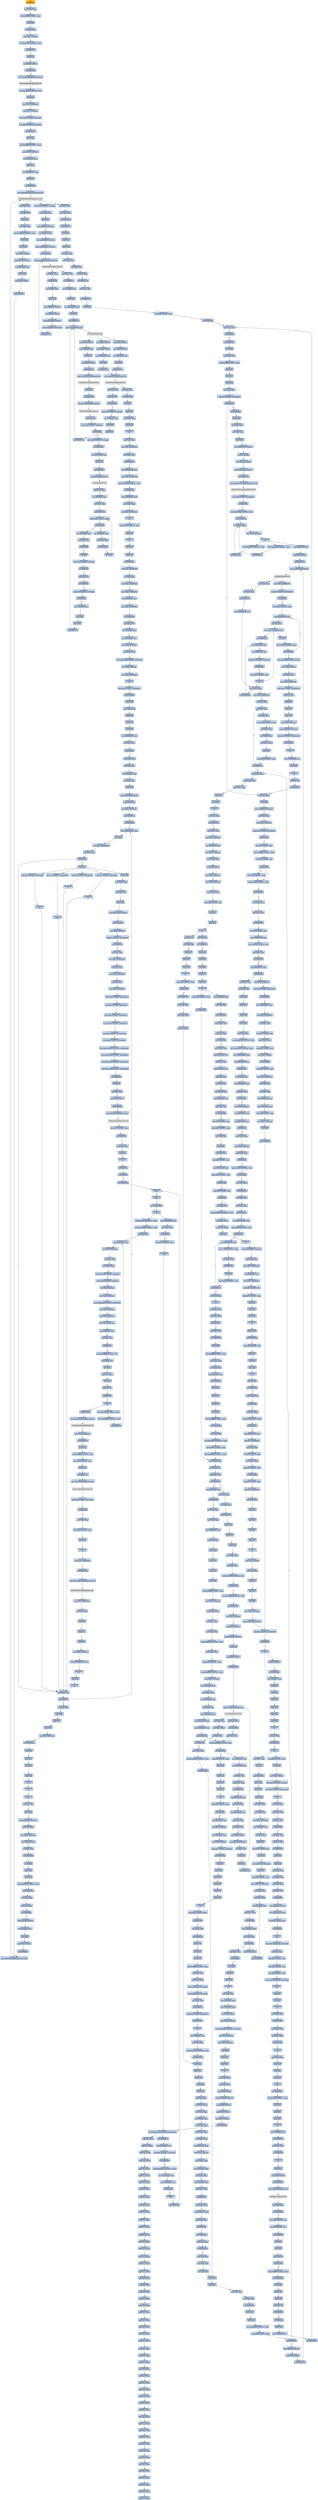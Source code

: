 digraph G {
node[shape=rectangle,style=filled,fillcolor=lightsteelblue,color=lightsteelblue]
bgcolor="transparent"
a0x00404ce4pushl_ebp[label="start\npushl %ebp",fillcolor="orange",color="lightgrey"];
a0x00404ce5movl_esp_ebp[label="0x00404ce5\nmovl %esp, %ebp"];
a0x00404ce7addl_0xfffffff0UINT8_esp[label="0x00404ce7\naddl $0xfffffff0<UINT8>, %esp"];
a0x00404ceapushl_ebx[label="0x00404cea\npushl %ebx"];
a0x00404cebxorl_eax_eax[label="0x00404ceb\nxorl %eax, %eax"];
a0x00404cedmovl_eax__16ebp_[label="0x00404ced\nmovl %eax, -16(%ebp)"];
a0x00404cf0movl_0x404cacUINT32_eax[label="0x00404cf0\nmovl $0x404cac<UINT32>, %eax"];
a0x00404cf5call_0x00404150[label="0x00404cf5\ncall 0x00404150"];
a0x00404150pushl_eax[label="0x00404150\npushl %eax"];
a0x00404151pushl_0x0UINT8[label="0x00404151\npushl $0x0<UINT8>"];
a0x00404153call_0x00404050[label="0x00404153\ncall 0x00404050"];
a0x00404050jmp_GetModuleHandleA_kernel32_dll[label="0x00404050\njmp GetModuleHandleA@kernel32.dll"];
GetModuleHandleA_kernel32_dll[label="GetModuleHandleA@kernel32.dll",fillcolor="lightgrey",color="lightgrey"];
a0x00404158movl_0x4050a0UINT32_edx[label="0x00404158\nmovl $0x4050a0<UINT32>, %edx"];
a0x0040415dpushl_edx[label="0x0040415d\npushl %edx"];
a0x0040415emovl_eax_0x004064c4[label="0x0040415e\nmovl %eax, 0x004064c4"];
a0x00404164movl_eax_0x4edx_[label="0x00404164\nmovl %eax, 0x4(%edx)"];
a0x00404167movl_0x0UINT32_0x8edx_[label="0x00404167\nmovl $0x0<UINT32>, 0x8(%edx)"];
a0x0040416emovl_0x0UINT32_0xcedx_[label="0x0040416e\nmovl $0x0<UINT32>, 0xc(%edx)"];
a0x00404175call_0x00404104[label="0x00404175\ncall 0x00404104"];
a0x00404104pushl_ebx[label="0x00404104\npushl %ebx"];
a0x00404105addl_0xfffffef8UINT32_esp[label="0x00404105\naddl $0xfffffef8<UINT32>, %esp"];
a0x0040410bpushl_0x105UINT32[label="0x0040410b\npushl $0x105<UINT32>"];
a0x00404110leal_0x4esp__eax[label="0x00404110\nleal 0x4(%esp), %eax"];
a0x00404114pushl_eax[label="0x00404114\npushl %eax"];
a0x00404115movl_0x004064c4_eax[label="0x00404115\nmovl 0x004064c4, %eax"];
a0x0040411apushl_eax[label="0x0040411a\npushl %eax"];
a0x0040411bcall_0x00404048[label="0x0040411b\ncall 0x00404048"];
a0x00404048jmp_GetModuleFileNameA_kernel32_dll[label="0x00404048\njmp GetModuleFileNameA@kernel32.dll"];
GetModuleFileNameA_kernel32_dll[label="GetModuleFileNameA@kernel32.dll",fillcolor="lightgrey",color="lightgrey"];
a0x00404120movl_esp_eax[label="0x00404120\nmovl %esp, %eax"];
a0x00404122call_0x00403748[label="0x00404122\ncall 0x00403748"];
a0x00403748pushl_ebp[label="0x00403748\npushl %ebp"];
a0x00403749movl_esp_ebp[label="0x00403749\nmovl %esp, %ebp"];
a0x0040374baddl_0xfffffee0UINT32_esp[label="0x0040374b\naddl $0xfffffee0<UINT32>, %esp"];
a0x00403751pushl_ebx[label="0x00403751\npushl %ebx"];
a0x00403752pushl_esi[label="0x00403752\npushl %esi"];
a0x00403753movl_eax__4ebp_[label="0x00403753\nmovl %eax, -4(%ebp)"];
a0x00403756pushl_0x105UINT32[label="0x00403756\npushl $0x105<UINT32>"];
a0x0040375bleal__285ebp__eax[label="0x0040375b\nleal -285(%ebp), %eax"];
a0x00403761pushl_eax[label="0x00403761\npushl %eax"];
a0x00403762pushl_0x0UINT8[label="0x00403762\npushl $0x0<UINT8>"];
a0x00403764call_0x004010fc[label="0x00403764\ncall 0x004010fc"];
a0x004010fcjmp_GetModuleFileNameA_kernel32_dll[label="0x004010fc\njmp GetModuleFileNameA@kernel32.dll"];
a0x00403769movb_0x0UINT8__18ebp_[label="0x00403769\nmovb $0x0<UINT8>, -18(%ebp)"];
a0x0040376dleal__8ebp__eax[label="0x0040376d\nleal -8(%ebp), %eax"];
a0x00403770pushl_eax[label="0x00403770\npushl %eax"];
a0x00403771pushl_0xf003fUINT32[label="0x00403771\npushl $0xf003f<UINT32>"];
a0x00403776pushl_0x0UINT8[label="0x00403776\npushl $0x0<UINT8>"];
a0x00403778pushl_0x403904UINT32[label="0x00403778\npushl $0x403904<UINT32>"];
a0x0040377dpushl_0x80000001UINT32[label="0x0040377d\npushl $0x80000001<UINT32>"];
a0x00403782call_0x0040114c[label="0x00403782\ncall 0x0040114c"];
a0x0040114cjmp_RegOpenKeyExA_advapi32_dll[label="0x0040114c\njmp RegOpenKeyExA@advapi32.dll"];
RegOpenKeyExA_advapi32_dll[label="RegOpenKeyExA@advapi32.dll",fillcolor="lightgrey",color="lightgrey"];
a0x00403787testl_eax_eax[label="0x00403787\ntestl %eax, %eax"];
a0x00403789je_0x004037a9[label="0x00403789\nje 0x004037a9"];
a0x0040378bleal__8ebp__eax[label="0x0040378b\nleal -8(%ebp), %eax"];
a0x0040378epushl_eax[label="0x0040378e\npushl %eax"];
a0x0040378fpushl_0xf003fUINT32[label="0x0040378f\npushl $0xf003f<UINT32>"];
a0x00403794pushl_0x0UINT8[label="0x00403794\npushl $0x0<UINT8>"];
a0x00403796pushl_0x403920UINT32[label="0x00403796\npushl $0x403920<UINT32>"];
a0x0040379bpushl_0x80000001UINT32[label="0x0040379b\npushl $0x80000001<UINT32>"];
a0x004037a0call_0x0040114c[label="0x004037a0\ncall 0x0040114c"];
a0x004037a5testl_eax_eax[label="0x004037a5\ntestl %eax, %eax"];
a0x004037a7jne_0x0040381b[label="0x004037a7\njne 0x0040381b"];
a0x0040381bmovl__4ebp__eax[label="0x0040381b\nmovl -4(%ebp), %eax"];
a0x0040381epushl_eax[label="0x0040381e\npushl %eax"];
a0x0040381fleal__285ebp__eax[label="0x0040381f\nleal -285(%ebp), %eax"];
a0x00403825pushl_eax[label="0x00403825\npushl %eax"];
a0x00403826call_0x0040112c[label="0x00403826\ncall 0x0040112c"];
a0x0040112cjmp_lstrcpyA_kernel32_dll[label="0x0040112c\njmp lstrcpyA@kernel32.dll"];
lstrcpyA_kernel32_dll[label="lstrcpyA@kernel32.dll",fillcolor="lightgrey",color="lightgrey"];
a0x0040382bpushl_0x5UINT8[label="0x0040382b\npushl $0x5<UINT8>"];
a0x0040382dleal__13ebp__eax[label="0x0040382d\nleal -13(%ebp), %eax"];
a0x00403830pushl_eax[label="0x00403830\npushl %eax"];
a0x00403831pushl_0x3UINT8[label="0x00403831\npushl $0x3<UINT8>"];
a0x00403833call_0x0040111c[label="0x00403833\ncall 0x0040111c"];
a0x0040111cjmp_GetThreadLocale_kernel32_dll[label="0x0040111c\njmp GetThreadLocale@kernel32.dll"];
GetThreadLocale_kernel32_dll[label="GetThreadLocale@kernel32.dll",fillcolor="lightgrey",color="lightgrey"];
a0x00403838pushl_eax[label="0x00403838\npushl %eax"];
a0x00403839call_0x004010f4[label="0x00403839\ncall 0x004010f4"];
a0x004010f4jmp_GetLocaleInfoA_kernel32_dll[label="0x004010f4\njmp GetLocaleInfoA@kernel32.dll"];
GetLocaleInfoA_kernel32_dll[label="GetLocaleInfoA@kernel32.dll",fillcolor="lightgrey",color="lightgrey"];
a0x0040383exorl_esi_esi[label="0x0040383e\nxorl %esi, %esi"];
a0x00403840cmpb_0x0UINT8__285ebp_[label="0x00403840\ncmpb $0x0<UINT8>, -285(%ebp)"];
a0x00403847je_0x004038fc[label="0x00403847\nje 0x004038fc"];
a0x0040384dcmpb_0x0UINT8__13ebp_[label="0x0040384d\ncmpb $0x0<UINT8>, -13(%ebp)"];
a0x00403851jne_0x0040385d[label="0x00403851\njne 0x0040385d"];
a0x0040385dleal__285ebp__eax[label="0x0040385d\nleal -285(%ebp), %eax"];
a0x00403863pushl_eax[label="0x00403863\npushl %eax"];
a0x00403864call_0x0040113c[label="0x00403864\ncall 0x0040113c"];
a0x0040113cjmp_lstrlenA_kernel32_dll[label="0x0040113c\njmp lstrlenA@kernel32.dll"];
lstrlenA_kernel32_dll[label="lstrlenA@kernel32.dll",fillcolor="lightgrey",color="lightgrey"];
a0x00403869movl_eax_ebx[label="0x00403869\nmovl %eax, %ebx"];
a0x0040386bleal__285ebp__eax[label="0x0040386b\nleal -285(%ebp), %eax"];
a0x00403871addl_eax_ebx[label="0x00403871\naddl %eax, %ebx"];
a0x00403873jmp_0x00403876[label="0x00403873\njmp 0x00403876"];
a0x00403876cmpb_0x2eUINT8_ebx_[label="0x00403876\ncmpb $0x2e<UINT8>, (%ebx)"];
a0x00403879je_0x00403885[label="0x00403879\nje 0x00403885"];
a0x0040387bleal__285ebp__eax[label="0x0040387b\nleal -285(%ebp), %eax"];
a0x00403881cmpl_eax_ebx[label="0x00403881\ncmpl %eax, %ebx"];
a0x00403883jne_0x00403875[label="0x00403883\njne 0x00403875"];
a0x00403875decl_ebx[label="0x00403875\ndecl %ebx"];
a0x00403885leal__285ebp__eax[label="0x00403885\nleal -285(%ebp), %eax"];
a0x0040388bcmpl_eax_ebx[label="0x0040388b\ncmpl %eax, %ebx"];
a0x0040388dje_0x004038fc[label="0x0040388d\nje 0x004038fc"];
a0x0040388fincl_ebx[label="0x0040388f\nincl %ebx"];
a0x00403890cmpb_0x0UINT8__18ebp_[label="0x00403890\ncmpb $0x0<UINT8>, -18(%ebp)"];
a0x00403894je_0x004038b2[label="0x00403894\nje 0x004038b2"];
a0x004038b2testl_esi_esi[label="0x004038b2\ntestl %esi, %esi"];
a0x004038b4jne_0x004038fc[label="0x004038b4\njne 0x004038fc"];
a0x004038b6cmpb_0x0UINT8__13ebp_[label="0x004038b6\ncmpb $0x0<UINT8>, -13(%ebp)"];
a0x004038baje_0x004038fc[label="0x004038ba\nje 0x004038fc"];
a0x004038bcleal__13ebp__eax[label="0x004038bc\nleal -13(%ebp), %eax"];
a0x004038bfpushl_eax[label="0x004038bf\npushl %eax"];
a0x004038c0pushl_ebx[label="0x004038c0\npushl %ebx"];
a0x004038c1call_0x0040112c[label="0x004038c1\ncall 0x0040112c"];
a0x004038c6pushl_0x2UINT8[label="0x004038c6\npushl $0x2<UINT8>"];
a0x004038c8pushl_0x0UINT8[label="0x004038c8\npushl $0x0<UINT8>"];
a0x004038caleal__285ebp__eax[label="0x004038ca\nleal -285(%ebp), %eax"];
a0x004038d0pushl_eax[label="0x004038d0\npushl %eax"];
a0x004038d1call_0x00401124[label="0x004038d1\ncall 0x00401124"];
a0x00401124jmp_LoadLibraryExA_kernel32_dll[label="0x00401124\njmp LoadLibraryExA@kernel32.dll"];
LoadLibraryExA_kernel32_dll[label="LoadLibraryExA@kernel32.dll",fillcolor="lightgrey",color="lightgrey"];
a0x004038d6movl_eax_esi[label="0x004038d6\nmovl %eax, %esi"];
a0x004038d8testl_esi_esi[label="0x004038d8\ntestl %esi, %esi"];
a0x004038dajne_0x004038fc[label="0x004038da\njne 0x004038fc"];
a0x004038dcmovb_0x0UINT8__11ebp_[label="0x004038dc\nmovb $0x0<UINT8>, -11(%ebp)"];
a0x004038e0leal__13ebp__eax[label="0x004038e0\nleal -13(%ebp), %eax"];
a0x004038e3pushl_eax[label="0x004038e3\npushl %eax"];
a0x004038e4pushl_ebx[label="0x004038e4\npushl %ebx"];
a0x004038e5call_0x0040112c[label="0x004038e5\ncall 0x0040112c"];
a0x004038eapushl_0x2UINT8[label="0x004038ea\npushl $0x2<UINT8>"];
a0x004038ecpushl_0x0UINT8[label="0x004038ec\npushl $0x0<UINT8>"];
a0x004038eeleal__285ebp__eax[label="0x004038ee\nleal -285(%ebp), %eax"];
a0x004038f4pushl_eax[label="0x004038f4\npushl %eax"];
a0x004038f5call_0x00401124[label="0x004038f5\ncall 0x00401124"];
a0x004038famovl_eax_esi[label="0x004038fa\nmovl %eax, %esi"];
a0x004038fcmovl_esi_eax[label="0x004038fc\nmovl %esi, %eax"];
a0x004038fepopl_esi[label="0x004038fe\npopl %esi"];
a0x004038ffpopl_ebx[label="0x004038ff\npopl %ebx"];
a0x00403900movl_ebp_esp[label="0x00403900\nmovl %ebp, %esp"];
a0x00403902popl_ebp[label="0x00403902\npopl %ebp"];
a0x00403903ret[label="0x00403903\nret"];
a0x00404127movl_eax_ebx[label="0x00404127\nmovl %eax, %ebx"];
a0x00404129movl_ebx_0x004050b0[label="0x00404129\nmovl %ebx, 0x004050b0"];
a0x0040412ftestl_ebx_ebx[label="0x0040412f\ntestl %ebx, %ebx"];
a0x00404131jne_0x0040413d[label="0x00404131\njne 0x0040413d"];
a0x00404133movl_0x004050a4_eax[label="0x00404133\nmovl 0x004050a4, %eax"];
a0x00404138movl_eax_0x004050b0[label="0x00404138\nmovl %eax, 0x004050b0"];
a0x0040413dmovl_0x4050a0UINT32_eax[label="0x0040413d\nmovl $0x4050a0<UINT32>, %eax"];
a0x00404142call_0x004039a0[label="0x00404142\ncall 0x004039a0"];
a0x004039a0movl_0x00405010_edx[label="0x004039a0\nmovl 0x00405010, %edx"];
a0x004039a6movl_edx_eax_[label="0x004039a6\nmovl %edx, (%eax)"];
a0x004039a8movl_eax_0x00405010[label="0x004039a8\nmovl %eax, 0x00405010"];
a0x004039adret[label="0x004039ad\nret"];
a0x00404147addl_0x108UINT32_esp[label="0x00404147\naddl $0x108<UINT32>, %esp"];
a0x0040414dpopl_ebx[label="0x0040414d\npopl %ebx"];
a0x0040414eret[label="0x0040414e\nret"];
a0x0040417apopl_edx[label="0x0040417a\npopl %edx"];
a0x0040417bpopl_eax[label="0x0040417b\npopl %eax"];
a0x0040417ccall_0x00402ea8[label="0x0040417c\ncall 0x00402ea8"];
a0x00402ea8movl_eax_0x00406494[label="0x00402ea8\nmovl %eax, 0x00406494"];
a0x00402eaexorl_eax_eax[label="0x00402eae\nxorl %eax, %eax"];
a0x00402eb0movl_eax_0x00406498[label="0x00402eb0\nmovl %eax, 0x00406498"];
a0x00402eb6movl_edx_0x0040649c[label="0x00402eb6\nmovl %edx, 0x0040649c"];
a0x00402ebcmovl_0x4edx__eax[label="0x00402ebc\nmovl 0x4(%edx), %eax"];
a0x00402ebfmovl_eax_0x0040600c[label="0x00402ebf\nmovl %eax, 0x0040600c"];
a0x00402ec5call_0x00402da0[label="0x00402ec5\ncall 0x00402da0"];
a0x00402da0xorl_edx_edx[label="0x00402da0\nxorl %edx, %edx"];
a0x00402da2leal__12ebp__eax[label="0x00402da2\nleal -12(%ebp), %eax"];
a0x00402da5movl_fs_edx__ecx[label="0x00402da5\nmovl %fs:(%edx), %ecx"];
a0x00402da8movl_eax_fs_edx_[label="0x00402da8\nmovl %eax, %fs:(%edx)"];
a0x00402dabmovl_ecx_eax_[label="0x00402dab\nmovl %ecx, (%eax)"];
a0x00402dadmovl_0x402d04UINT32_0x4eax_[label="0x00402dad\nmovl $0x402d04<UINT32>, 0x4(%eax)"];
a0x00402db4movl_ebp_0x8eax_[label="0x00402db4\nmovl %ebp, 0x8(%eax)"];
a0x00402db7movl_eax_0x00406490[label="0x00402db7\nmovl %eax, 0x00406490"];
a0x00402dbdret[label="0x00402dbd\nret"];
a0x00402ecamovb_0x0UINT8_0x00406014[label="0x00402eca\nmovb $0x0<UINT8>, 0x00406014"];
a0x00402ed1call_0x00402e48[label="0x00402ed1\ncall 0x00402e48"];
a0x00402e48pushl_ebp[label="0x00402e48\npushl %ebp"];
a0x00402e49movl_esp_ebp[label="0x00402e49\nmovl %esp, %ebp"];
a0x00402e4bpushl_ebx[label="0x00402e4b\npushl %ebx"];
a0x00402e4cpushl_esi[label="0x00402e4c\npushl %esi"];
a0x00402e4dpushl_edi[label="0x00402e4d\npushl %edi"];
a0x00402e4emovl_0x00406494_eax[label="0x00402e4e\nmovl 0x00406494, %eax"];
a0x00402e53testl_eax_eax[label="0x00402e53\ntestl %eax, %eax"];
a0x00402e55je_0x00402ea2[label="0x00402e55\nje 0x00402ea2"];
a0x00402e57movl_eax__esi[label="0x00402e57\nmovl (%eax), %esi"];
a0x00402e59xorl_ebx_ebx[label="0x00402e59\nxorl %ebx, %ebx"];
a0x00402e5bmovl_0x4eax__edi[label="0x00402e5b\nmovl 0x4(%eax), %edi"];
a0x00402e5exorl_edx_edx[label="0x00402e5e\nxorl %edx, %edx"];
a0x00402e60pushl_ebp[label="0x00402e60\npushl %ebp"];
a0x00402e61pushl_0x402e8eUINT32[label="0x00402e61\npushl $0x402e8e<UINT32>"];
a0x00402e66pushl_fs_edx_[label="0x00402e66\npushl %fs:(%edx)"];
a0x00402e69movl_esp_fs_edx_[label="0x00402e69\nmovl %esp, %fs:(%edx)"];
a0x00402e6ccmpl_ebx_esi[label="0x00402e6c\ncmpl %ebx, %esi"];
a0x00402e6ejle_0x00402e84[label="0x00402e6e\njle 0x00402e84"];
a0x00402e70movl_ediebx8__eax[label="0x00402e70\nmovl (%edi,%ebx,8), %eax"];
a0x00402e73incl_ebx[label="0x00402e73\nincl %ebx"];
a0x00402e74movl_ebx_0x00406498[label="0x00402e74\nmovl %ebx, 0x00406498"];
a0x00402e7atestl_eax_eax[label="0x00402e7a\ntestl %eax, %eax"];
a0x00402e7cje_0x00402e80[label="0x00402e7c\nje 0x00402e80"];
a0x00402e7ecall_eax[label="0x00402e7e\ncall %eax"];
a0x004041b4subl_0x1UINT8_0x004064c8[label="0x004041b4\nsubl $0x1<UINT8>, 0x004064c8"];
a0x004041bbret[label="0x004041bb\nret"];
a0x00402e80cmpl_ebx_esi[label="0x00402e80\ncmpl %ebx, %esi"];
a0x00402e82jg_0x00402e70[label="0x00402e82\njg 0x00402e70"];
a0x00403f50pushl_ebp[label="0x00403f50\npushl %ebp"];
a0x00403f51movl_esp_ebp[label="0x00403f51\nmovl %esp, %ebp"];
a0x00403f53xorl_eax_eax[label="0x00403f53\nxorl %eax, %eax"];
a0x00403f55pushl_ebp[label="0x00403f55\npushl %ebp"];
a0x00403f56pushl_0x404038UINT32[label="0x00403f56\npushl $0x404038<UINT32>"];
a0x00403f5bpushl_fs_eax_[label="0x00403f5b\npushl %fs:(%eax)"];
a0x00403f5emovl_esp_fs_eax_[label="0x00403f5e\nmovl %esp, %fs:(%eax)"];
a0x00403f61subl_0x1UINT8_0x00406414[label="0x00403f61\nsubl $0x1<UINT8>, 0x00406414"];
a0x00403f68jae_0x0040402a[label="0x00403f68\njae 0x0040402a"];
a0x00403f6exorl_eax_eax[label="0x00403f6e\nxorl %eax, %eax"];
a0x00403f70movl_eax_0x00406020[label="0x00403f70\nmovl %eax, 0x00406020"];
a0x00403f75xorl_eax_eax[label="0x00403f75\nxorl %eax, %eax"];
a0x00403f77movl_eax_0x00406028[label="0x00403f77\nmovl %eax, 0x00406028"];
a0x00403f7cxorl_eax_eax[label="0x00403f7c\nxorl %eax, %eax"];
a0x00403f7emovl_eax_0x0040602c[label="0x00403f7e\nmovl %eax, 0x0040602c"];
a0x00403f83movb_0x2UINT8_0x00406032[label="0x00403f83\nmovb $0x2<UINT8>, 0x00406032"];
a0x00403f8amovb_0x2UINT8_0x00406033[label="0x00403f8a\nmovb $0x2<UINT8>, 0x00406033"];
a0x00403f91movb_0x3UINT8_0x00406034[label="0x00403f91\nmovb $0x3<UINT8>, 0x00406034"];
a0x00403f98movw_0x0UINT16_0x004063dc[label="0x00403f98\nmovw $0x0<UINT16>, 0x004063dc"];
a0x00403fa1movw_0x1UINT16_0x004063ec[label="0x00403fa1\nmovw $0x1<UINT16>, 0x004063ec"];
a0x00403faamovw_0xaUINT16_0x004063fc[label="0x00403faa\nmovw $0xa<UINT16>, 0x004063fc"];
a0x00403fb3movl_0x80020004UINT32_0x00406404[label="0x00403fb3\nmovl $0x80020004<UINT32>, 0x00406404"];
a0x00403fbdmovl_0x4034d4UINT32_0x004063d0[label="0x00403fbd\nmovl $0x4034d4<UINT32>, 0x004063d0"];
a0x00403fc7movl_0x4034ccUINT32_0x004063d4[label="0x00403fc7\nmovl $0x4034cc<UINT32>, 0x004063d4"];
a0x00403fd1movl_0x4034d4UINT32_0x004063d8[label="0x00403fd1\nmovl $0x4034d4<UINT32>, 0x004063d8"];
a0x00403fdbcall_0x004026e4[label="0x00403fdb\ncall 0x004026e4"];
a0x004026e4pushl_ebx[label="0x004026e4\npushl %ebx"];
a0x004026e5xorl_ebx_ebx[label="0x004026e5\nxorl %ebx, %ebx"];
a0x004026e7pushl_0x0UINT8[label="0x004026e7\npushl $0x0<UINT8>"];
a0x004026e9call_0x004026dc[label="0x004026e9\ncall 0x004026dc"];
a0x004026dcjmp_GetKeyboardType_user32_dll[label="0x004026dc\njmp GetKeyboardType@user32.dll"];
GetKeyboardType_user32_dll[label="GetKeyboardType@user32.dll",fillcolor="lightgrey",color="lightgrey"];
a0x004026eecmpl_0x7UINT8_eax[label="0x004026ee\ncmpl $0x7<UINT8>, %eax"];
a0x004026f1jne_0x0040270f[label="0x004026f1\njne 0x0040270f"];
a0x0040270fmovl_ebx_eax[label="0x0040270f\nmovl %ebx, %eax"];
a0x00402711popl_ebx[label="0x00402711\npopl %ebx"];
a0x00402712ret[label="0x00402712\nret"];
a0x00403fe0testb_al_al[label="0x00403fe0\ntestb %al, %al"];
a0x00403fe2je_0x00403fe9[label="0x00403fe2\nje 0x00403fe9"];
a0x00403fe9call_0x004027d8[label="0x00403fe9\ncall 0x004027d8"];
a0x004027d8fninit_[label="0x004027d8\nfninit "];
a0x004027dafwait_[label="0x004027da\nfwait "];
a0x004027dbfldcw_0x00405000[label="0x004027db\nfldcw 0x00405000"];
a0x004027e1ret[label="0x004027e1\nret"];
a0x00403feemovl_0x406038UINT32_eax[label="0x00403fee\nmovl $0x406038<UINT32>, %eax"];
a0x00403ff3movl_0x404044UINT32_edx[label="0x00403ff3\nmovl $0x404044<UINT32>, %edx"];
a0x00403ff8call_0x00403c42[label="0x00403ff8\ncall 0x00403c42"];
a0x00403c42leal_0x14ceax__ecx[label="0x00403c42\nleal 0x14c(%eax), %ecx"];
a0x00403c48movl_ecx_0x14eax_[label="0x00403c48\nmovl %ecx, 0x14(%eax)"];
a0x00403c4bxorl_ecx_ecx[label="0x00403c4b\nxorl %ecx, %ecx"];
a0x00403c4dmovl_ecx_eax_[label="0x00403c4d\nmovl %ecx, (%eax)"];
a0x00403c4fmovl_0xd7b0UINT32_0x4eax_[label="0x00403c4f\nmovl $0xd7b0<UINT32>, 0x4(%eax)"];
a0x00403c56movl_0x80UINT32_0x8eax_[label="0x00403c56\nmovl $0x80<UINT32>, 0x8(%eax)"];
a0x00403c5dmovl_ecx_0xceax_[label="0x00403c5d\nmovl %ecx, 0xc(%eax)"];
a0x00403c60movl_ecx_0x10eax_[label="0x00403c60\nmovl %ecx, 0x10(%eax)"];
a0x00403c63movl_0x403ab4UINT32_0x18eax_[label="0x00403c63\nmovl $0x403ab4<UINT32>, 0x18(%eax)"];
a0x00403c6amovl_ecx_0x1ceax_[label="0x00403c6a\nmovl %ecx, 0x1c(%eax)"];
a0x00403c6dmovl_ecx_0x20eax_[label="0x00403c6d\nmovl %ecx, 0x20(%eax)"];
a0x00403c70movl_ecx_0x24eax_[label="0x00403c70\nmovl %ecx, 0x24(%eax)"];
a0x00403c73leal_0x48eax__eax[label="0x00403c73\nleal 0x48(%eax), %eax"];
a0x00403c76testl_edx_edx[label="0x00403c76\ntestl %edx, %edx"];
a0x00403c78je_0x00403c95[label="0x00403c78\nje 0x00403c95"];
a0x00403c7amovb_0xffffff82UINT8_ch[label="0x00403c7a\nmovb $0xffffff82<UINT8>, %ch"];
a0x00403c7cmovb_edx__cl[label="0x00403c7c\nmovb (%edx), %cl"];
a0x00403c7eincl_edx[label="0x00403c7e\nincl %edx"];
a0x00403c7fmovb_cl_eax_[label="0x00403c7f\nmovb %cl, (%eax)"];
a0x00403c81incl_eax[label="0x00403c81\nincl %eax"];
a0x00403c82testb_cl_cl[label="0x00403c82\ntestb %cl, %cl"];
a0x00403c84je_0x00403c97[label="0x00403c84\nje 0x00403c97"];
a0x00403c97ret[label="0x00403c97\nret"];
a0x00403ffdmovl_0x406204UINT32_eax[label="0x00403ffd\nmovl $0x406204<UINT32>, %eax"];
a0x00404002movl_0x404044UINT32_edx[label="0x00404002\nmovl $0x404044<UINT32>, %edx"];
a0x00404007call_0x00403c42[label="0x00404007\ncall 0x00403c42"];
a0x0040400ccall_0x004010e4[label="0x0040400c\ncall 0x004010e4"];
a0x004010e4jmp_GetCommandLineA_kernel32_dll[label="0x004010e4\njmp GetCommandLineA@kernel32.dll"];
GetCommandLineA_kernel32_dll[label="GetCommandLineA@kernel32.dll",fillcolor="lightgrey",color="lightgrey"];
a0x00404011movl_eax_0x0040601c[label="0x00404011\nmovl %eax, 0x0040601c"];
a0x00404016call_0x00401174[label="0x00404016\ncall 0x00401174"];
a0x00401174pushl_ebx[label="0x00401174\npushl %ebx"];
a0x00401175addl_0xffffffbcUINT8_esp[label="0x00401175\naddl $0xffffffbc<UINT8>, %esp"];
a0x00401178movl_0xaUINT32_ebx[label="0x00401178\nmovl $0xa<UINT32>, %ebx"];
a0x0040117dpushl_esp[label="0x0040117d\npushl %esp"];
a0x0040117ecall_0x00401114[label="0x0040117e\ncall 0x00401114"];
a0x00401114jmp_GetStartupInfoA_kernel32_dll[label="0x00401114\njmp GetStartupInfoA@kernel32.dll"];
GetStartupInfoA_kernel32_dll[label="GetStartupInfoA@kernel32.dll",fillcolor="lightgrey",color="lightgrey"];
a0x00401183testb_0x1UINT8_0x2cesp_[label="0x00401183\ntestb $0x1<UINT8>, 0x2c(%esp)"];
a0x00401188je_0x0040118f[label="0x00401188\nje 0x0040118f"];
a0x0040118fmovl_ebx_eax[label="0x0040118f\nmovl %ebx, %eax"];
a0x00401191addl_0x44UINT8_esp[label="0x00401191\naddl $0x44<UINT8>, %esp"];
a0x00401194popl_ebx[label="0x00401194\npopl %ebx"];
a0x00401195ret[label="0x00401195\nret"];
a0x0040401bmovl_eax_0x00406018[label="0x0040401b\nmovl %eax, 0x00406018"];
a0x00404020call_0x00403a38[label="0x00404020\ncall 0x00403a38"];
a0x00403a38jmp_GetCurrentThreadId_kernel32_dll[label="0x00403a38\njmp GetCurrentThreadId@kernel32.dll"];
GetCurrentThreadId_kernel32_dll[label="GetCurrentThreadId@kernel32.dll",fillcolor="lightgrey",color="lightgrey"];
a0x00404025movl_eax_0x00406010[label="0x00404025\nmovl %eax, 0x00406010"];
a0x0040402axorl_eax_eax[label="0x0040402a\nxorl %eax, %eax"];
a0x0040402cpopl_edx[label="0x0040402c\npopl %edx"];
a0x0040402dpopl_ecx[label="0x0040402d\npopl %ecx"];
a0x0040402epopl_ecx[label="0x0040402e\npopl %ecx"];
a0x0040402fmovl_edx_fs_eax_[label="0x0040402f\nmovl %edx, %fs:(%eax)"];
a0x00404032pushl_0x40403fUINT32[label="0x00404032\npushl $0x40403f<UINT32>"];
a0x00404037ret[label="0x00404037\nret"];
a0x0040403fpopl_ebp[label="0x0040403f\npopl %ebp"];
a0x00404040ret[label="0x00404040\nret"];
a0x004041fcsubl_0x1UINT8_0x004064d0[label="0x004041fc\nsubl $0x1<UINT8>, 0x004064d0"];
a0x00404203ret[label="0x00404203\nret"];
a0x0040427csubl_0x1UINT8_0x004064d4[label="0x0040427c\nsubl $0x1<UINT8>, 0x004064d4"];
a0x00404283ret[label="0x00404283\nret"];
a0x00404c7csubl_0x1UINT8_0x004064e0[label="0x00404c7c\nsubl $0x1<UINT8>, 0x004064e0"];
a0x00404c83ret[label="0x00404c83\nret"];
a0x00402e84xorl_eax_eax[label="0x00402e84\nxorl %eax, %eax"];
a0x00402e86popl_edx[label="0x00402e86\npopl %edx"];
a0x00402e87popl_ecx[label="0x00402e87\npopl %ecx"];
a0x00402e88popl_ecx[label="0x00402e88\npopl %ecx"];
a0x00402e89movl_edx_fs_eax_[label="0x00402e89\nmovl %edx, %fs:(%eax)"];
a0x00402e8cjmp_0x00402ea2[label="0x00402e8c\njmp 0x00402ea2"];
a0x00402ea2popl_edi[label="0x00402ea2\npopl %edi"];
a0x00402ea3popl_esi[label="0x00402ea3\npopl %esi"];
a0x00402ea4popl_ebx[label="0x00402ea4\npopl %ebx"];
a0x00402ea5popl_ebp[label="0x00402ea5\npopl %ebp"];
a0x00402ea6ret[label="0x00402ea6\nret"];
a0x00402ed6ret[label="0x00402ed6\nret"];
a0x00404181ret[label="0x00404181\nret"];
a0x00404cfaxorl_eax_eax[label="0x00404cfa\nxorl %eax, %eax"];
a0x00404cfcpushl_ebp[label="0x00404cfc\npushl %ebp"];
a0x00404cfdpushl_0x404d6aUINT32[label="0x00404cfd\npushl $0x404d6a<UINT32>"];
a0x00404d02pushl_fs_eax_[label="0x00404d02\npushl %fs:(%eax)"];
a0x00404d05movl_esp_fs_eax_[label="0x00404d05\nmovl %esp, %fs:(%eax)"];
a0x00404d08leal__16ebp__edx[label="0x00404d08\nleal -16(%ebp), %edx"];
a0x00404d0bxorl_eax_eax[label="0x00404d0b\nxorl %eax, %eax"];
a0x00404d0dcall_0x00402684[label="0x00404d0d\ncall 0x00402684"];
a0x00402684pushl_ebx[label="0x00402684\npushl %ebx"];
a0x00402685pushl_esi[label="0x00402685\npushl %esi"];
a0x00402686pushl_edi[label="0x00402686\npushl %edi"];
a0x00402687addl_0xfffffef8UINT32_esp[label="0x00402687\naddl $0xfffffef8<UINT32>, %esp"];
a0x0040268dmovl_edx_esi[label="0x0040268d\nmovl %edx, %esi"];
a0x0040268fmovl_eax_ebx[label="0x0040268f\nmovl %eax, %ebx"];
a0x00402691testl_ebx_ebx[label="0x00402691\ntestl %ebx, %ebx"];
a0x00402693jne_0x004026b3[label="0x00402693\njne 0x004026b3"];
a0x00402695pushl_0x105UINT32[label="0x00402695\npushl $0x105<UINT32>"];
a0x0040269aleal_0x4esp__eax[label="0x0040269a\nleal 0x4(%esp), %eax"];
a0x0040269epushl_eax[label="0x0040269e\npushl %eax"];
a0x0040269fpushl_0x0UINT8[label="0x0040269f\npushl $0x0<UINT8>"];
a0x004026a1call_0x004010fc[label="0x004026a1\ncall 0x004010fc"];
a0x004026a6movl_eax_ecx[label="0x004026a6\nmovl %eax, %ecx"];
a0x004026a8movl_esp_edx[label="0x004026a8\nmovl %esp, %edx"];
a0x004026aamovl_esi_eax[label="0x004026aa\nmovl %esi, %eax"];
a0x004026accall_0x0040317c[label="0x004026ac\ncall 0x0040317c"];
a0x0040317cpushl_ebx[label="0x0040317c\npushl %ebx"];
a0x0040317dpushl_esi[label="0x0040317d\npushl %esi"];
a0x0040317epushl_edi[label="0x0040317e\npushl %edi"];
a0x0040317fmovl_eax_ebx[label="0x0040317f\nmovl %eax, %ebx"];
a0x00403181movl_edx_esi[label="0x00403181\nmovl %edx, %esi"];
a0x00403183movl_ecx_edi[label="0x00403183\nmovl %ecx, %edi"];
a0x00403185movl_edi_eax[label="0x00403185\nmovl %edi, %eax"];
a0x00403187call_0x00403158[label="0x00403187\ncall 0x00403158"];
a0x00403158testl_eax_eax[label="0x00403158\ntestl %eax, %eax"];
a0x0040315ajle_0x00403178[label="0x0040315a\njle 0x00403178"];
a0x0040315cpushl_eax[label="0x0040315c\npushl %eax"];
a0x0040315daddl_0x9UINT8_eax[label="0x0040315d\naddl $0x9<UINT8>, %eax"];
a0x00403160call_0x004024f8[label="0x00403160\ncall 0x004024f8"];
a0x004024f8testl_eax_eax[label="0x004024f8\ntestl %eax, %eax"];
a0x004024faje_0x00402506[label="0x004024fa\nje 0x00402506"];
a0x004024fccall_0x00405018[label="0x004024fc\ncall 0x00405018"];
a0x00401f38pushl_ebp[label="0x00401f38\npushl %ebp"];
a0x00401f39movl_esp_ebp[label="0x00401f39\nmovl %esp, %ebp"];
a0x00401f3baddl_0xfffffff8UINT8_esp[label="0x00401f3b\naddl $0xfffffff8<UINT8>, %esp"];
a0x00401f3epushl_ebx[label="0x00401f3e\npushl %ebx"];
a0x00401f3fpushl_esi[label="0x00401f3f\npushl %esi"];
a0x00401f40pushl_edi[label="0x00401f40\npushl %edi"];
a0x00401f41movl_eax_ebx[label="0x00401f41\nmovl %eax, %ebx"];
a0x00401f43cmpb_0x0UINT8_0x00406418[label="0x00401f43\ncmpb $0x0<UINT8>, 0x00406418"];
a0x00401f4ajne_0x00401f5f[label="0x00401f4a\njne 0x00401f5f"];
a0x00401f4ccall_0x00401864[label="0x00401f4c\ncall 0x00401864"];
a0x00401864pushl_ebp[label="0x00401864\npushl %ebp"];
a0x00401865movl_esp_ebp[label="0x00401865\nmovl %esp, %ebp"];
a0x00401867xorl_edx_edx[label="0x00401867\nxorl %edx, %edx"];
a0x00401869pushl_ebp[label="0x00401869\npushl %ebp"];
a0x0040186apushl_0x40191aUINT32[label="0x0040186a\npushl $0x40191a<UINT32>"];
a0x0040186fpushl_fs_edx_[label="0x0040186f\npushl %fs:(%edx)"];
a0x00401872movl_esp_fs_edx_[label="0x00401872\nmovl %esp, %fs:(%edx)"];
a0x00401875pushl_0x406420UINT32[label="0x00401875\npushl $0x406420<UINT32>"];
a0x0040187acall_0x004011b8[label="0x0040187a\ncall 0x004011b8"];
a0x004011b8jmp_InitializeCriticalSection_kernel32_dll[label="0x004011b8\njmp InitializeCriticalSection@kernel32.dll"];
InitializeCriticalSection_kernel32_dll[label="InitializeCriticalSection@kernel32.dll",fillcolor="lightgrey",color="lightgrey"];
a0x0040187fcmpb_0x0UINT8_0x00406031[label="0x0040187f\ncmpb $0x0<UINT8>, 0x00406031"];
a0x00401886je_0x00401892[label="0x00401886\nje 0x00401892"];
a0x00401892movl_0x406440UINT32_eax[label="0x00401892\nmovl $0x406440<UINT32>, %eax"];
a0x00401897call_0x00401228[label="0x00401897\ncall 0x00401228"];
a0x00401228movl_eax_eax_[label="0x00401228\nmovl %eax, (%eax)"];
a0x0040122amovl_eax_0x4eax_[label="0x0040122a\nmovl %eax, 0x4(%eax)"];
a0x0040122dret[label="0x0040122d\nret"];
a0x0040189cmovl_0x406450UINT32_eax[label="0x0040189c\nmovl $0x406450<UINT32>, %eax"];
a0x004018a1call_0x00401228[label="0x004018a1\ncall 0x00401228"];
a0x004018a6movl_0x40647cUINT32_eax[label="0x004018a6\nmovl $0x40647c<UINT32>, %eax"];
a0x004018abcall_0x00401228[label="0x004018ab\ncall 0x00401228"];
a0x004018b0pushl_0xff8UINT32[label="0x004018b0\npushl $0xff8<UINT32>"];
a0x004018b5pushl_0x0UINT8[label="0x004018b5\npushl $0x0<UINT8>"];
a0x004018b7call_0x00401198[label="0x004018b7\ncall 0x00401198"];
a0x00401198jmp_LocalAlloc_kernel32_dll[label="0x00401198\njmp LocalAlloc@kernel32.dll"];
LocalAlloc_kernel32_dll[label="LocalAlloc@kernel32.dll",fillcolor="lightgrey",color="lightgrey"];
a0x004018bcmovl_eax_0x00406478[label="0x004018bc\nmovl %eax, 0x00406478"];
a0x004018c1cmpl_0x0UINT8_0x00406478[label="0x004018c1\ncmpl $0x0<UINT8>, 0x00406478"];
a0x004018c8je_0x004018f9[label="0x004018c8\nje 0x004018f9"];
a0x004018camovl_0x3UINT32_eax[label="0x004018ca\nmovl $0x3<UINT32>, %eax"];
a0x004018cfmovl_0x00406478_edx[label="0x004018cf\nmovl 0x00406478, %edx"];
a0x004018d5xorl_ecx_ecx[label="0x004018d5\nxorl %ecx, %ecx"];
a0x004018d7movl_ecx__12edxeax4_[label="0x004018d7\nmovl %ecx, -12(%edx,%eax,4)"];
a0x0040191ajmp_0x00402b84[label="0x0040191a\njmp 0x00402b84"];
a0x00402b84movl_0x4esp__eax[label="0x00402b84\nmovl 0x4(%esp), %eax"];
a0x00402b88movl_0x8esp__edx[label="0x00402b88\nmovl 0x8(%esp), %edx"];
a0x00402b8ctestl_0x6UINT32_0x4eax_[label="0x00402b8c\ntestl $0x6<UINT32>, 0x4(%eax)"];
a0x00402b93je_0x00402bb4[label="0x00402b93\nje 0x00402bb4"];
a0x00402bb4movl_0x1UINT32_eax[label="0x00402bb4\nmovl $0x1<UINT32>, %eax"];
a0x00402bb9ret[label="0x00402bb9\nret"];
a0x004018dbincl_eax[label="0x004018db\nincl %eax"];
a0x004018dccmpl_0x401UINT32_eax[label="0x004018dc\ncmpl $0x401<UINT32>, %eax"];
a0x004018e1jne_0x004018cf[label="0x004018e1\njne 0x004018cf"];
a0x004018e3movl_0x406460UINT32_eax[label="0x004018e3\nmovl $0x406460<UINT32>, %eax"];
a0x004018e8movl_eax_0x4eax_[label="0x004018e8\nmovl %eax, 0x4(%eax)"];
a0x004018ebmovl_eax_eax_[label="0x004018eb\nmovl %eax, (%eax)"];
a0x004018edmovl_eax_0x0040646c[label="0x004018ed\nmovl %eax, 0x0040646c"];
a0x004018f2movb_0x1UINT8_0x00406418[label="0x004018f2\nmovb $0x1<UINT8>, 0x00406418"];
a0x004018f9xorl_eax_eax[label="0x004018f9\nxorl %eax, %eax"];
a0x004018fbpopl_edx[label="0x004018fb\npopl %edx"];
a0x004018fcpopl_ecx[label="0x004018fc\npopl %ecx"];
a0x004018fdpopl_ecx[label="0x004018fd\npopl %ecx"];
a0x004018femovl_edx_fs_eax_[label="0x004018fe\nmovl %edx, %fs:(%eax)"];
a0x00401901pushl_0x401921UINT32[label="0x00401901\npushl $0x401921<UINT32>"];
a0x00401906cmpb_0x0UINT8_0x00406031[label="0x00401906\ncmpb $0x0<UINT8>, 0x00406031"];
a0x0040190dje_0x00401919[label="0x0040190d\nje 0x00401919"];
a0x00401919ret[label="0x00401919\nret"];
a0x00401921movb_0x00406418_al[label="0x00401921\nmovb 0x00406418, %al"];
a0x00401926popl_ebp[label="0x00401926\npopl %ebp"];
a0x00401927ret[label="0x00401927\nret"];
a0x00401f51testb_al_al[label="0x00401f51\ntestb %al, %al"];
a0x00401f53jne_0x00401f5f[label="0x00401f53\njne 0x00401f5f"];
a0x00401f5fxorl_ecx_ecx[label="0x00401f5f\nxorl %ecx, %ecx"];
a0x00401f61pushl_ebp[label="0x00401f61\npushl %ebp"];
a0x00401f62pushl_0x4020acUINT32[label="0x00401f62\npushl $0x4020ac<UINT32>"];
a0x00401f67pushl_fs_ecx_[label="0x00401f67\npushl %fs:(%ecx)"];
a0x00401f6amovl_esp_fs_ecx_[label="0x00401f6a\nmovl %esp, %fs:(%ecx)"];
a0x00401f6dcmpb_0x0UINT8_0x00406031[label="0x00401f6d\ncmpb $0x0<UINT8>, 0x00406031"];
a0x00401f74je_0x00401f80[label="0x00401f74\nje 0x00401f80"];
a0x00401f80addl_0x7UINT8_ebx[label="0x00401f80\naddl $0x7<UINT8>, %ebx"];
a0x00401f83andl_0xfffffffcUINT8_ebx[label="0x00401f83\nandl $0xfffffffc<UINT8>, %ebx"];
a0x00401f86cmpl_0xcUINT8_ebx[label="0x00401f86\ncmpl $0xc<UINT8>, %ebx"];
a0x00401f89jnl_0x00401f90[label="0x00401f89\njnl 0x00401f90"];
a0x00401f90cmpl_0x1000UINT32_ebx[label="0x00401f90\ncmpl $0x1000<UINT32>, %ebx"];
a0x00401f96jg_0x0040202f[label="0x00401f96\njg 0x0040202f"];
a0x00401f9cmovl_ebx_eax[label="0x00401f9c\nmovl %ebx, %eax"];
a0x00401f9etestl_eax_eax[label="0x00401f9e\ntestl %eax, %eax"];
a0x00401fa0jns_0x00401fa5[label="0x00401fa0\njns 0x00401fa5"];
a0x00401fa5sarl_0x2UINT8_eax[label="0x00401fa5\nsarl $0x2<UINT8>, %eax"];
a0x00401fa8movl_0x00406478_edx[label="0x00401fa8\nmovl 0x00406478, %edx"];
a0x00401faemovl__12edxeax4__edx[label="0x00401fae\nmovl -12(%edx,%eax,4), %edx"];
a0x00401fb2testl_edx_edx[label="0x00401fb2\ntestl %edx, %edx"];
a0x00401fb4je_0x0040202f[label="0x00401fb4\nje 0x0040202f"];
a0x0040202fcmpl_0x00406470_ebx[label="0x0040202f\ncmpl 0x00406470, %ebx"];
a0x00402035jg_0x00402081[label="0x00402035\njg 0x00402081"];
a0x00402081movl_ebx_eax[label="0x00402081\nmovl %ebx, %eax"];
a0x00402083call_0x00401e44[label="0x00402083\ncall 0x00401e44"];
a0x00401e44pushl_ebx[label="0x00401e44\npushl %ebx"];
a0x00401e45pushl_esi[label="0x00401e45\npushl %esi"];
a0x00401e46pushl_edi[label="0x00401e46\npushl %edi"];
a0x00401e47pushl_ebp[label="0x00401e47\npushl %ebp"];
a0x00401e48movl_eax_esi[label="0x00401e48\nmovl %eax, %esi"];
a0x00401e4amovl_0x40646cUINT32_edi[label="0x00401e4a\nmovl $0x40646c<UINT32>, %edi"];
a0x00401e4fmovl_0x406470UINT32_ebp[label="0x00401e4f\nmovl $0x406470<UINT32>, %ebp"];
a0x00401e54movl_0x00406464_ebx[label="0x00401e54\nmovl 0x00406464, %ebx"];
a0x00401e5acmpl_0x8ebx__esi[label="0x00401e5a\ncmpl 0x8(%ebx), %esi"];
a0x00401e5djle_0x00401ee7[label="0x00401e5d\njle 0x00401ee7"];
a0x00401e63movl_edi__ebx[label="0x00401e63\nmovl (%edi), %ebx"];
a0x00401e65movl_0x8ebx__eax[label="0x00401e65\nmovl 0x8(%ebx), %eax"];
a0x00401e68cmpl_eax_esi[label="0x00401e68\ncmpl %eax, %esi"];
a0x00401e6ajle_0x00401ee7[label="0x00401e6a\njle 0x00401ee7"];
a0x00401e6cmovl_esi_0x8ebx_[label="0x00401e6c\nmovl %esi, 0x8(%ebx)"];
a0x00401e6fmovl_0x4ebx__ebx[label="0x00401e6f\nmovl 0x4(%ebx), %ebx"];
a0x00401e72cmpl_0x8ebx__esi[label="0x00401e72\ncmpl 0x8(%ebx), %esi"];
a0x00401e75jg_0x00401e6f[label="0x00401e75\njg 0x00401e6f"];
a0x00401e77movl_edi__edx[label="0x00401e77\nmovl (%edi), %edx"];
a0x00401e79movl_eax_0x8edx_[label="0x00401e79\nmovl %eax, 0x8(%edx)"];
a0x00401e7ccmpl_edi__ebx[label="0x00401e7c\ncmpl (%edi), %ebx"];
a0x00401e7eje_0x00401e84[label="0x00401e7e\nje 0x00401e84"];
a0x00401e84cmpl_0x1000UINT32_esi[label="0x00401e84\ncmpl $0x1000<UINT32>, %esi"];
a0x00401e8ajg_0x00401e99[label="0x00401e8a\njg 0x00401e99"];
a0x00401e8cmovl_esi_eax[label="0x00401e8c\nmovl %esi, %eax"];
a0x00401e8ecall_0x00401e18[label="0x00401e8e\ncall 0x00401e18"];
a0x00401e18xorl_edx_edx[label="0x00401e18\nxorl %edx, %edx"];
a0x00401e1atestl_eax_eax[label="0x00401e1a\ntestl %eax, %eax"];
a0x00401e1cjns_0x00401e21[label="0x00401e1c\njns 0x00401e21"];
a0x00401e21sarl_0x2UINT8_eax[label="0x00401e21\nsarl $0x2<UINT8>, %eax"];
a0x00401e24cmpl_0x400UINT32_eax[label="0x00401e24\ncmpl $0x400<UINT32>, %eax"];
a0x00401e29jg_0x00401e41[label="0x00401e29\njg 0x00401e41"];
a0x00401e2bmovl_0x00406478_edx[label="0x00401e2b\nmovl 0x00406478, %edx"];
a0x00401e31movl__12edxeax4__edx[label="0x00401e31\nmovl -12(%edx,%eax,4), %edx"];
a0x00401e35testl_edx_edx[label="0x00401e35\ntestl %edx, %edx"];
a0x00401e37jne_0x00401e41[label="0x00401e37\njne 0x00401e41"];
a0x00401e39incl_eax[label="0x00401e39\nincl %eax"];
a0x00401e3acmpl_0x401UINT32_eax[label="0x00401e3a\ncmpl $0x401<UINT32>, %eax"];
a0x00401e3fjne_0x00401e2b[label="0x00401e3f\njne 0x00401e2b"];
a0x00401e41movl_edx_eax[label="0x00401e41\nmovl %edx, %eax"];
a0x00401e43ret[label="0x00401e43\nret"];
a0x00401e93movl_eax_ebx[label="0x00401e93\nmovl %eax, %ebx"];
a0x00401e95testl_ebx_ebx[label="0x00401e95\ntestl %ebx, %ebx"];
a0x00401e97jne_0x00401ee7[label="0x00401e97\njne 0x00401ee7"];
a0x00401e99movl_esi_eax[label="0x00401e99\nmovl %esi, %eax"];
a0x00401e9bcall_0x00401db8[label="0x00401e9b\ncall 0x00401db8"];
a0x00401db8pushl_ebx[label="0x00401db8\npushl %ebx"];
a0x00401db9addl_0xfffffff8UINT8_esp[label="0x00401db9\naddl $0xfffffff8<UINT8>, %esp"];
a0x00401dbcmovl_eax_ebx[label="0x00401dbc\nmovl %eax, %ebx"];
a0x00401dbemovl_esp_edx[label="0x00401dbe\nmovl %esp, %edx"];
a0x00401dc0leal_0x4ebx__eax[label="0x00401dc0\nleal 0x4(%ebx), %eax"];
a0x00401dc3call_0x00401624[label="0x00401dc3\ncall 0x00401624"];
a0x00401624pushl_ebx[label="0x00401624\npushl %ebx"];
a0x00401625pushl_esi[label="0x00401625\npushl %esi"];
a0x00401626pushl_edi[label="0x00401626\npushl %edi"];
a0x00401627pushl_ebp[label="0x00401627\npushl %ebp"];
a0x00401628addl_0xfffffff8UINT8_esp[label="0x00401628\naddl $0xfffffff8<UINT8>, %esp"];
a0x0040162bmovl_edx_esi[label="0x0040162b\nmovl %edx, %esi"];
a0x0040162dmovl_eax_edi[label="0x0040162d\nmovl %eax, %edi"];
a0x0040162fmovl_0x406450UINT32_ebp[label="0x0040162f\nmovl $0x406450<UINT32>, %ebp"];
a0x00401634addl_0x3fffUINT32_edi[label="0x00401634\naddl $0x3fff<UINT32>, %edi"];
a0x0040163aandl_0xffffc000UINT32_edi[label="0x0040163a\nandl $0xffffc000<UINT32>, %edi"];
a0x00401640movl_ebp__ebx[label="0x00401640\nmovl (%ebp), %ebx"];
a0x00401643jmp_0x00401678[label="0x00401643\njmp 0x00401678"];
a0x00401678cmpl_ebp_ebx[label="0x00401678\ncmpl %ebp, %ebx"];
a0x0040167ajne_0x00401645[label="0x0040167a\njne 0x00401645"];
a0x0040167cmovl_esi_edx[label="0x0040167c\nmovl %esi, %edx"];
a0x0040167emovl_edi_eax[label="0x0040167e\nmovl %edi, %eax"];
a0x00401680call_0x0040137c[label="0x00401680\ncall 0x0040137c"];
a0x0040137cpushl_ebx[label="0x0040137c\npushl %ebx"];
a0x0040137dpushl_esi[label="0x0040137d\npushl %esi"];
a0x0040137epushl_edi[label="0x0040137e\npushl %edi"];
a0x0040137fmovl_edx_ebx[label="0x0040137f\nmovl %edx, %ebx"];
a0x00401381movl_eax_esi[label="0x00401381\nmovl %eax, %esi"];
a0x00401383cmpl_0x100000UINT32_esi[label="0x00401383\ncmpl $0x100000<UINT32>, %esi"];
a0x00401389jnl_0x00401392[label="0x00401389\njnl 0x00401392"];
a0x0040138bmovl_0x100000UINT32_esi[label="0x0040138b\nmovl $0x100000<UINT32>, %esi"];
a0x00401390jmp_0x0040139e[label="0x00401390\njmp 0x0040139e"];
a0x0040139emovl_esi_0x4ebx_[label="0x0040139e\nmovl %esi, 0x4(%ebx)"];
a0x004013a1pushl_0x1UINT8[label="0x004013a1\npushl $0x1<UINT8>"];
a0x004013a3pushl_0x2000UINT32[label="0x004013a3\npushl $0x2000<UINT32>"];
a0x004013a8pushl_esi[label="0x004013a8\npushl %esi"];
a0x004013a9pushl_0x0UINT8[label="0x004013a9\npushl $0x0<UINT8>"];
a0x004013abcall_0x004011a8[label="0x004013ab\ncall 0x004011a8"];
a0x004011a8jmp_VirtualAlloc_kernel32_dll[label="0x004011a8\njmp VirtualAlloc@kernel32.dll"];
VirtualAlloc_kernel32_dll[label="VirtualAlloc@kernel32.dll",fillcolor="lightgrey",color="lightgrey"];
a0x004013b0movl_eax_edi[label="0x004013b0\nmovl %eax, %edi"];
a0x004013b2movl_edi_ebx_[label="0x004013b2\nmovl %edi, (%ebx)"];
a0x004013b4testl_edi_edi[label="0x004013b4\ntestl %edi, %edi"];
a0x004013b6je_0x004013db[label="0x004013b6\nje 0x004013db"];
a0x004013b8movl_ebx_edx[label="0x004013b8\nmovl %ebx, %edx"];
a0x004013bamovl_0x406440UINT32_eax[label="0x004013ba\nmovl $0x406440<UINT32>, %eax"];
a0x004013bfcall_0x00401230[label="0x004013bf\ncall 0x00401230"];
a0x00401230pushl_ebx[label="0x00401230\npushl %ebx"];
a0x00401231pushl_esi[label="0x00401231\npushl %esi"];
a0x00401232movl_edx_esi[label="0x00401232\nmovl %edx, %esi"];
a0x00401234movl_eax_ebx[label="0x00401234\nmovl %eax, %ebx"];
a0x00401236call_0x004011d8[label="0x00401236\ncall 0x004011d8"];
a0x004011d8pushl_ebx[label="0x004011d8\npushl %ebx"];
a0x004011d9pushl_esi[label="0x004011d9\npushl %esi"];
a0x004011damovl_0x40643cUINT32_esi[label="0x004011da\nmovl $0x40643c<UINT32>, %esi"];
a0x004011dfcmpl_0x0UINT8_esi_[label="0x004011df\ncmpl $0x0<UINT8>, (%esi)"];
a0x004011e2jne_0x0040121e[label="0x004011e2\njne 0x0040121e"];
a0x004011e4pushl_0x644UINT32[label="0x004011e4\npushl $0x644<UINT32>"];
a0x004011e9pushl_0x0UINT8[label="0x004011e9\npushl $0x0<UINT8>"];
a0x004011ebcall_0x00401198[label="0x004011eb\ncall 0x00401198"];
a0x004011f0movl_eax_ecx[label="0x004011f0\nmovl %eax, %ecx"];
a0x004011f2testl_ecx_ecx[label="0x004011f2\ntestl %ecx, %ecx"];
a0x004011f4jne_0x004011fb[label="0x004011f4\njne 0x004011fb"];
a0x004011fbmovl_0x00406438_eax[label="0x004011fb\nmovl 0x00406438, %eax"];
a0x00401200movl_eax_ecx_[label="0x00401200\nmovl %eax, (%ecx)"];
a0x004020acjmp_0x00402b84[label="0x004020ac\njmp 0x00402b84"];
a0x00401202movl_ecx_0x00406438[label="0x00401202\nmovl %ecx, 0x00406438"];
a0x00401208xorl_edx_edx[label="0x00401208\nxorl %edx, %edx"];
a0x0040120amovl_edx_eax[label="0x0040120a\nmovl %edx, %eax"];
a0x0040120caddl_eax_eax[label="0x0040120c\naddl %eax, %eax"];
a0x0040120eleal_0x4ecxeax8__eax[label="0x0040120e\nleal 0x4(%ecx,%eax,8), %eax"];
a0x00401212movl_esi__ebx[label="0x00401212\nmovl (%esi), %ebx"];
a0x00401214movl_ebx_eax_[label="0x00401214\nmovl %ebx, (%eax)"];
a0x00401216movl_eax_esi_[label="0x00401216\nmovl %eax, (%esi)"];
a0x00401218incl_edx[label="0x00401218\nincl %edx"];
a0x00401219cmpl_0x64UINT8_edx[label="0x00401219\ncmpl $0x64<UINT8>, %edx"];
a0x0040121cjne_0x0040120a[label="0x0040121c\njne 0x0040120a"];
a0x0040121emovl_esi__eax[label="0x0040121e\nmovl (%esi), %eax"];
a0x00401220movl_eax__edx[label="0x00401220\nmovl (%eax), %edx"];
a0x00401222movl_edx_esi_[label="0x00401222\nmovl %edx, (%esi)"];
a0x00401224popl_esi[label="0x00401224\npopl %esi"];
a0x00401225popl_ebx[label="0x00401225\npopl %ebx"];
a0x00401226ret[label="0x00401226\nret"];
a0x0040123btestl_eax_eax[label="0x0040123b\ntestl %eax, %eax"];
a0x0040123djne_0x00401244[label="0x0040123d\njne 0x00401244"];
a0x00401244movl_esi__edx[label="0x00401244\nmovl (%esi), %edx"];
a0x00401246movl_edx_0x8eax_[label="0x00401246\nmovl %edx, 0x8(%eax)"];
a0x00401249movl_0x4esi__edx[label="0x00401249\nmovl 0x4(%esi), %edx"];
a0x0040124cmovl_edx_0xceax_[label="0x0040124c\nmovl %edx, 0xc(%eax)"];
a0x0040124fmovl_ebx__edx[label="0x0040124f\nmovl (%ebx), %edx"];
a0x00401251movl_edx_eax_[label="0x00401251\nmovl %edx, (%eax)"];
a0x00401253movl_ebx_0x4eax_[label="0x00401253\nmovl %ebx, 0x4(%eax)"];
a0x00401256movl_eax_0x4edx_[label="0x00401256\nmovl %eax, 0x4(%edx)"];
a0x00401259movl_eax_ebx_[label="0x00401259\nmovl %eax, (%ebx)"];
a0x0040125bmovb_0x1UINT8_al[label="0x0040125b\nmovb $0x1<UINT8>, %al"];
a0x0040125dpopl_esi[label="0x0040125d\npopl %esi"];
a0x0040125epopl_ebx[label="0x0040125e\npopl %ebx"];
a0x0040125fret[label="0x0040125f\nret"];
a0x004013c4testb_al_al[label="0x004013c4\ntestb %al, %al"];
a0x004013c6jne_0x004013db[label="0x004013c6\njne 0x004013db"];
a0x004013dbpopl_edi[label="0x004013db\npopl %edi"];
a0x004013dcpopl_esi[label="0x004013dc\npopl %esi"];
a0x004013ddpopl_ebx[label="0x004013dd\npopl %ebx"];
a0x004013deret[label="0x004013de\nret"];
a0x00401685cmpl_0x0UINT8_esi_[label="0x00401685\ncmpl $0x0<UINT8>, (%esi)"];
a0x00401688je_0x004016ab[label="0x00401688\nje 0x004016ab"];
a0x0040168amovl_esp_ecx[label="0x0040168a\nmovl %esp, %ecx"];
a0x0040168cmovl_esi_edx[label="0x0040168c\nmovl %esi, %edx"];
a0x0040168emovl_ebp_eax[label="0x0040168e\nmovl %ebp, %eax"];
a0x00401690call_0x00401278[label="0x00401690\ncall 0x00401278"];
a0x00401278pushl_ebx[label="0x00401278\npushl %ebx"];
a0x00401279pushl_esi[label="0x00401279\npushl %esi"];
a0x0040127apushl_edi[label="0x0040127a\npushl %edi"];
a0x0040127bpushl_ebp[label="0x0040127b\npushl %ebp"];
a0x0040127cpushl_ecx[label="0x0040127c\npushl %ecx"];
a0x0040127dmovl_ecx_esi[label="0x0040127d\nmovl %ecx, %esi"];
a0x0040127fmovl_edx_esp_[label="0x0040127f\nmovl %edx, (%esp)"];
a0x00401282movl_eax_ebp[label="0x00401282\nmovl %eax, %ebp"];
a0x00401284movl_ebp__ebx[label="0x00401284\nmovl (%ebp), %ebx"];
a0x00401287movl_esp__eax[label="0x00401287\nmovl (%esp), %eax"];
a0x0040128amovl_eax__edx[label="0x0040128a\nmovl (%eax), %edx"];
a0x0040128cmovl_edx_esi_[label="0x0040128c\nmovl %edx, (%esi)"];
a0x0040128emovl_0x4eax__edx[label="0x0040128e\nmovl 0x4(%eax), %edx"];
a0x00401291movl_edx_0x4esi_[label="0x00401291\nmovl %edx, 0x4(%esi)"];
a0x00401294movl_ebx__edi[label="0x00401294\nmovl (%ebx), %edi"];
a0x00401296movl_0x8ebx__eax[label="0x00401296\nmovl 0x8(%ebx), %eax"];
a0x00401299movl_eax_edx[label="0x00401299\nmovl %eax, %edx"];
a0x0040129baddl_0xcebx__edx[label="0x0040129b\naddl 0xc(%ebx), %edx"];
a0x0040129ecmpl_esi__edx[label="0x0040129e\ncmpl (%esi), %edx"];
a0x004012a0jne_0x004012b6[label="0x004012a0\njne 0x004012b6"];
a0x004012b6movl_esi__edx[label="0x004012b6\nmovl (%esi), %edx"];
a0x004012b8addl_0x4esi__edx[label="0x004012b8\naddl 0x4(%esi), %edx"];
a0x004012bbcmpl_edx_eax[label="0x004012bb\ncmpl %edx, %eax"];
a0x004012bdjne_0x004012cc[label="0x004012bd\njne 0x004012cc"];
a0x004012ccmovl_edi_ebx[label="0x004012cc\nmovl %edi, %ebx"];
a0x004012cecmpl_ebx_ebp[label="0x004012ce\ncmpl %ebx, %ebp"];
a0x004012d0jne_0x00401294[label="0x004012d0\njne 0x00401294"];
a0x004012d2movl_esi_edx[label="0x004012d2\nmovl %esi, %edx"];
a0x004012d4movl_ebp_eax[label="0x004012d4\nmovl %ebp, %eax"];
a0x004012d6call_0x00401230[label="0x004012d6\ncall 0x00401230"];
a0x004012dbtestb_al_al[label="0x004012db\ntestb %al, %al"];
a0x004012ddjne_0x004012e3[label="0x004012dd\njne 0x004012e3"];
a0x004012e3popl_edx[label="0x004012e3\npopl %edx"];
a0x004012e4popl_ebp[label="0x004012e4\npopl %ebp"];
a0x004012e5popl_edi[label="0x004012e5\npopl %edi"];
a0x004012e6popl_esi[label="0x004012e6\npopl %esi"];
a0x004012e7popl_ebx[label="0x004012e7\npopl %ebx"];
a0x004012e8ret[label="0x004012e8\nret"];
a0x00401695cmpl_0x0UINT8_esp_[label="0x00401695\ncmpl $0x0<UINT8>, (%esp)"];
a0x00401699jne_0x00401640[label="0x00401699\njne 0x00401640"];
a0x00401645cmpl_0xcebx__edi[label="0x00401645\ncmpl 0xc(%ebx), %edi"];
a0x00401648jg_0x00401676[label="0x00401648\njg 0x00401676"];
a0x0040164amovl_esi_ecx[label="0x0040164a\nmovl %esi, %ecx"];
a0x0040164cmovl_edi_edx[label="0x0040164c\nmovl %edi, %edx"];
a0x0040164emovl_0x8ebx__eax[label="0x0040164e\nmovl 0x8(%ebx), %eax"];
a0x00401651call_0x00401510[label="0x00401651\ncall 0x00401510"];
a0x00401510pushl_ebx[label="0x00401510\npushl %ebx"];
a0x00401511pushl_esi[label="0x00401511\npushl %esi"];
a0x00401512pushl_edi[label="0x00401512\npushl %edi"];
a0x00401513pushl_ebp[label="0x00401513\npushl %ebp"];
a0x00401514addl_0xfffffff4UINT8_esp[label="0x00401514\naddl $0xfffffff4<UINT8>, %esp"];
a0x00401517movl_ecx_0x4esp_[label="0x00401517\nmovl %ecx, 0x4(%esp)"];
a0x0040151bmovl_edx_esp_[label="0x0040151b\nmovl %edx, (%esp)"];
a0x0040151emovl_eax_edx[label="0x0040151e\nmovl %eax, %edx"];
a0x00401520movl_edx_ebp[label="0x00401520\nmovl %edx, %ebp"];
a0x00401522andl_0xfffff000UINT32_ebp[label="0x00401522\nandl $0xfffff000<UINT32>, %ebp"];
a0x00401528addl_esp__edx[label="0x00401528\naddl (%esp), %edx"];
a0x0040152baddl_0xfffUINT32_edx[label="0x0040152b\naddl $0xfff<UINT32>, %edx"];
a0x00401531andl_0xfffff000UINT32_edx[label="0x00401531\nandl $0xfffff000<UINT32>, %edx"];
a0x00401537movl_edx_0x8esp_[label="0x00401537\nmovl %edx, 0x8(%esp)"];
a0x0040153bmovl_0x4esp__eax[label="0x0040153b\nmovl 0x4(%esp), %eax"];
a0x0040153fmovl_ebp_eax_[label="0x0040153f\nmovl %ebp, (%eax)"];
a0x00401541movl_0x8esp__eax[label="0x00401541\nmovl 0x8(%esp), %eax"];
a0x00401545subl_ebp_eax[label="0x00401545\nsubl %ebp, %eax"];
a0x00401547movl_0x4esp__edx[label="0x00401547\nmovl 0x4(%esp), %edx"];
a0x0040154bmovl_eax_0x4edx_[label="0x0040154b\nmovl %eax, 0x4(%edx)"];
a0x0040154emovl_0x00406440_esi[label="0x0040154e\nmovl 0x00406440, %esi"];
a0x00401554jmp_0x00401592[label="0x00401554\njmp 0x00401592"];
a0x00401592cmpl_0x406440UINT32_esi[label="0x00401592\ncmpl $0x406440<UINT32>, %esi"];
a0x00401598jne_0x00401556[label="0x00401598\njne 0x00401556"];
a0x00401556movl_0x8esi__ebx[label="0x00401556\nmovl 0x8(%esi), %ebx"];
a0x00401559movl_0xcesi__edi[label="0x00401559\nmovl 0xc(%esi), %edi"];
a0x0040155caddl_ebx_edi[label="0x0040155c\naddl %ebx, %edi"];
a0x0040155ecmpl_ebx_ebp[label="0x0040155e\ncmpl %ebx, %ebp"];
a0x00401560jbe_0x00401564[label="0x00401560\njbe 0x00401564"];
a0x00401564cmpl_0x8esp__edi[label="0x00401564\ncmpl 0x8(%esp), %edi"];
a0x00401568jbe_0x0040156e[label="0x00401568\njbe 0x0040156e"];
a0x0040156amovl_0x8esp__edi[label="0x0040156a\nmovl 0x8(%esp), %edi"];
a0x0040156ecmpl_ebx_edi[label="0x0040156e\ncmpl %ebx, %edi"];
a0x00401570jbe_0x00401590[label="0x00401570\njbe 0x00401590"];
a0x00401572pushl_0x4UINT8[label="0x00401572\npushl $0x4<UINT8>"];
a0x00401574pushl_0x1000UINT32[label="0x00401574\npushl $0x1000<UINT32>"];
a0x00401579subl_ebx_edi[label="0x00401579\nsubl %ebx, %edi"];
a0x0040157bpushl_edi[label="0x0040157b\npushl %edi"];
a0x0040157cpushl_ebx[label="0x0040157c\npushl %ebx"];
a0x0040157dcall_0x004011a8[label="0x0040157d\ncall 0x004011a8"];
a0x00401582testl_eax_eax[label="0x00401582\ntestl %eax, %eax"];
a0x00401584jne_0x00401590[label="0x00401584\njne 0x00401590"];
a0x00401590movl_esi__esi[label="0x00401590\nmovl (%esi), %esi"];
a0x0040159aaddl_0xcUINT8_esp[label="0x0040159a\naddl $0xc<UINT8>, %esp"];
a0x0040159dpopl_ebp[label="0x0040159d\npopl %ebp"];
a0x0040159epopl_edi[label="0x0040159e\npopl %edi"];
a0x0040159fpopl_esi[label="0x0040159f\npopl %esi"];
a0x004015a0popl_ebx[label="0x004015a0\npopl %ebx"];
a0x004015a1ret[label="0x004015a1\nret"];
a0x00401656cmpl_0x0UINT8_esi_[label="0x00401656\ncmpl $0x0<UINT8>, (%esi)"];
a0x00401659je_0x004016ab[label="0x00401659\nje 0x004016ab"];
a0x0040165bmovl_0x4esi__eax[label="0x0040165b\nmovl 0x4(%esi), %eax"];
a0x0040165eaddl_eax_0x8ebx_[label="0x0040165e\naddl %eax, 0x8(%ebx)"];
a0x00401661movl_0x4esi__eax[label="0x00401661\nmovl 0x4(%esi), %eax"];
a0x00401664subl_eax_0xcebx_[label="0x00401664\nsubl %eax, 0xc(%ebx)"];
a0x00401667cmpl_0x0UINT8_0xcebx_[label="0x00401667\ncmpl $0x0<UINT8>, 0xc(%ebx)"];
a0x0040166bjne_0x004016ab[label="0x0040166b\njne 0x004016ab"];
a0x004016abpopl_ecx[label="0x004016ab\npopl %ecx"];
a0x004016acpopl_edx[label="0x004016ac\npopl %edx"];
a0x004016adpopl_ebp[label="0x004016ad\npopl %ebp"];
a0x004016aepopl_edi[label="0x004016ae\npopl %edi"];
a0x004016afpopl_esi[label="0x004016af\npopl %esi"];
a0x004016b0popl_ebx[label="0x004016b0\npopl %ebx"];
a0x004016b1ret[label="0x004016b1\nret"];
a0x00401dc8cmpl_0x0UINT8_esp_[label="0x00401dc8\ncmpl $0x0<UINT8>, (%esp)"];
a0x00401dccje_0x00401dd9[label="0x00401dcc\nje 0x00401dd9"];
a0x00401dcemovl_esp_eax[label="0x00401dce\nmovl %esp, %eax"];
a0x00401dd0call_0x00401d2c[label="0x00401dd0\ncall 0x00401d2c"];
a0x00401d2cpushl_ebx[label="0x00401d2c\npushl %ebx"];
a0x00401d2dpushl_esi[label="0x00401d2d\npushl %esi"];
a0x00401d2epushl_edi[label="0x00401d2e\npushl %edi"];
a0x00401d2faddl_0xfffffff0UINT8_esp[label="0x00401d2f\naddl $0xfffffff0<UINT8>, %esp"];
a0x00401d32movl_eax_esi[label="0x00401d32\nmovl %eax, %esi"];
a0x00401d34leal_esp__edi[label="0x00401d34\nleal (%esp), %edi"];
a0x00401d37movsl_ds_esi__es_edi_[label="0x00401d37\nmovsl %ds:(%esi), %es:(%edi)"];
a0x00401d38movsl_ds_esi__es_edi_[label="0x00401d38\nmovsl %ds:(%esi), %es:(%edi)"];
a0x00401d39movl_esp_edi[label="0x00401d39\nmovl %esp, %edi"];
a0x00401d3bcall_0x00401ce0[label="0x00401d3b\ncall 0x00401ce0"];
a0x00401ce0cmpl_0x0UINT8_0x00406470[label="0x00401ce0\ncmpl $0x0<UINT8>, 0x00406470"];
a0x00401ce7jle_0x00401d29[label="0x00401ce7\njle 0x00401d29"];
a0x00401d29ret[label="0x00401d29\nret"];
a0x00401d40leal_0x8esp__ecx[label="0x00401d40\nleal 0x8(%esp), %ecx"];
a0x00401d44movl_edi_edx[label="0x00401d44\nmovl %edi, %edx"];
a0x00401d46movl_0x40647cUINT32_eax[label="0x00401d46\nmovl $0x40647c<UINT32>, %eax"];
a0x00401d4bcall_0x00401278[label="0x00401d4b\ncall 0x00401278"];
a0x00401d50movl_0x8esp__ebx[label="0x00401d50\nmovl 0x8(%esp), %ebx"];
a0x00401d54testl_ebx_ebx[label="0x00401d54\ntestl %ebx, %ebx"];
a0x00401d56jne_0x00401d5c[label="0x00401d56\njne 0x00401d5c"];
a0x00401d5cmovl_edi__eax[label="0x00401d5c\nmovl (%edi), %eax"];
a0x00401d5ecmpl_eax_ebx[label="0x00401d5e\ncmpl %eax, %ebx"];
a0x00401d60jae_0x00401d6c[label="0x00401d60\njae 0x00401d6c"];
a0x00401d6cmovl_edi__eax[label="0x00401d6c\nmovl (%edi), %eax"];
a0x00401d6eaddl_0x4edi__eax[label="0x00401d6e\naddl 0x4(%edi), %eax"];
a0x00401d71movl_ebx_esi[label="0x00401d71\nmovl %ebx, %esi"];
a0x00401d73addl_0xcesp__esi[label="0x00401d73\naddl 0xc(%esp), %esi"];
a0x00401d77cmpl_esi_eax[label="0x00401d77\ncmpl %esi, %eax"];
a0x00401d79jae_0x00401d83[label="0x00401d79\njae 0x00401d83"];
a0x00401d83movl_edi__eax[label="0x00401d83\nmovl (%edi), %eax"];
a0x00401d85addl_0x4edi__eax[label="0x00401d85\naddl 0x4(%edi), %eax"];
a0x00401d88cmpl_eax_esi[label="0x00401d88\ncmpl %eax, %esi"];
a0x00401d8ajne_0x00401d9d[label="0x00401d8a\njne 0x00401d9d"];
a0x00401d8csubl_0x4UINT8_eax[label="0x00401d8c\nsubl $0x4<UINT8>, %eax"];
a0x00401d8fmovl_0x4UINT32_edx[label="0x00401d8f\nmovl $0x4<UINT32>, %edx"];
a0x00401d94call_0x00401a9c[label="0x00401d94\ncall 0x00401a9c"];
a0x00401a9cpushl_ebx[label="0x00401a9c\npushl %ebx"];
a0x00401a9dmovl_edx_ecx[label="0x00401a9d\nmovl %edx, %ecx"];
a0x00401a9fsubl_0x4UINT8_ecx[label="0x00401a9f\nsubl $0x4<UINT8>, %ecx"];
a0x00401aa2leal_ecxeax__ebx[label="0x00401aa2\nleal (%ecx,%eax), %ebx"];
a0x00401aa5cmpl_0x10UINT8_edx[label="0x00401aa5\ncmpl $0x10<UINT8>, %edx"];
a0x00401aa8jl_0x00401ab9[label="0x00401aa8\njl 0x00401ab9"];
a0x00401ab9cmpl_0x4UINT8_edx[label="0x00401ab9\ncmpl $0x4<UINT8>, %edx"];
a0x00401abcjl_0x00401aca[label="0x00401abc\njl 0x00401aca"];
a0x00401abemovl_edx_ecx[label="0x00401abe\nmovl %edx, %ecx"];
a0x00401ac0orl_0x80000002UINT32_ecx[label="0x00401ac0\norl $0x80000002<UINT32>, %ecx"];
a0x00401ac6movl_ecx_eax_[label="0x00401ac6\nmovl %ecx, (%eax)"];
a0x00401ac8movl_ecx_ebx_[label="0x00401ac8\nmovl %ecx, (%ebx)"];
a0x00401acapopl_ebx[label="0x00401aca\npopl %ebx"];
a0x00401acbret[label="0x00401acb\nret"];
a0x00401d99subl_0x4UINT8_0x4edi_[label="0x00401d99\nsubl $0x4<UINT8>, 0x4(%edi)"];
a0x00401d9dmovl_edi__eax[label="0x00401d9d\nmovl (%edi), %eax"];
a0x00401d9fmovl_eax_0x00406474[label="0x00401d9f\nmovl %eax, 0x00406474"];
a0x00401da4movl_0x4edi__eax[label="0x00401da4\nmovl 0x4(%edi), %eax"];
a0x00401da7movl_eax_0x00406470[label="0x00401da7\nmovl %eax, 0x00406470"];
a0x00401dacmovb_0x1UINT8_al[label="0x00401dac\nmovb $0x1<UINT8>, %al"];
a0x00401daeaddl_0x10UINT8_esp[label="0x00401dae\naddl $0x10<UINT8>, %esp"];
a0x00401db1popl_edi[label="0x00401db1\npopl %edi"];
a0x00401db2popl_esi[label="0x00401db2\npopl %esi"];
a0x00401db3popl_ebx[label="0x00401db3\npopl %ebx"];
a0x00401db4ret[label="0x00401db4\nret"];
a0x00401dd5testb_al_al[label="0x00401dd5\ntestb %al, %al"];
a0x00401dd7jne_0x00401ddd[label="0x00401dd7\njne 0x00401ddd"];
a0x00401dddmovb_0x1UINT8_al[label="0x00401ddd\nmovb $0x1<UINT8>, %al"];
a0x00401ddfpopl_ecx[label="0x00401ddf\npopl %ecx"];
a0x00401de0popl_edx[label="0x00401de0\npopl %edx"];
a0x00401de1popl_ebx[label="0x00401de1\npopl %ebx"];
a0x00401de2ret[label="0x00401de2\nret"];
a0x00401ea0testb_al_al[label="0x00401ea0\ntestb %al, %al"];
a0x00401ea2jne_0x00401eab[label="0x00401ea2\njne 0x00401eab"];
a0x00401eabcmpl_ebp__esi[label="0x00401eab\ncmpl (%ebp), %esi"];
a0x00401eaejg_0x00401e54[label="0x00401eae\njg 0x00401e54"];
a0x00401eb0subl_esi_ebp_[label="0x00401eb0\nsubl %esi, (%ebp)"];
a0x00401eb3cmpl_0xcUINT8_ebp_[label="0x00401eb3\ncmpl $0xc<UINT8>, (%ebp)"];
a0x00401eb7jnl_0x00401ec1[label="0x00401eb7\njnl 0x00401ec1"];
a0x00401ec1movl_0x00406474_eax[label="0x00401ec1\nmovl 0x00406474, %eax"];
a0x00401ec6addl_esi_0x00406474[label="0x00401ec6\naddl %esi, 0x00406474"];
a0x00401eccmovl_esi_edx[label="0x00401ecc\nmovl %esi, %edx"];
a0x00401eceorl_0x2UINT8_edx[label="0x00401ece\norl $0x2<UINT8>, %edx"];
a0x00401ed1movl_edx_eax_[label="0x00401ed1\nmovl %edx, (%eax)"];
a0x00401ed3addl_0x4UINT8_eax[label="0x00401ed3\naddl $0x4<UINT8>, %eax"];
a0x00401ed6incl_0x0040640c[label="0x00401ed6\nincl 0x0040640c"];
a0x00401edcsubl_0x4UINT8_esi[label="0x00401edc\nsubl $0x4<UINT8>, %esi"];
a0x00401edfaddl_esi_0x00406410[label="0x00401edf\naddl %esi, 0x00406410"];
a0x00401ee5jmp_0x00401f33[label="0x00401ee5\njmp 0x00401f33"];
a0x00401f33popl_ebp[label="0x00401f33\npopl %ebp"];
a0x00401f34popl_edi[label="0x00401f34\npopl %edi"];
a0x00401f35popl_esi[label="0x00401f35\npopl %esi"];
a0x00401f36popl_ebx[label="0x00401f36\npopl %ebx"];
a0x00401f37ret[label="0x00401f37\nret"];
a0x00402088movl_eax__4ebp_[label="0x00402088\nmovl %eax, -4(%ebp)"];
a0x0040208bxorl_eax_eax[label="0x0040208b\nxorl %eax, %eax"];
a0x0040208dpopl_edx[label="0x0040208d\npopl %edx"];
a0x0040208epopl_ecx[label="0x0040208e\npopl %ecx"];
a0x0040208fpopl_ecx[label="0x0040208f\npopl %ecx"];
a0x00402090movl_edx_fs_eax_[label="0x00402090\nmovl %edx, %fs:(%eax)"];
a0x00402093pushl_0x4020b3UINT32[label="0x00402093\npushl $0x4020b3<UINT32>"];
a0x00402098cmpb_0x0UINT8_0x00406031[label="0x00402098\ncmpb $0x0<UINT8>, 0x00406031"];
a0x0040209fje_0x004020ab[label="0x0040209f\nje 0x004020ab"];
a0x004020abret[label="0x004020ab\nret"];
a0x004020b3movl__4ebp__eax[label="0x004020b3\nmovl -4(%ebp), %eax"];
a0x004020b6popl_edi[label="0x004020b6\npopl %edi"];
a0x004020b7popl_esi[label="0x004020b7\npopl %esi"];
a0x004020b8popl_ebx[label="0x004020b8\npopl %ebx"];
a0x004020b9popl_ecx[label="0x004020b9\npopl %ecx"];
a0x004020bapopl_ecx[label="0x004020ba\npopl %ecx"];
a0x004020bbpopl_ebp[label="0x004020bb\npopl %ebp"];
a0x004020bcret[label="0x004020bc\nret"];
a0x00402502orl_eax_eax[label="0x00402502\norl %eax, %eax"];
a0x00402504je_0x00402507[label="0x00402504\nje 0x00402507"];
a0x00402506ret[label="0x00402506\nret"];
a0x00403165addl_0x8UINT8_eax[label="0x00403165\naddl $0x8<UINT8>, %eax"];
a0x00403168popl_edx[label="0x00403168\npopl %edx"];
a0x00403169movl_edx__4eax_[label="0x00403169\nmovl %edx, -4(%eax)"];
a0x0040316cmovl_0x1UINT32__8eax_[label="0x0040316c\nmovl $0x1<UINT32>, -8(%eax)"];
a0x00403173movb_0x0UINT8_eaxedx_[label="0x00403173\nmovb $0x0<UINT8>, (%eax,%edx)"];
a0x00403177ret[label="0x00403177\nret"];
a0x0040318cmovl_edi_ecx[label="0x0040318c\nmovl %edi, %ecx"];
a0x0040318emovl_eax_edi[label="0x0040318e\nmovl %eax, %edi"];
a0x00403190testl_esi_esi[label="0x00403190\ntestl %esi, %esi"];
a0x00403192je_0x0040319d[label="0x00403192\nje 0x0040319d"];
a0x00403194movl_eax_edx[label="0x00403194\nmovl %eax, %edx"];
a0x00403196movl_esi_eax[label="0x00403196\nmovl %esi, %eax"];
a0x00403198call_0x004025cc[label="0x00403198\ncall 0x004025cc"];
a0x004025ccpushl_esi[label="0x004025cc\npushl %esi"];
a0x004025cdpushl_edi[label="0x004025cd\npushl %edi"];
a0x004025cemovl_eax_esi[label="0x004025ce\nmovl %eax, %esi"];
a0x004025d0movl_edx_edi[label="0x004025d0\nmovl %edx, %edi"];
a0x004025d2movl_ecx_eax[label="0x004025d2\nmovl %ecx, %eax"];
a0x004025d4cmpl_esi_edi[label="0x004025d4\ncmpl %esi, %edi"];
a0x004025d6ja_0x004025eb[label="0x004025d6\nja 0x004025eb"];
a0x004025ebleal__4esiecx__esi[label="0x004025eb\nleal -4(%esi,%ecx), %esi"];
a0x004025efleal__4ediecx__edi[label="0x004025ef\nleal -4(%edi,%ecx), %edi"];
a0x004025f3sarl_0x2UINT8_ecx[label="0x004025f3\nsarl $0x2<UINT8>, %ecx"];
a0x004025f6js_0x00402609[label="0x004025f6\njs 0x00402609"];
a0x004025f8std_[label="0x004025f8\nstd "];
a0x004025f9repz_movsl_ds_esi__es_edi_[label="0x004025f9\nrepz movsl %ds:(%esi), %es:(%edi)"];
a0x004025fbmovl_eax_ecx[label="0x004025fb\nmovl %eax, %ecx"];
a0x004025fdandl_0x3UINT8_ecx[label="0x004025fd\nandl $0x3<UINT8>, %ecx"];
a0x00402600addl_0x3UINT8_esi[label="0x00402600\naddl $0x3<UINT8>, %esi"];
a0x00402603addl_0x3UINT8_edi[label="0x00402603\naddl $0x3<UINT8>, %edi"];
a0x00402606repz_movsb_ds_esi__es_edi_[label="0x00402606\nrepz movsb %ds:(%esi), %es:(%edi)"];
a0x00402608cld_[label="0x00402608\ncld "];
a0x00402609popl_edi[label="0x00402609\npopl %edi"];
a0x0040260apopl_esi[label="0x0040260a\npopl %esi"];
a0x0040260bret[label="0x0040260b\nret"];
a0x0040319dmovl_ebx_eax[label="0x0040319d\nmovl %ebx, %eax"];
a0x0040319fcall_0x00403094[label="0x0040319f\ncall 0x00403094"];
a0x00403094movl_eax__edx[label="0x00403094\nmovl (%eax), %edx"];
a0x00403096testl_edx_edx[label="0x00403096\ntestl %edx, %edx"];
a0x00403098je_0x004030b6[label="0x00403098\nje 0x004030b6"];
a0x004030b6ret[label="0x004030b6\nret"];
a0x004031a4movl_edi_ebx_[label="0x004031a4\nmovl %edi, (%ebx)"];
a0x004031a6popl_edi[label="0x004031a6\npopl %edi"];
a0x004031a7popl_esi[label="0x004031a7\npopl %esi"];
a0x004031a8popl_ebx[label="0x004031a8\npopl %ebx"];
a0x004031a9ret[label="0x004031a9\nret"];
a0x004026b1jmp_0x004026d1[label="0x004026b1\njmp 0x004026d1"];
a0x004026d1addl_0x108UINT32_esp[label="0x004026d1\naddl $0x108<UINT32>, %esp"];
a0x004026d7popl_edi[label="0x004026d7\npopl %edi"];
a0x004026d8popl_esi[label="0x004026d8\npopl %esi"];
a0x004026d9popl_ebx[label="0x004026d9\npopl %ebx"];
a0x004026daret[label="0x004026da\nret"];
a0x00404d12movl__16ebp__eax[label="0x00404d12\nmovl -16(%ebp), %eax"];
a0x00404d15call_0x00403280[label="0x00404d15\ncall 0x00403280"];
a0x00403280testl_eax_eax[label="0x00403280\ntestl %eax, %eax"];
a0x00403282je_0x00403286[label="0x00403282\nje 0x00403286"];
a0x00403284ret[label="0x00403284\nret"];
a0x00404d1apushl_eax[label="0x00404d1a\npushl %eax"];
a0x00404d1bpushl_0x0UINT8[label="0x00404d1b\npushl $0x0<UINT8>"];
a0x00404d1dcall_0x004041c4[label="0x00404d1d\ncall 0x004041c4"];
a0x004041c4jmp_FindWindowA_user32_dll[label="0x004041c4\njmp FindWindowA@user32.dll"];
FindWindowA_user32_dll[label="FindWindowA@user32.dll",fillcolor="lightgrey",color="lightgrey"];
a0x00404d22testl_eax_eax[label="0x00404d22\ntestl %eax, %eax"];
a0x00404d24jne_0x00404d54[label="0x00404d24\njne 0x00404d54"];
a0x00404d26movb_0x1UINT8_dl[label="0x00404d26\nmovb $0x1<UINT8>, %dl"];
a0x00404d28movl_0x00404284_eax[label="0x00404d28\nmovl 0x00404284, %eax"];
a0x00404d2dcall_0x004043fc[label="0x00404d2d\ncall 0x004043fc"];
a0x004043fcpushl_ebx[label="0x004043fc\npushl %ebx"];
a0x004043fdpushl_esi[label="0x004043fd\npushl %esi"];
a0x004043fetestb_dl_dl[label="0x004043fe\ntestb %dl, %dl"];
a0x00404400je_0x0040440a[label="0x00404400\nje 0x0040440a"];
a0x00404402addl_0xfffffff0UINT8_esp[label="0x00404402\naddl $0xfffffff0<UINT8>, %esp"];
a0x00404405call_0x00402900[label="0x00404405\ncall 0x00402900"];
a0x00402900pushl_edx[label="0x00402900\npushl %edx"];
a0x00402901pushl_ecx[label="0x00402901\npushl %ecx"];
a0x00402902pushl_ebx[label="0x00402902\npushl %ebx"];
a0x00402903testb_dl_dl[label="0x00402903\ntestb %dl, %dl"];
a0x00402905jl_0x0040290a[label="0x00402905\njl 0x0040290a"];
a0x00402907call__12eax_[label="0x00402907\ncall -12(%eax)"];
a0x004027e4pushl_eax[label="0x004027e4\npushl %eax"];
a0x004027e5movl__40eax__eax[label="0x004027e5\nmovl -40(%eax), %eax"];
a0x004027e8call_0x004024f8[label="0x004027e8\ncall 0x004024f8"];
a0x00401f8bmovl_0xcUINT32_ebx[label="0x00401f8b\nmovl $0xc<UINT32>, %ebx"];
a0x00402037subl_ebx_0x00406470[label="0x00402037\nsubl %ebx, 0x00406470"];
a0x0040203dcmpl_0xcUINT8_0x00406470[label="0x0040203d\ncmpl $0xc<UINT8>, 0x00406470"];
a0x00402044jnl_0x00402053[label="0x00402044\njnl 0x00402053"];
a0x00402053movl_0x00406474_eax[label="0x00402053\nmovl 0x00406474, %eax"];
a0x00402058addl_ebx_0x00406474[label="0x00402058\naddl %ebx, 0x00406474"];
a0x0040205emovl_ebx_edx[label="0x0040205e\nmovl %ebx, %edx"];
a0x00402060orl_0x2UINT8_edx[label="0x00402060\norl $0x2<UINT8>, %edx"];
a0x00402063movl_edx_eax_[label="0x00402063\nmovl %edx, (%eax)"];
a0x00402065addl_0x4UINT8_eax[label="0x00402065\naddl $0x4<UINT8>, %eax"];
a0x00402068movl_eax__4ebp_[label="0x00402068\nmovl %eax, -4(%ebp)"];
a0x0040206bincl_0x0040640c[label="0x0040206b\nincl 0x0040640c"];
a0x00402071subl_0x4UINT8_ebx[label="0x00402071\nsubl $0x4<UINT8>, %ebx"];
a0x00402074addl_ebx_0x00406410[label="0x00402074\naddl %ebx, 0x00406410"];
a0x0040207acall_0x00402c40[label="0x0040207a\ncall 0x00402c40"];
a0x00402c40xorl_edx_edx[label="0x00402c40\nxorl %edx, %edx"];
a0x00402c42movl_0x8esp__ecx[label="0x00402c42\nmovl 0x8(%esp), %ecx"];
a0x00402c46movl_0x4esp__eax[label="0x00402c46\nmovl 0x4(%esp), %eax"];
a0x00402c4aaddl_0x5UINT8_ecx[label="0x00402c4a\naddl $0x5<UINT8>, %ecx"];
a0x00402c4dmovl_eax_fs_edx_[label="0x00402c4d\nmovl %eax, %fs:(%edx)"];
a0x00402c50call_ecx[label="0x00402c50\ncall %ecx"];
a0x004020b1jmp_0x00402098[label="0x004020b1\njmp 0x00402098"];
a0x00402c52ret_0xcUINT16[label="0x00402c52\nret $0xc<UINT16>"];
a0x0040207fjmp_0x004020b3[label="0x0040207f\njmp 0x004020b3"];
a0x004027edmovl_eax_edx[label="0x004027ed\nmovl %eax, %edx"];
a0x004027efpopl_eax[label="0x004027ef\npopl %eax"];
a0x004027f0jmp_0x0040283c[label="0x004027f0\njmp 0x0040283c"];
a0x0040283cpushl_ebx[label="0x0040283c\npushl %ebx"];
a0x0040283dpushl_esi[label="0x0040283d\npushl %esi"];
a0x0040283epushl_edi[label="0x0040283e\npushl %edi"];
a0x0040283fmovl_eax_ebx[label="0x0040283f\nmovl %eax, %ebx"];
a0x00402841movl_edx_edi[label="0x00402841\nmovl %edx, %edi"];
a0x00402843stosl_eax_es_edi_[label="0x00402843\nstosl %eax, %es:(%edi)"];
a0x00402844movl__40ebx__ecx[label="0x00402844\nmovl -40(%ebx), %ecx"];
a0x00402847xorl_eax_eax[label="0x00402847\nxorl %eax, %eax"];
a0x00402849pushl_ecx[label="0x00402849\npushl %ecx"];
a0x0040284ashrl_0x2UINT8_ecx[label="0x0040284a\nshrl $0x2<UINT8>, %ecx"];
a0x0040284ddecl_ecx[label="0x0040284d\ndecl %ecx"];
a0x0040284erepz_stosl_eax_es_edi_[label="0x0040284e\nrepz stosl %eax, %es:(%edi)"];
a0x00402850popl_ecx[label="0x00402850\npopl %ecx"];
a0x00402851andl_0x3UINT8_ecx[label="0x00402851\nandl $0x3<UINT8>, %ecx"];
a0x00402854repz_stosb_al_es_edi_[label="0x00402854\nrepz stosb %al, %es:(%edi)"];
a0x00402856movl_edx_eax[label="0x00402856\nmovl %edx, %eax"];
a0x00402858movl_esp_edx[label="0x00402858\nmovl %esp, %edx"];
a0x0040285amovl__72ebx__ecx[label="0x0040285a\nmovl -72(%ebx), %ecx"];
a0x0040285dtestl_ecx_ecx[label="0x0040285d\ntestl %ecx, %ecx"];
a0x0040285fje_0x00402862[label="0x0040285f\nje 0x00402862"];
a0x00402862movl__36ebx__ebx[label="0x00402862\nmovl -36(%ebx), %ebx"];
a0x00402865testl_ebx_ebx[label="0x00402865\ntestl %ebx, %ebx"];
a0x00402867je_0x0040286d[label="0x00402867\nje 0x0040286d"];
a0x00402869movl_ebx__ebx[label="0x00402869\nmovl (%ebx), %ebx"];
a0x0040286bjmp_0x0040285a[label="0x0040286b\njmp 0x0040285a"];
a0x0040286dcmpl_edx_esp[label="0x0040286d\ncmpl %edx, %esp"];
a0x0040286fje_0x0040288e[label="0x0040286f\nje 0x0040288e"];
a0x0040288epopl_edi[label="0x0040288e\npopl %edi"];
a0x0040288fpopl_esi[label="0x0040288f\npopl %esi"];
a0x00402890popl_ebx[label="0x00402890\npopl %ebx"];
a0x00402891ret[label="0x00402891\nret"];
a0x0040290axorl_edx_edx[label="0x0040290a\nxorl %edx, %edx"];
a0x0040290cleal_0x10esp__ecx[label="0x0040290c\nleal 0x10(%esp), %ecx"];
a0x00402910movl_fs_edx__ebx[label="0x00402910\nmovl %fs:(%edx), %ebx"];
a0x00402913movl_ebx_ecx_[label="0x00402913\nmovl %ebx, (%ecx)"];
a0x00402915movl_ebp_0x8ecx_[label="0x00402915\nmovl %ebp, 0x8(%ecx)"];
a0x00402918movl_0x402929UINT32_0x4ecx_[label="0x00402918\nmovl $0x402929<UINT32>, 0x4(%ecx)"];
a0x0040291fmovl_eax_0xcecx_[label="0x0040291f\nmovl %eax, 0xc(%ecx)"];
a0x00402922movl_ecx_fs_edx_[label="0x00402922\nmovl %ecx, %fs:(%edx)"];
a0x00402925popl_ebx[label="0x00402925\npopl %ebx"];
a0x00402926popl_ecx[label="0x00402926\npopl %ecx"];
a0x00402927popl_edx[label="0x00402927\npopl %edx"];
a0x00402928ret[label="0x00402928\nret"];
a0x0040440amovl_edx_ebx[label="0x0040440a\nmovl %edx, %ebx"];
a0x0040440cmovl_eax_esi[label="0x0040440c\nmovl %eax, %esi"];
a0x0040440epushl_0x0UINT8[label="0x0040440e\npushl $0x0<UINT8>"];
a0x00404410pushl_0x4042e0UINT32[label="0x00404410\npushl $0x4042e0<UINT32>"];
a0x00404415pushl_0xffUINT32[label="0x00404415\npushl $0xff<UINT32>"];
a0x0040441apushl_0x0UINT8[label="0x0040441a\npushl $0x0<UINT8>"];
a0x0040441cpushl_0x0UINT8[label="0x0040441c\npushl $0x0<UINT8>"];
a0x0040441ecall_0x004042d8[label="0x0040441e\ncall 0x004042d8"];
a0x004042d8jmp_WNetEnumCachedPasswords_mpr_dll[label="0x004042d8\njmp WNetEnumCachedPasswords@mpr.dll"];
a0x00402929jmp_0x00402a58[label="0x00402929\njmp 0x00402a58"];
a0x00402a58movl_0x4esp__eax[label="0x00402a58\nmovl 0x4(%esp), %eax"];
a0x00402a5ctestl_0x6UINT32_0x4eax_[label="0x00402a5c\ntestl $0x6<UINT32>, 0x4(%eax)"];
a0x00402a63jne_0x00402b7b[label="0x00402a63\njne 0x00402b7b"];
a0x00402a69cmpl_0xeedfadeUINT32_eax_[label="0x00402a69\ncmpl $0xeedfade<UINT32>, (%eax)"];
a0x00402a6fmovl_0x18eax__edx[label="0x00402a6f\nmovl 0x18(%eax), %edx"];
a0x00402a72movl_0x14eax__ecx[label="0x00402a72\nmovl 0x14(%eax), %ecx"];
a0x00402a75je_0x00402ae5[label="0x00402a75\nje 0x00402ae5"];
a0x00402a77cld_[label="0x00402a77\ncld "];
a0x00402a78call_0x004027d8[label="0x00402a78\ncall 0x004027d8"];
a0x00402a7dmovl_0x00406008_edx[label="0x00402a7d\nmovl 0x00406008, %edx"];
a0x00402a83testl_edx_edx[label="0x00402a83\ntestl %edx, %edx"];
a0x00402a85je_0x00402b7b[label="0x00402a85\nje 0x00402b7b"];
a0x00402b7bmovl_0x1UINT32_eax[label="0x00402b7b\nmovl $0x1<UINT32>, %eax"];
a0x00402b80ret[label="0x00402b80\nret"];
a0x00000000addb_al_eax_[label="0x00000000\naddb %al, (%eax)"];
a0x00000002addb_al_eax_[label="0x00000002\naddb %al, (%eax)"];
a0x00000004addb_al_eax_[label="0x00000004\naddb %al, (%eax)"];
a0x00000006addb_al_eax_[label="0x00000006\naddb %al, (%eax)"];
a0x00000008addb_al_eax_[label="0x00000008\naddb %al, (%eax)"];
a0x0000000aaddb_al_eax_[label="0x0000000a\naddb %al, (%eax)"];
a0x0000000caddb_al_eax_[label="0x0000000c\naddb %al, (%eax)"];
a0x0000000eaddb_al_eax_[label="0x0000000e\naddb %al, (%eax)"];
a0x00000010addb_al_eax_[label="0x00000010\naddb %al, (%eax)"];
a0x00000012addb_al_eax_[label="0x00000012\naddb %al, (%eax)"];
a0x00000014addb_al_eax_[label="0x00000014\naddb %al, (%eax)"];
a0x00000016addb_al_eax_[label="0x00000016\naddb %al, (%eax)"];
a0x00000018addb_al_eax_[label="0x00000018\naddb %al, (%eax)"];
a0x0000001aaddb_al_eax_[label="0x0000001a\naddb %al, (%eax)"];
a0x0000001caddb_al_eax_[label="0x0000001c\naddb %al, (%eax)"];
a0x0000001eaddb_al_eax_[label="0x0000001e\naddb %al, (%eax)"];
a0x00000020addb_al_eax_[label="0x00000020\naddb %al, (%eax)"];
a0x00000022addb_al_eax_[label="0x00000022\naddb %al, (%eax)"];
a0x00000024addb_al_eax_[label="0x00000024\naddb %al, (%eax)"];
a0x00000026addb_al_eax_[label="0x00000026\naddb %al, (%eax)"];
a0x00000028addb_al_eax_[label="0x00000028\naddb %al, (%eax)"];
a0x0000002aaddb_al_eax_[label="0x0000002a\naddb %al, (%eax)"];
a0x0000002caddb_al_eax_[label="0x0000002c\naddb %al, (%eax)"];
a0x0000002eaddb_al_eax_[label="0x0000002e\naddb %al, (%eax)"];
a0x00000030addb_al_eax_[label="0x00000030\naddb %al, (%eax)"];
a0x00000032addb_al_eax_[label="0x00000032\naddb %al, (%eax)"];
a0x00000034addb_al_eax_[label="0x00000034\naddb %al, (%eax)"];
a0x00000036addb_al_eax_[label="0x00000036\naddb %al, (%eax)"];
a0x00000038addb_al_eax_[label="0x00000038\naddb %al, (%eax)"];
a0x0000003aaddb_al_eax_[label="0x0000003a\naddb %al, (%eax)"];
a0x0000003caddb_al_eax_[label="0x0000003c\naddb %al, (%eax)"];
a0x0000003eaddb_al_eax_[label="0x0000003e\naddb %al, (%eax)"];
a0x00000040addb_al_eax_[label="0x00000040\naddb %al, (%eax)"];
a0x00000042addb_al_eax_[label="0x00000042\naddb %al, (%eax)"];
a0x00000044addb_al_eax_[label="0x00000044\naddb %al, (%eax)"];
a0x00000046addb_al_eax_[label="0x00000046\naddb %al, (%eax)"];
a0x00000048addb_al_eax_[label="0x00000048\naddb %al, (%eax)"];
a0x0000004aaddb_al_eax_[label="0x0000004a\naddb %al, (%eax)"];
a0x0000004caddb_al_eax_[label="0x0000004c\naddb %al, (%eax)"];
a0x0000004eaddb_al_eax_[label="0x0000004e\naddb %al, (%eax)"];
a0x00000050addb_al_eax_[label="0x00000050\naddb %al, (%eax)"];
a0x00000052addb_al_eax_[label="0x00000052\naddb %al, (%eax)"];
a0x00000054addb_al_eax_[label="0x00000054\naddb %al, (%eax)"];
a0x00000056addb_al_eax_[label="0x00000056\naddb %al, (%eax)"];
a0x00000058addb_al_eax_[label="0x00000058\naddb %al, (%eax)"];
a0x0000005aaddb_al_eax_[label="0x0000005a\naddb %al, (%eax)"];
a0x0000005caddb_al_eax_[label="0x0000005c\naddb %al, (%eax)"];
a0x0000005eaddb_al_eax_[label="0x0000005e\naddb %al, (%eax)"];
a0x00000060addb_al_eax_[label="0x00000060\naddb %al, (%eax)"];
a0x00000062addb_al_eax_[label="0x00000062\naddb %al, (%eax)"];
a0x00000064addb_al_eax_[label="0x00000064\naddb %al, (%eax)"];
a0x00000066addb_al_eax_[label="0x00000066\naddb %al, (%eax)"];
a0x00404ce4pushl_ebp -> a0x00404ce5movl_esp_ebp [color="#000000"];
a0x00404ce5movl_esp_ebp -> a0x00404ce7addl_0xfffffff0UINT8_esp [color="#000000"];
a0x00404ce7addl_0xfffffff0UINT8_esp -> a0x00404ceapushl_ebx [color="#000000"];
a0x00404ceapushl_ebx -> a0x00404cebxorl_eax_eax [color="#000000"];
a0x00404cebxorl_eax_eax -> a0x00404cedmovl_eax__16ebp_ [color="#000000"];
a0x00404cedmovl_eax__16ebp_ -> a0x00404cf0movl_0x404cacUINT32_eax [color="#000000"];
a0x00404cf0movl_0x404cacUINT32_eax -> a0x00404cf5call_0x00404150 [color="#000000"];
a0x00404cf5call_0x00404150 -> a0x00404150pushl_eax [color="#000000"];
a0x00404150pushl_eax -> a0x00404151pushl_0x0UINT8 [color="#000000"];
a0x00404151pushl_0x0UINT8 -> a0x00404153call_0x00404050 [color="#000000"];
a0x00404153call_0x00404050 -> a0x00404050jmp_GetModuleHandleA_kernel32_dll [color="#000000"];
a0x00404050jmp_GetModuleHandleA_kernel32_dll -> GetModuleHandleA_kernel32_dll [color="#000000"];
GetModuleHandleA_kernel32_dll -> a0x00404158movl_0x4050a0UINT32_edx [color="#000000"];
a0x00404158movl_0x4050a0UINT32_edx -> a0x0040415dpushl_edx [color="#000000"];
a0x0040415dpushl_edx -> a0x0040415emovl_eax_0x004064c4 [color="#000000"];
a0x0040415emovl_eax_0x004064c4 -> a0x00404164movl_eax_0x4edx_ [color="#000000"];
a0x00404164movl_eax_0x4edx_ -> a0x00404167movl_0x0UINT32_0x8edx_ [color="#000000"];
a0x00404167movl_0x0UINT32_0x8edx_ -> a0x0040416emovl_0x0UINT32_0xcedx_ [color="#000000"];
a0x0040416emovl_0x0UINT32_0xcedx_ -> a0x00404175call_0x00404104 [color="#000000"];
a0x00404175call_0x00404104 -> a0x00404104pushl_ebx [color="#000000"];
a0x00404104pushl_ebx -> a0x00404105addl_0xfffffef8UINT32_esp [color="#000000"];
a0x00404105addl_0xfffffef8UINT32_esp -> a0x0040410bpushl_0x105UINT32 [color="#000000"];
a0x0040410bpushl_0x105UINT32 -> a0x00404110leal_0x4esp__eax [color="#000000"];
a0x00404110leal_0x4esp__eax -> a0x00404114pushl_eax [color="#000000"];
a0x00404114pushl_eax -> a0x00404115movl_0x004064c4_eax [color="#000000"];
a0x00404115movl_0x004064c4_eax -> a0x0040411apushl_eax [color="#000000"];
a0x0040411apushl_eax -> a0x0040411bcall_0x00404048 [color="#000000"];
a0x0040411bcall_0x00404048 -> a0x00404048jmp_GetModuleFileNameA_kernel32_dll [color="#000000"];
a0x00404048jmp_GetModuleFileNameA_kernel32_dll -> GetModuleFileNameA_kernel32_dll [color="#000000"];
GetModuleFileNameA_kernel32_dll -> a0x00404120movl_esp_eax [color="#000000"];
a0x00404120movl_esp_eax -> a0x00404122call_0x00403748 [color="#000000"];
a0x00404122call_0x00403748 -> a0x00403748pushl_ebp [color="#000000"];
a0x00403748pushl_ebp -> a0x00403749movl_esp_ebp [color="#000000"];
a0x00403749movl_esp_ebp -> a0x0040374baddl_0xfffffee0UINT32_esp [color="#000000"];
a0x0040374baddl_0xfffffee0UINT32_esp -> a0x00403751pushl_ebx [color="#000000"];
a0x00403751pushl_ebx -> a0x00403752pushl_esi [color="#000000"];
a0x00403752pushl_esi -> a0x00403753movl_eax__4ebp_ [color="#000000"];
a0x00403753movl_eax__4ebp_ -> a0x00403756pushl_0x105UINT32 [color="#000000"];
a0x00403756pushl_0x105UINT32 -> a0x0040375bleal__285ebp__eax [color="#000000"];
a0x0040375bleal__285ebp__eax -> a0x00403761pushl_eax [color="#000000"];
a0x00403761pushl_eax -> a0x00403762pushl_0x0UINT8 [color="#000000"];
a0x00403762pushl_0x0UINT8 -> a0x00403764call_0x004010fc [color="#000000"];
a0x00403764call_0x004010fc -> a0x004010fcjmp_GetModuleFileNameA_kernel32_dll [color="#000000"];
a0x004010fcjmp_GetModuleFileNameA_kernel32_dll -> GetModuleFileNameA_kernel32_dll [color="#000000"];
GetModuleFileNameA_kernel32_dll -> a0x00403769movb_0x0UINT8__18ebp_ [color="#000000"];
a0x00403769movb_0x0UINT8__18ebp_ -> a0x0040376dleal__8ebp__eax [color="#000000"];
a0x0040376dleal__8ebp__eax -> a0x00403770pushl_eax [color="#000000"];
a0x00403770pushl_eax -> a0x00403771pushl_0xf003fUINT32 [color="#000000"];
a0x00403771pushl_0xf003fUINT32 -> a0x00403776pushl_0x0UINT8 [color="#000000"];
a0x00403776pushl_0x0UINT8 -> a0x00403778pushl_0x403904UINT32 [color="#000000"];
a0x00403778pushl_0x403904UINT32 -> a0x0040377dpushl_0x80000001UINT32 [color="#000000"];
a0x0040377dpushl_0x80000001UINT32 -> a0x00403782call_0x0040114c [color="#000000"];
a0x00403782call_0x0040114c -> a0x0040114cjmp_RegOpenKeyExA_advapi32_dll [color="#000000"];
a0x0040114cjmp_RegOpenKeyExA_advapi32_dll -> RegOpenKeyExA_advapi32_dll [color="#000000"];
RegOpenKeyExA_advapi32_dll -> a0x00403787testl_eax_eax [color="#000000"];
a0x00403787testl_eax_eax -> a0x00403789je_0x004037a9 [color="#000000"];
a0x00403789je_0x004037a9 -> a0x0040378bleal__8ebp__eax [color="#000000",label="F"];
a0x0040378bleal__8ebp__eax -> a0x0040378epushl_eax [color="#000000"];
a0x0040378epushl_eax -> a0x0040378fpushl_0xf003fUINT32 [color="#000000"];
a0x0040378fpushl_0xf003fUINT32 -> a0x00403794pushl_0x0UINT8 [color="#000000"];
a0x00403794pushl_0x0UINT8 -> a0x00403796pushl_0x403920UINT32 [color="#000000"];
a0x00403796pushl_0x403920UINT32 -> a0x0040379bpushl_0x80000001UINT32 [color="#000000"];
a0x0040379bpushl_0x80000001UINT32 -> a0x004037a0call_0x0040114c [color="#000000"];
a0x004037a0call_0x0040114c -> a0x0040114cjmp_RegOpenKeyExA_advapi32_dll [color="#000000"];
RegOpenKeyExA_advapi32_dll -> a0x004037a5testl_eax_eax [color="#000000"];
a0x004037a5testl_eax_eax -> a0x004037a7jne_0x0040381b [color="#000000"];
a0x004037a7jne_0x0040381b -> a0x0040381bmovl__4ebp__eax [color="#000000",label="T"];
a0x0040381bmovl__4ebp__eax -> a0x0040381epushl_eax [color="#000000"];
a0x0040381epushl_eax -> a0x0040381fleal__285ebp__eax [color="#000000"];
a0x0040381fleal__285ebp__eax -> a0x00403825pushl_eax [color="#000000"];
a0x00403825pushl_eax -> a0x00403826call_0x0040112c [color="#000000"];
a0x00403826call_0x0040112c -> a0x0040112cjmp_lstrcpyA_kernel32_dll [color="#000000"];
a0x0040112cjmp_lstrcpyA_kernel32_dll -> lstrcpyA_kernel32_dll [color="#000000"];
lstrcpyA_kernel32_dll -> a0x0040382bpushl_0x5UINT8 [color="#000000"];
a0x0040382bpushl_0x5UINT8 -> a0x0040382dleal__13ebp__eax [color="#000000"];
a0x0040382dleal__13ebp__eax -> a0x00403830pushl_eax [color="#000000"];
a0x00403830pushl_eax -> a0x00403831pushl_0x3UINT8 [color="#000000"];
a0x00403831pushl_0x3UINT8 -> a0x00403833call_0x0040111c [color="#000000"];
a0x00403833call_0x0040111c -> a0x0040111cjmp_GetThreadLocale_kernel32_dll [color="#000000"];
a0x0040111cjmp_GetThreadLocale_kernel32_dll -> GetThreadLocale_kernel32_dll [color="#000000"];
GetThreadLocale_kernel32_dll -> a0x00403838pushl_eax [color="#000000"];
a0x00403838pushl_eax -> a0x00403839call_0x004010f4 [color="#000000"];
a0x00403839call_0x004010f4 -> a0x004010f4jmp_GetLocaleInfoA_kernel32_dll [color="#000000"];
a0x004010f4jmp_GetLocaleInfoA_kernel32_dll -> GetLocaleInfoA_kernel32_dll [color="#000000"];
GetLocaleInfoA_kernel32_dll -> a0x0040383exorl_esi_esi [color="#000000"];
a0x0040383exorl_esi_esi -> a0x00403840cmpb_0x0UINT8__285ebp_ [color="#000000"];
a0x00403840cmpb_0x0UINT8__285ebp_ -> a0x00403847je_0x004038fc [color="#000000"];
a0x00403847je_0x004038fc -> a0x0040384dcmpb_0x0UINT8__13ebp_ [color="#000000",label="F"];
a0x0040384dcmpb_0x0UINT8__13ebp_ -> a0x00403851jne_0x0040385d [color="#000000"];
a0x00403851jne_0x0040385d -> a0x0040385dleal__285ebp__eax [color="#000000",label="T"];
a0x0040385dleal__285ebp__eax -> a0x00403863pushl_eax [color="#000000"];
a0x00403863pushl_eax -> a0x00403864call_0x0040113c [color="#000000"];
a0x00403864call_0x0040113c -> a0x0040113cjmp_lstrlenA_kernel32_dll [color="#000000"];
a0x0040113cjmp_lstrlenA_kernel32_dll -> lstrlenA_kernel32_dll [color="#000000"];
lstrlenA_kernel32_dll -> a0x00403869movl_eax_ebx [color="#000000"];
a0x00403869movl_eax_ebx -> a0x0040386bleal__285ebp__eax [color="#000000"];
a0x0040386bleal__285ebp__eax -> a0x00403871addl_eax_ebx [color="#000000"];
a0x00403871addl_eax_ebx -> a0x00403873jmp_0x00403876 [color="#000000"];
a0x00403873jmp_0x00403876 -> a0x00403876cmpb_0x2eUINT8_ebx_ [color="#000000"];
a0x00403876cmpb_0x2eUINT8_ebx_ -> a0x00403879je_0x00403885 [color="#000000"];
a0x00403879je_0x00403885 -> a0x0040387bleal__285ebp__eax [color="#000000",label="F"];
a0x0040387bleal__285ebp__eax -> a0x00403881cmpl_eax_ebx [color="#000000"];
a0x00403881cmpl_eax_ebx -> a0x00403883jne_0x00403875 [color="#000000"];
a0x00403883jne_0x00403875 -> a0x00403875decl_ebx [color="#000000",label="T"];
a0x00403875decl_ebx -> a0x00403876cmpb_0x2eUINT8_ebx_ [color="#000000"];
a0x00403879je_0x00403885 -> a0x00403885leal__285ebp__eax [color="#000000",label="T"];
a0x00403885leal__285ebp__eax -> a0x0040388bcmpl_eax_ebx [color="#000000"];
a0x0040388bcmpl_eax_ebx -> a0x0040388dje_0x004038fc [color="#000000"];
a0x0040388dje_0x004038fc -> a0x0040388fincl_ebx [color="#000000",label="F"];
a0x0040388fincl_ebx -> a0x00403890cmpb_0x0UINT8__18ebp_ [color="#000000"];
a0x00403890cmpb_0x0UINT8__18ebp_ -> a0x00403894je_0x004038b2 [color="#000000"];
a0x00403894je_0x004038b2 -> a0x004038b2testl_esi_esi [color="#000000",label="T"];
a0x004038b2testl_esi_esi -> a0x004038b4jne_0x004038fc [color="#000000"];
a0x004038b4jne_0x004038fc -> a0x004038b6cmpb_0x0UINT8__13ebp_ [color="#000000",label="F"];
a0x004038b6cmpb_0x0UINT8__13ebp_ -> a0x004038baje_0x004038fc [color="#000000"];
a0x004038baje_0x004038fc -> a0x004038bcleal__13ebp__eax [color="#000000",label="F"];
a0x004038bcleal__13ebp__eax -> a0x004038bfpushl_eax [color="#000000"];
a0x004038bfpushl_eax -> a0x004038c0pushl_ebx [color="#000000"];
a0x004038c0pushl_ebx -> a0x004038c1call_0x0040112c [color="#000000"];
a0x004038c1call_0x0040112c -> a0x0040112cjmp_lstrcpyA_kernel32_dll [color="#000000"];
lstrcpyA_kernel32_dll -> a0x004038c6pushl_0x2UINT8 [color="#000000"];
a0x004038c6pushl_0x2UINT8 -> a0x004038c8pushl_0x0UINT8 [color="#000000"];
a0x004038c8pushl_0x0UINT8 -> a0x004038caleal__285ebp__eax [color="#000000"];
a0x004038caleal__285ebp__eax -> a0x004038d0pushl_eax [color="#000000"];
a0x004038d0pushl_eax -> a0x004038d1call_0x00401124 [color="#000000"];
a0x004038d1call_0x00401124 -> a0x00401124jmp_LoadLibraryExA_kernel32_dll [color="#000000"];
a0x00401124jmp_LoadLibraryExA_kernel32_dll -> LoadLibraryExA_kernel32_dll [color="#000000"];
LoadLibraryExA_kernel32_dll -> a0x004038d6movl_eax_esi [color="#000000"];
a0x004038d6movl_eax_esi -> a0x004038d8testl_esi_esi [color="#000000"];
a0x004038d8testl_esi_esi -> a0x004038dajne_0x004038fc [color="#000000"];
a0x004038dajne_0x004038fc -> a0x004038dcmovb_0x0UINT8__11ebp_ [color="#000000",label="F"];
a0x004038dcmovb_0x0UINT8__11ebp_ -> a0x004038e0leal__13ebp__eax [color="#000000"];
a0x004038e0leal__13ebp__eax -> a0x004038e3pushl_eax [color="#000000"];
a0x004038e3pushl_eax -> a0x004038e4pushl_ebx [color="#000000"];
a0x004038e4pushl_ebx -> a0x004038e5call_0x0040112c [color="#000000"];
a0x004038e5call_0x0040112c -> a0x0040112cjmp_lstrcpyA_kernel32_dll [color="#000000"];
lstrcpyA_kernel32_dll -> a0x004038eapushl_0x2UINT8 [color="#000000"];
a0x004038eapushl_0x2UINT8 -> a0x004038ecpushl_0x0UINT8 [color="#000000"];
a0x004038ecpushl_0x0UINT8 -> a0x004038eeleal__285ebp__eax [color="#000000"];
a0x004038eeleal__285ebp__eax -> a0x004038f4pushl_eax [color="#000000"];
a0x004038f4pushl_eax -> a0x004038f5call_0x00401124 [color="#000000"];
a0x004038f5call_0x00401124 -> a0x00401124jmp_LoadLibraryExA_kernel32_dll [color="#000000"];
LoadLibraryExA_kernel32_dll -> a0x004038famovl_eax_esi [color="#000000"];
a0x004038famovl_eax_esi -> a0x004038fcmovl_esi_eax [color="#000000"];
a0x004038fcmovl_esi_eax -> a0x004038fepopl_esi [color="#000000"];
a0x004038fepopl_esi -> a0x004038ffpopl_ebx [color="#000000"];
a0x004038ffpopl_ebx -> a0x00403900movl_ebp_esp [color="#000000"];
a0x00403900movl_ebp_esp -> a0x00403902popl_ebp [color="#000000"];
a0x00403902popl_ebp -> a0x00403903ret [color="#000000"];
a0x00403903ret -> a0x00404127movl_eax_ebx [color="#000000"];
a0x00404127movl_eax_ebx -> a0x00404129movl_ebx_0x004050b0 [color="#000000"];
a0x00404129movl_ebx_0x004050b0 -> a0x0040412ftestl_ebx_ebx [color="#000000"];
a0x0040412ftestl_ebx_ebx -> a0x00404131jne_0x0040413d [color="#000000"];
a0x00404131jne_0x0040413d -> a0x00404133movl_0x004050a4_eax [color="#000000",label="F"];
a0x00404133movl_0x004050a4_eax -> a0x00404138movl_eax_0x004050b0 [color="#000000"];
a0x00404138movl_eax_0x004050b0 -> a0x0040413dmovl_0x4050a0UINT32_eax [color="#000000"];
a0x0040413dmovl_0x4050a0UINT32_eax -> a0x00404142call_0x004039a0 [color="#000000"];
a0x00404142call_0x004039a0 -> a0x004039a0movl_0x00405010_edx [color="#000000"];
a0x004039a0movl_0x00405010_edx -> a0x004039a6movl_edx_eax_ [color="#000000"];
a0x004039a6movl_edx_eax_ -> a0x004039a8movl_eax_0x00405010 [color="#000000"];
a0x004039a8movl_eax_0x00405010 -> a0x004039adret [color="#000000"];
a0x004039adret -> a0x00404147addl_0x108UINT32_esp [color="#000000"];
a0x00404147addl_0x108UINT32_esp -> a0x0040414dpopl_ebx [color="#000000"];
a0x0040414dpopl_ebx -> a0x0040414eret [color="#000000"];
a0x0040414eret -> a0x0040417apopl_edx [color="#000000"];
a0x0040417apopl_edx -> a0x0040417bpopl_eax [color="#000000"];
a0x0040417bpopl_eax -> a0x0040417ccall_0x00402ea8 [color="#000000"];
a0x0040417ccall_0x00402ea8 -> a0x00402ea8movl_eax_0x00406494 [color="#000000"];
a0x00402ea8movl_eax_0x00406494 -> a0x00402eaexorl_eax_eax [color="#000000"];
a0x00402eaexorl_eax_eax -> a0x00402eb0movl_eax_0x00406498 [color="#000000"];
a0x00402eb0movl_eax_0x00406498 -> a0x00402eb6movl_edx_0x0040649c [color="#000000"];
a0x00402eb6movl_edx_0x0040649c -> a0x00402ebcmovl_0x4edx__eax [color="#000000"];
a0x00402ebcmovl_0x4edx__eax -> a0x00402ebfmovl_eax_0x0040600c [color="#000000"];
a0x00402ebfmovl_eax_0x0040600c -> a0x00402ec5call_0x00402da0 [color="#000000"];
a0x00402ec5call_0x00402da0 -> a0x00402da0xorl_edx_edx [color="#000000"];
a0x00402da0xorl_edx_edx -> a0x00402da2leal__12ebp__eax [color="#000000"];
a0x00402da2leal__12ebp__eax -> a0x00402da5movl_fs_edx__ecx [color="#000000"];
a0x00402da5movl_fs_edx__ecx -> a0x00402da8movl_eax_fs_edx_ [color="#000000"];
a0x00402da8movl_eax_fs_edx_ -> a0x00402dabmovl_ecx_eax_ [color="#000000"];
a0x00402dabmovl_ecx_eax_ -> a0x00402dadmovl_0x402d04UINT32_0x4eax_ [color="#000000"];
a0x00402dadmovl_0x402d04UINT32_0x4eax_ -> a0x00402db4movl_ebp_0x8eax_ [color="#000000"];
a0x00402db4movl_ebp_0x8eax_ -> a0x00402db7movl_eax_0x00406490 [color="#000000"];
a0x00402db7movl_eax_0x00406490 -> a0x00402dbdret [color="#000000"];
a0x00402dbdret -> a0x00402ecamovb_0x0UINT8_0x00406014 [color="#000000"];
a0x00402ecamovb_0x0UINT8_0x00406014 -> a0x00402ed1call_0x00402e48 [color="#000000"];
a0x00402ed1call_0x00402e48 -> a0x00402e48pushl_ebp [color="#000000"];
a0x00402e48pushl_ebp -> a0x00402e49movl_esp_ebp [color="#000000"];
a0x00402e49movl_esp_ebp -> a0x00402e4bpushl_ebx [color="#000000"];
a0x00402e4bpushl_ebx -> a0x00402e4cpushl_esi [color="#000000"];
a0x00402e4cpushl_esi -> a0x00402e4dpushl_edi [color="#000000"];
a0x00402e4dpushl_edi -> a0x00402e4emovl_0x00406494_eax [color="#000000"];
a0x00402e4emovl_0x00406494_eax -> a0x00402e53testl_eax_eax [color="#000000"];
a0x00402e53testl_eax_eax -> a0x00402e55je_0x00402ea2 [color="#000000"];
a0x00402e55je_0x00402ea2 -> a0x00402e57movl_eax__esi [color="#000000",label="F"];
a0x00402e57movl_eax__esi -> a0x00402e59xorl_ebx_ebx [color="#000000"];
a0x00402e59xorl_ebx_ebx -> a0x00402e5bmovl_0x4eax__edi [color="#000000"];
a0x00402e5bmovl_0x4eax__edi -> a0x00402e5exorl_edx_edx [color="#000000"];
a0x00402e5exorl_edx_edx -> a0x00402e60pushl_ebp [color="#000000"];
a0x00402e60pushl_ebp -> a0x00402e61pushl_0x402e8eUINT32 [color="#000000"];
a0x00402e61pushl_0x402e8eUINT32 -> a0x00402e66pushl_fs_edx_ [color="#000000"];
a0x00402e66pushl_fs_edx_ -> a0x00402e69movl_esp_fs_edx_ [color="#000000"];
a0x00402e69movl_esp_fs_edx_ -> a0x00402e6ccmpl_ebx_esi [color="#000000"];
a0x00402e6ccmpl_ebx_esi -> a0x00402e6ejle_0x00402e84 [color="#000000"];
a0x00402e6ejle_0x00402e84 -> a0x00402e70movl_ediebx8__eax [color="#000000",label="F"];
a0x00402e70movl_ediebx8__eax -> a0x00402e73incl_ebx [color="#000000"];
a0x00402e73incl_ebx -> a0x00402e74movl_ebx_0x00406498 [color="#000000"];
a0x00402e74movl_ebx_0x00406498 -> a0x00402e7atestl_eax_eax [color="#000000"];
a0x00402e7atestl_eax_eax -> a0x00402e7cje_0x00402e80 [color="#000000"];
a0x00402e7cje_0x00402e80 -> a0x00402e7ecall_eax [color="#000000",label="F"];
a0x00402e7ecall_eax -> a0x004041b4subl_0x1UINT8_0x004064c8 [color="#000000"];
a0x004041b4subl_0x1UINT8_0x004064c8 -> a0x004041bbret [color="#000000"];
a0x004041bbret -> a0x00402e80cmpl_ebx_esi [color="#000000"];
a0x00402e80cmpl_ebx_esi -> a0x00402e82jg_0x00402e70 [color="#000000"];
a0x00402e82jg_0x00402e70 -> a0x00402e70movl_ediebx8__eax [color="#000000",label="T"];
a0x00402e7ecall_eax -> a0x00403f50pushl_ebp [color="#000000"];
a0x00403f50pushl_ebp -> a0x00403f51movl_esp_ebp [color="#000000"];
a0x00403f51movl_esp_ebp -> a0x00403f53xorl_eax_eax [color="#000000"];
a0x00403f53xorl_eax_eax -> a0x00403f55pushl_ebp [color="#000000"];
a0x00403f55pushl_ebp -> a0x00403f56pushl_0x404038UINT32 [color="#000000"];
a0x00403f56pushl_0x404038UINT32 -> a0x00403f5bpushl_fs_eax_ [color="#000000"];
a0x00403f5bpushl_fs_eax_ -> a0x00403f5emovl_esp_fs_eax_ [color="#000000"];
a0x00403f5emovl_esp_fs_eax_ -> a0x00403f61subl_0x1UINT8_0x00406414 [color="#000000"];
a0x00403f61subl_0x1UINT8_0x00406414 -> a0x00403f68jae_0x0040402a [color="#000000"];
a0x00403f68jae_0x0040402a -> a0x00403f6exorl_eax_eax [color="#000000",label="F"];
a0x00403f6exorl_eax_eax -> a0x00403f70movl_eax_0x00406020 [color="#000000"];
a0x00403f70movl_eax_0x00406020 -> a0x00403f75xorl_eax_eax [color="#000000"];
a0x00403f75xorl_eax_eax -> a0x00403f77movl_eax_0x00406028 [color="#000000"];
a0x00403f77movl_eax_0x00406028 -> a0x00403f7cxorl_eax_eax [color="#000000"];
a0x00403f7cxorl_eax_eax -> a0x00403f7emovl_eax_0x0040602c [color="#000000"];
a0x00403f7emovl_eax_0x0040602c -> a0x00403f83movb_0x2UINT8_0x00406032 [color="#000000"];
a0x00403f83movb_0x2UINT8_0x00406032 -> a0x00403f8amovb_0x2UINT8_0x00406033 [color="#000000"];
a0x00403f8amovb_0x2UINT8_0x00406033 -> a0x00403f91movb_0x3UINT8_0x00406034 [color="#000000"];
a0x00403f91movb_0x3UINT8_0x00406034 -> a0x00403f98movw_0x0UINT16_0x004063dc [color="#000000"];
a0x00403f98movw_0x0UINT16_0x004063dc -> a0x00403fa1movw_0x1UINT16_0x004063ec [color="#000000"];
a0x00403fa1movw_0x1UINT16_0x004063ec -> a0x00403faamovw_0xaUINT16_0x004063fc [color="#000000"];
a0x00403faamovw_0xaUINT16_0x004063fc -> a0x00403fb3movl_0x80020004UINT32_0x00406404 [color="#000000"];
a0x00403fb3movl_0x80020004UINT32_0x00406404 -> a0x00403fbdmovl_0x4034d4UINT32_0x004063d0 [color="#000000"];
a0x00403fbdmovl_0x4034d4UINT32_0x004063d0 -> a0x00403fc7movl_0x4034ccUINT32_0x004063d4 [color="#000000"];
a0x00403fc7movl_0x4034ccUINT32_0x004063d4 -> a0x00403fd1movl_0x4034d4UINT32_0x004063d8 [color="#000000"];
a0x00403fd1movl_0x4034d4UINT32_0x004063d8 -> a0x00403fdbcall_0x004026e4 [color="#000000"];
a0x00403fdbcall_0x004026e4 -> a0x004026e4pushl_ebx [color="#000000"];
a0x004026e4pushl_ebx -> a0x004026e5xorl_ebx_ebx [color="#000000"];
a0x004026e5xorl_ebx_ebx -> a0x004026e7pushl_0x0UINT8 [color="#000000"];
a0x004026e7pushl_0x0UINT8 -> a0x004026e9call_0x004026dc [color="#000000"];
a0x004026e9call_0x004026dc -> a0x004026dcjmp_GetKeyboardType_user32_dll [color="#000000"];
a0x004026dcjmp_GetKeyboardType_user32_dll -> GetKeyboardType_user32_dll [color="#000000"];
GetKeyboardType_user32_dll -> a0x004026eecmpl_0x7UINT8_eax [color="#000000"];
a0x004026eecmpl_0x7UINT8_eax -> a0x004026f1jne_0x0040270f [color="#000000"];
a0x004026f1jne_0x0040270f -> a0x0040270fmovl_ebx_eax [color="#000000",label="T"];
a0x0040270fmovl_ebx_eax -> a0x00402711popl_ebx [color="#000000"];
a0x00402711popl_ebx -> a0x00402712ret [color="#000000"];
a0x00402712ret -> a0x00403fe0testb_al_al [color="#000000"];
a0x00403fe0testb_al_al -> a0x00403fe2je_0x00403fe9 [color="#000000"];
a0x00403fe2je_0x00403fe9 -> a0x00403fe9call_0x004027d8 [color="#000000",label="T"];
a0x00403fe9call_0x004027d8 -> a0x004027d8fninit_ [color="#000000"];
a0x004027d8fninit_ -> a0x004027dafwait_ [color="#000000"];
a0x004027dafwait_ -> a0x004027dbfldcw_0x00405000 [color="#000000"];
a0x004027dbfldcw_0x00405000 -> a0x004027e1ret [color="#000000"];
a0x004027e1ret -> a0x00403feemovl_0x406038UINT32_eax [color="#000000"];
a0x00403feemovl_0x406038UINT32_eax -> a0x00403ff3movl_0x404044UINT32_edx [color="#000000"];
a0x00403ff3movl_0x404044UINT32_edx -> a0x00403ff8call_0x00403c42 [color="#000000"];
a0x00403ff8call_0x00403c42 -> a0x00403c42leal_0x14ceax__ecx [color="#000000"];
a0x00403c42leal_0x14ceax__ecx -> a0x00403c48movl_ecx_0x14eax_ [color="#000000"];
a0x00403c48movl_ecx_0x14eax_ -> a0x00403c4bxorl_ecx_ecx [color="#000000"];
a0x00403c4bxorl_ecx_ecx -> a0x00403c4dmovl_ecx_eax_ [color="#000000"];
a0x00403c4dmovl_ecx_eax_ -> a0x00403c4fmovl_0xd7b0UINT32_0x4eax_ [color="#000000"];
a0x00403c4fmovl_0xd7b0UINT32_0x4eax_ -> a0x00403c56movl_0x80UINT32_0x8eax_ [color="#000000"];
a0x00403c56movl_0x80UINT32_0x8eax_ -> a0x00403c5dmovl_ecx_0xceax_ [color="#000000"];
a0x00403c5dmovl_ecx_0xceax_ -> a0x00403c60movl_ecx_0x10eax_ [color="#000000"];
a0x00403c60movl_ecx_0x10eax_ -> a0x00403c63movl_0x403ab4UINT32_0x18eax_ [color="#000000"];
a0x00403c63movl_0x403ab4UINT32_0x18eax_ -> a0x00403c6amovl_ecx_0x1ceax_ [color="#000000"];
a0x00403c6amovl_ecx_0x1ceax_ -> a0x00403c6dmovl_ecx_0x20eax_ [color="#000000"];
a0x00403c6dmovl_ecx_0x20eax_ -> a0x00403c70movl_ecx_0x24eax_ [color="#000000"];
a0x00403c70movl_ecx_0x24eax_ -> a0x00403c73leal_0x48eax__eax [color="#000000"];
a0x00403c73leal_0x48eax__eax -> a0x00403c76testl_edx_edx [color="#000000"];
a0x00403c76testl_edx_edx -> a0x00403c78je_0x00403c95 [color="#000000"];
a0x00403c78je_0x00403c95 -> a0x00403c7amovb_0xffffff82UINT8_ch [color="#000000",label="F"];
a0x00403c7amovb_0xffffff82UINT8_ch -> a0x00403c7cmovb_edx__cl [color="#000000"];
a0x00403c7cmovb_edx__cl -> a0x00403c7eincl_edx [color="#000000"];
a0x00403c7eincl_edx -> a0x00403c7fmovb_cl_eax_ [color="#000000"];
a0x00403c7fmovb_cl_eax_ -> a0x00403c81incl_eax [color="#000000"];
a0x00403c81incl_eax -> a0x00403c82testb_cl_cl [color="#000000"];
a0x00403c82testb_cl_cl -> a0x00403c84je_0x00403c97 [color="#000000"];
a0x00403c84je_0x00403c97 -> a0x00403c97ret [color="#000000",label="T"];
a0x00403c97ret -> a0x00403ffdmovl_0x406204UINT32_eax [color="#000000"];
a0x00403ffdmovl_0x406204UINT32_eax -> a0x00404002movl_0x404044UINT32_edx [color="#000000"];
a0x00404002movl_0x404044UINT32_edx -> a0x00404007call_0x00403c42 [color="#000000"];
a0x00404007call_0x00403c42 -> a0x00403c42leal_0x14ceax__ecx [color="#000000"];
a0x00403c97ret -> a0x0040400ccall_0x004010e4 [color="#000000"];
a0x0040400ccall_0x004010e4 -> a0x004010e4jmp_GetCommandLineA_kernel32_dll [color="#000000"];
a0x004010e4jmp_GetCommandLineA_kernel32_dll -> GetCommandLineA_kernel32_dll [color="#000000"];
GetCommandLineA_kernel32_dll -> a0x00404011movl_eax_0x0040601c [color="#000000"];
a0x00404011movl_eax_0x0040601c -> a0x00404016call_0x00401174 [color="#000000"];
a0x00404016call_0x00401174 -> a0x00401174pushl_ebx [color="#000000"];
a0x00401174pushl_ebx -> a0x00401175addl_0xffffffbcUINT8_esp [color="#000000"];
a0x00401175addl_0xffffffbcUINT8_esp -> a0x00401178movl_0xaUINT32_ebx [color="#000000"];
a0x00401178movl_0xaUINT32_ebx -> a0x0040117dpushl_esp [color="#000000"];
a0x0040117dpushl_esp -> a0x0040117ecall_0x00401114 [color="#000000"];
a0x0040117ecall_0x00401114 -> a0x00401114jmp_GetStartupInfoA_kernel32_dll [color="#000000"];
a0x00401114jmp_GetStartupInfoA_kernel32_dll -> GetStartupInfoA_kernel32_dll [color="#000000"];
GetStartupInfoA_kernel32_dll -> a0x00401183testb_0x1UINT8_0x2cesp_ [color="#000000"];
a0x00401183testb_0x1UINT8_0x2cesp_ -> a0x00401188je_0x0040118f [color="#000000"];
a0x00401188je_0x0040118f -> a0x0040118fmovl_ebx_eax [color="#000000",label="T"];
a0x0040118fmovl_ebx_eax -> a0x00401191addl_0x44UINT8_esp [color="#000000"];
a0x00401191addl_0x44UINT8_esp -> a0x00401194popl_ebx [color="#000000"];
a0x00401194popl_ebx -> a0x00401195ret [color="#000000"];
a0x00401195ret -> a0x0040401bmovl_eax_0x00406018 [color="#000000"];
a0x0040401bmovl_eax_0x00406018 -> a0x00404020call_0x00403a38 [color="#000000"];
a0x00404020call_0x00403a38 -> a0x00403a38jmp_GetCurrentThreadId_kernel32_dll [color="#000000"];
a0x00403a38jmp_GetCurrentThreadId_kernel32_dll -> GetCurrentThreadId_kernel32_dll [color="#000000"];
GetCurrentThreadId_kernel32_dll -> a0x00404025movl_eax_0x00406010 [color="#000000"];
a0x00404025movl_eax_0x00406010 -> a0x0040402axorl_eax_eax [color="#000000"];
a0x0040402axorl_eax_eax -> a0x0040402cpopl_edx [color="#000000"];
a0x0040402cpopl_edx -> a0x0040402dpopl_ecx [color="#000000"];
a0x0040402dpopl_ecx -> a0x0040402epopl_ecx [color="#000000"];
a0x0040402epopl_ecx -> a0x0040402fmovl_edx_fs_eax_ [color="#000000"];
a0x0040402fmovl_edx_fs_eax_ -> a0x00404032pushl_0x40403fUINT32 [color="#000000"];
a0x00404032pushl_0x40403fUINT32 -> a0x00404037ret [color="#000000"];
a0x00404037ret -> a0x0040403fpopl_ebp [color="#000000"];
a0x0040403fpopl_ebp -> a0x00404040ret [color="#000000"];
a0x00404040ret -> a0x00402e80cmpl_ebx_esi [color="#000000"];
a0x00402e7ecall_eax -> a0x004041fcsubl_0x1UINT8_0x004064d0 [color="#000000"];
a0x004041fcsubl_0x1UINT8_0x004064d0 -> a0x00404203ret [color="#000000"];
a0x00404203ret -> a0x00402e80cmpl_ebx_esi [color="#000000"];
a0x00402e7ecall_eax -> a0x0040427csubl_0x1UINT8_0x004064d4 [color="#000000"];
a0x0040427csubl_0x1UINT8_0x004064d4 -> a0x00404283ret [color="#000000"];
a0x00404283ret -> a0x00402e80cmpl_ebx_esi [color="#000000"];
a0x00402e7ecall_eax -> a0x00404c7csubl_0x1UINT8_0x004064e0 [color="#000000"];
a0x00404c7csubl_0x1UINT8_0x004064e0 -> a0x00404c83ret [color="#000000"];
a0x00404c83ret -> a0x00402e80cmpl_ebx_esi [color="#000000"];
a0x00402e7cje_0x00402e80 -> a0x00402e80cmpl_ebx_esi [color="#000000",label="T"];
a0x00402e82jg_0x00402e70 -> a0x00402e84xorl_eax_eax [color="#000000",label="F"];
a0x00402e84xorl_eax_eax -> a0x00402e86popl_edx [color="#000000"];
a0x00402e86popl_edx -> a0x00402e87popl_ecx [color="#000000"];
a0x00402e87popl_ecx -> a0x00402e88popl_ecx [color="#000000"];
a0x00402e88popl_ecx -> a0x00402e89movl_edx_fs_eax_ [color="#000000"];
a0x00402e89movl_edx_fs_eax_ -> a0x00402e8cjmp_0x00402ea2 [color="#000000"];
a0x00402e8cjmp_0x00402ea2 -> a0x00402ea2popl_edi [color="#000000"];
a0x00402ea2popl_edi -> a0x00402ea3popl_esi [color="#000000"];
a0x00402ea3popl_esi -> a0x00402ea4popl_ebx [color="#000000"];
a0x00402ea4popl_ebx -> a0x00402ea5popl_ebp [color="#000000"];
a0x00402ea5popl_ebp -> a0x00402ea6ret [color="#000000"];
a0x00402ea6ret -> a0x00402ed6ret [color="#000000"];
a0x00402ed6ret -> a0x00404181ret [color="#000000"];
a0x00404181ret -> a0x00404cfaxorl_eax_eax [color="#000000"];
a0x00404cfaxorl_eax_eax -> a0x00404cfcpushl_ebp [color="#000000"];
a0x00404cfcpushl_ebp -> a0x00404cfdpushl_0x404d6aUINT32 [color="#000000"];
a0x00404cfdpushl_0x404d6aUINT32 -> a0x00404d02pushl_fs_eax_ [color="#000000"];
a0x00404d02pushl_fs_eax_ -> a0x00404d05movl_esp_fs_eax_ [color="#000000"];
a0x00404d05movl_esp_fs_eax_ -> a0x00404d08leal__16ebp__edx [color="#000000"];
a0x00404d08leal__16ebp__edx -> a0x00404d0bxorl_eax_eax [color="#000000"];
a0x00404d0bxorl_eax_eax -> a0x00404d0dcall_0x00402684 [color="#000000"];
a0x00404d0dcall_0x00402684 -> a0x00402684pushl_ebx [color="#000000"];
a0x00402684pushl_ebx -> a0x00402685pushl_esi [color="#000000"];
a0x00402685pushl_esi -> a0x00402686pushl_edi [color="#000000"];
a0x00402686pushl_edi -> a0x00402687addl_0xfffffef8UINT32_esp [color="#000000"];
a0x00402687addl_0xfffffef8UINT32_esp -> a0x0040268dmovl_edx_esi [color="#000000"];
a0x0040268dmovl_edx_esi -> a0x0040268fmovl_eax_ebx [color="#000000"];
a0x0040268fmovl_eax_ebx -> a0x00402691testl_ebx_ebx [color="#000000"];
a0x00402691testl_ebx_ebx -> a0x00402693jne_0x004026b3 [color="#000000"];
a0x00402693jne_0x004026b3 -> a0x00402695pushl_0x105UINT32 [color="#000000",label="F"];
a0x00402695pushl_0x105UINT32 -> a0x0040269aleal_0x4esp__eax [color="#000000"];
a0x0040269aleal_0x4esp__eax -> a0x0040269epushl_eax [color="#000000"];
a0x0040269epushl_eax -> a0x0040269fpushl_0x0UINT8 [color="#000000"];
a0x0040269fpushl_0x0UINT8 -> a0x004026a1call_0x004010fc [color="#000000"];
a0x004026a1call_0x004010fc -> a0x004010fcjmp_GetModuleFileNameA_kernel32_dll [color="#000000"];
GetModuleFileNameA_kernel32_dll -> a0x004026a6movl_eax_ecx [color="#000000"];
a0x004026a6movl_eax_ecx -> a0x004026a8movl_esp_edx [color="#000000"];
a0x004026a8movl_esp_edx -> a0x004026aamovl_esi_eax [color="#000000"];
a0x004026aamovl_esi_eax -> a0x004026accall_0x0040317c [color="#000000"];
a0x004026accall_0x0040317c -> a0x0040317cpushl_ebx [color="#000000"];
a0x0040317cpushl_ebx -> a0x0040317dpushl_esi [color="#000000"];
a0x0040317dpushl_esi -> a0x0040317epushl_edi [color="#000000"];
a0x0040317epushl_edi -> a0x0040317fmovl_eax_ebx [color="#000000"];
a0x0040317fmovl_eax_ebx -> a0x00403181movl_edx_esi [color="#000000"];
a0x00403181movl_edx_esi -> a0x00403183movl_ecx_edi [color="#000000"];
a0x00403183movl_ecx_edi -> a0x00403185movl_edi_eax [color="#000000"];
a0x00403185movl_edi_eax -> a0x00403187call_0x00403158 [color="#000000"];
a0x00403187call_0x00403158 -> a0x00403158testl_eax_eax [color="#000000"];
a0x00403158testl_eax_eax -> a0x0040315ajle_0x00403178 [color="#000000"];
a0x0040315ajle_0x00403178 -> a0x0040315cpushl_eax [color="#000000",label="F"];
a0x0040315cpushl_eax -> a0x0040315daddl_0x9UINT8_eax [color="#000000"];
a0x0040315daddl_0x9UINT8_eax -> a0x00403160call_0x004024f8 [color="#000000"];
a0x00403160call_0x004024f8 -> a0x004024f8testl_eax_eax [color="#000000"];
a0x004024f8testl_eax_eax -> a0x004024faje_0x00402506 [color="#000000"];
a0x004024faje_0x00402506 -> a0x004024fccall_0x00405018 [color="#000000",label="F"];
a0x004024fccall_0x00405018 -> a0x00401f38pushl_ebp [color="#000000"];
a0x00401f38pushl_ebp -> a0x00401f39movl_esp_ebp [color="#000000"];
a0x00401f39movl_esp_ebp -> a0x00401f3baddl_0xfffffff8UINT8_esp [color="#000000"];
a0x00401f3baddl_0xfffffff8UINT8_esp -> a0x00401f3epushl_ebx [color="#000000"];
a0x00401f3epushl_ebx -> a0x00401f3fpushl_esi [color="#000000"];
a0x00401f3fpushl_esi -> a0x00401f40pushl_edi [color="#000000"];
a0x00401f40pushl_edi -> a0x00401f41movl_eax_ebx [color="#000000"];
a0x00401f41movl_eax_ebx -> a0x00401f43cmpb_0x0UINT8_0x00406418 [color="#000000"];
a0x00401f43cmpb_0x0UINT8_0x00406418 -> a0x00401f4ajne_0x00401f5f [color="#000000"];
a0x00401f4ajne_0x00401f5f -> a0x00401f4ccall_0x00401864 [color="#000000",label="F"];
a0x00401f4ccall_0x00401864 -> a0x00401864pushl_ebp [color="#000000"];
a0x00401864pushl_ebp -> a0x00401865movl_esp_ebp [color="#000000"];
a0x00401865movl_esp_ebp -> a0x00401867xorl_edx_edx [color="#000000"];
a0x00401867xorl_edx_edx -> a0x00401869pushl_ebp [color="#000000"];
a0x00401869pushl_ebp -> a0x0040186apushl_0x40191aUINT32 [color="#000000"];
a0x0040186apushl_0x40191aUINT32 -> a0x0040186fpushl_fs_edx_ [color="#000000"];
a0x0040186fpushl_fs_edx_ -> a0x00401872movl_esp_fs_edx_ [color="#000000"];
a0x00401872movl_esp_fs_edx_ -> a0x00401875pushl_0x406420UINT32 [color="#000000"];
a0x00401875pushl_0x406420UINT32 -> a0x0040187acall_0x004011b8 [color="#000000"];
a0x0040187acall_0x004011b8 -> a0x004011b8jmp_InitializeCriticalSection_kernel32_dll [color="#000000"];
a0x004011b8jmp_InitializeCriticalSection_kernel32_dll -> InitializeCriticalSection_kernel32_dll [color="#000000"];
InitializeCriticalSection_kernel32_dll -> a0x0040187fcmpb_0x0UINT8_0x00406031 [color="#000000"];
a0x0040187fcmpb_0x0UINT8_0x00406031 -> a0x00401886je_0x00401892 [color="#000000"];
a0x00401886je_0x00401892 -> a0x00401892movl_0x406440UINT32_eax [color="#000000",label="T"];
a0x00401892movl_0x406440UINT32_eax -> a0x00401897call_0x00401228 [color="#000000"];
a0x00401897call_0x00401228 -> a0x00401228movl_eax_eax_ [color="#000000"];
a0x00401228movl_eax_eax_ -> a0x0040122amovl_eax_0x4eax_ [color="#000000"];
a0x0040122amovl_eax_0x4eax_ -> a0x0040122dret [color="#000000"];
a0x0040122dret -> a0x0040189cmovl_0x406450UINT32_eax [color="#000000"];
a0x0040189cmovl_0x406450UINT32_eax -> a0x004018a1call_0x00401228 [color="#000000"];
a0x004018a1call_0x00401228 -> a0x00401228movl_eax_eax_ [color="#000000"];
a0x0040122dret -> a0x004018a6movl_0x40647cUINT32_eax [color="#000000"];
a0x004018a6movl_0x40647cUINT32_eax -> a0x004018abcall_0x00401228 [color="#000000"];
a0x004018abcall_0x00401228 -> a0x00401228movl_eax_eax_ [color="#000000"];
a0x0040122dret -> a0x004018b0pushl_0xff8UINT32 [color="#000000"];
a0x004018b0pushl_0xff8UINT32 -> a0x004018b5pushl_0x0UINT8 [color="#000000"];
a0x004018b5pushl_0x0UINT8 -> a0x004018b7call_0x00401198 [color="#000000"];
a0x004018b7call_0x00401198 -> a0x00401198jmp_LocalAlloc_kernel32_dll [color="#000000"];
a0x00401198jmp_LocalAlloc_kernel32_dll -> LocalAlloc_kernel32_dll [color="#000000"];
LocalAlloc_kernel32_dll -> a0x004018bcmovl_eax_0x00406478 [color="#000000"];
a0x004018bcmovl_eax_0x00406478 -> a0x004018c1cmpl_0x0UINT8_0x00406478 [color="#000000"];
a0x004018c1cmpl_0x0UINT8_0x00406478 -> a0x004018c8je_0x004018f9 [color="#000000"];
a0x004018c8je_0x004018f9 -> a0x004018camovl_0x3UINT32_eax [color="#000000",label="F"];
a0x004018camovl_0x3UINT32_eax -> a0x004018cfmovl_0x00406478_edx [color="#000000"];
a0x004018cfmovl_0x00406478_edx -> a0x004018d5xorl_ecx_ecx [color="#000000"];
a0x004018d5xorl_ecx_ecx -> a0x004018d7movl_ecx__12edxeax4_ [color="#000000"];
a0x004018d7movl_ecx__12edxeax4_ -> a0x0040191ajmp_0x00402b84 [color="#000000"];
a0x0040191ajmp_0x00402b84 -> a0x00402b84movl_0x4esp__eax [color="#000000"];
a0x00402b84movl_0x4esp__eax -> a0x00402b88movl_0x8esp__edx [color="#000000"];
a0x00402b88movl_0x8esp__edx -> a0x00402b8ctestl_0x6UINT32_0x4eax_ [color="#000000"];
a0x00402b8ctestl_0x6UINT32_0x4eax_ -> a0x00402b93je_0x00402bb4 [color="#000000"];
a0x00402b93je_0x00402bb4 -> a0x00402bb4movl_0x1UINT32_eax [color="#000000",label="T"];
a0x00402bb4movl_0x1UINT32_eax -> a0x00402bb9ret [color="#000000"];
a0x00402bb9ret -> a0x004018d7movl_ecx__12edxeax4_ [color="#000000"];
a0x004018d7movl_ecx__12edxeax4_ -> a0x004018dbincl_eax [color="#000000"];
a0x004018dbincl_eax -> a0x004018dccmpl_0x401UINT32_eax [color="#000000"];
a0x004018dccmpl_0x401UINT32_eax -> a0x004018e1jne_0x004018cf [color="#000000"];
a0x004018e1jne_0x004018cf -> a0x004018cfmovl_0x00406478_edx [color="#000000",label="T"];
a0x004018e1jne_0x004018cf -> a0x004018e3movl_0x406460UINT32_eax [color="#000000",label="F"];
a0x004018e3movl_0x406460UINT32_eax -> a0x004018e8movl_eax_0x4eax_ [color="#000000"];
a0x004018e8movl_eax_0x4eax_ -> a0x004018ebmovl_eax_eax_ [color="#000000"];
a0x004018ebmovl_eax_eax_ -> a0x004018edmovl_eax_0x0040646c [color="#000000"];
a0x004018edmovl_eax_0x0040646c -> a0x004018f2movb_0x1UINT8_0x00406418 [color="#000000"];
a0x004018f2movb_0x1UINT8_0x00406418 -> a0x004018f9xorl_eax_eax [color="#000000"];
a0x004018f9xorl_eax_eax -> a0x004018fbpopl_edx [color="#000000"];
a0x004018fbpopl_edx -> a0x004018fcpopl_ecx [color="#000000"];
a0x004018fcpopl_ecx -> a0x004018fdpopl_ecx [color="#000000"];
a0x004018fdpopl_ecx -> a0x004018femovl_edx_fs_eax_ [color="#000000"];
a0x004018femovl_edx_fs_eax_ -> a0x00401901pushl_0x401921UINT32 [color="#000000"];
a0x00401901pushl_0x401921UINT32 -> a0x00401906cmpb_0x0UINT8_0x00406031 [color="#000000"];
a0x00401906cmpb_0x0UINT8_0x00406031 -> a0x0040190dje_0x00401919 [color="#000000"];
a0x0040190dje_0x00401919 -> a0x00401919ret [color="#000000",label="T"];
a0x00401919ret -> a0x00401921movb_0x00406418_al [color="#000000"];
a0x00401921movb_0x00406418_al -> a0x00401926popl_ebp [color="#000000"];
a0x00401926popl_ebp -> a0x00401927ret [color="#000000"];
a0x00401927ret -> a0x00401f51testb_al_al [color="#000000"];
a0x00401f51testb_al_al -> a0x00401f53jne_0x00401f5f [color="#000000"];
a0x00401f53jne_0x00401f5f -> a0x00401f5fxorl_ecx_ecx [color="#000000",label="T"];
a0x00401f5fxorl_ecx_ecx -> a0x00401f61pushl_ebp [color="#000000"];
a0x00401f61pushl_ebp -> a0x00401f62pushl_0x4020acUINT32 [color="#000000"];
a0x00401f62pushl_0x4020acUINT32 -> a0x00401f67pushl_fs_ecx_ [color="#000000"];
a0x00401f67pushl_fs_ecx_ -> a0x00401f6amovl_esp_fs_ecx_ [color="#000000"];
a0x00401f6amovl_esp_fs_ecx_ -> a0x00401f6dcmpb_0x0UINT8_0x00406031 [color="#000000"];
a0x00401f6dcmpb_0x0UINT8_0x00406031 -> a0x00401f74je_0x00401f80 [color="#000000"];
a0x00401f74je_0x00401f80 -> a0x00401f80addl_0x7UINT8_ebx [color="#000000",label="T"];
a0x00401f80addl_0x7UINT8_ebx -> a0x00401f83andl_0xfffffffcUINT8_ebx [color="#000000"];
a0x00401f83andl_0xfffffffcUINT8_ebx -> a0x00401f86cmpl_0xcUINT8_ebx [color="#000000"];
a0x00401f86cmpl_0xcUINT8_ebx -> a0x00401f89jnl_0x00401f90 [color="#000000"];
a0x00401f89jnl_0x00401f90 -> a0x00401f90cmpl_0x1000UINT32_ebx [color="#000000",label="T"];
a0x00401f90cmpl_0x1000UINT32_ebx -> a0x00401f96jg_0x0040202f [color="#000000"];
a0x00401f96jg_0x0040202f -> a0x00401f9cmovl_ebx_eax [color="#000000",label="F"];
a0x00401f9cmovl_ebx_eax -> a0x00401f9etestl_eax_eax [color="#000000"];
a0x00401f9etestl_eax_eax -> a0x00401fa0jns_0x00401fa5 [color="#000000"];
a0x00401fa0jns_0x00401fa5 -> a0x00401fa5sarl_0x2UINT8_eax [color="#000000",label="T"];
a0x00401fa5sarl_0x2UINT8_eax -> a0x00401fa8movl_0x00406478_edx [color="#000000"];
a0x00401fa8movl_0x00406478_edx -> a0x00401faemovl__12edxeax4__edx [color="#000000"];
a0x00401faemovl__12edxeax4__edx -> a0x00401fb2testl_edx_edx [color="#000000"];
a0x00401fb2testl_edx_edx -> a0x00401fb4je_0x0040202f [color="#000000"];
a0x00401fb4je_0x0040202f -> a0x0040202fcmpl_0x00406470_ebx [color="#000000",label="T"];
a0x0040202fcmpl_0x00406470_ebx -> a0x00402035jg_0x00402081 [color="#000000"];
a0x00402035jg_0x00402081 -> a0x00402081movl_ebx_eax [color="#000000",label="T"];
a0x00402081movl_ebx_eax -> a0x00402083call_0x00401e44 [color="#000000"];
a0x00402083call_0x00401e44 -> a0x00401e44pushl_ebx [color="#000000"];
a0x00401e44pushl_ebx -> a0x00401e45pushl_esi [color="#000000"];
a0x00401e45pushl_esi -> a0x00401e46pushl_edi [color="#000000"];
a0x00401e46pushl_edi -> a0x00401e47pushl_ebp [color="#000000"];
a0x00401e47pushl_ebp -> a0x00401e48movl_eax_esi [color="#000000"];
a0x00401e48movl_eax_esi -> a0x00401e4amovl_0x40646cUINT32_edi [color="#000000"];
a0x00401e4amovl_0x40646cUINT32_edi -> a0x00401e4fmovl_0x406470UINT32_ebp [color="#000000"];
a0x00401e4fmovl_0x406470UINT32_ebp -> a0x00401e54movl_0x00406464_ebx [color="#000000"];
a0x00401e54movl_0x00406464_ebx -> a0x00401e5acmpl_0x8ebx__esi [color="#000000"];
a0x00401e5acmpl_0x8ebx__esi -> a0x00401e5djle_0x00401ee7 [color="#000000"];
a0x00401e5djle_0x00401ee7 -> a0x00401e63movl_edi__ebx [color="#000000",label="F"];
a0x00401e63movl_edi__ebx -> a0x00401e65movl_0x8ebx__eax [color="#000000"];
a0x00401e65movl_0x8ebx__eax -> a0x00401e68cmpl_eax_esi [color="#000000"];
a0x00401e68cmpl_eax_esi -> a0x00401e6ajle_0x00401ee7 [color="#000000"];
a0x00401e6ajle_0x00401ee7 -> a0x00401e6cmovl_esi_0x8ebx_ [color="#000000",label="F"];
a0x00401e6cmovl_esi_0x8ebx_ -> a0x00401e6fmovl_0x4ebx__ebx [color="#000000"];
a0x00401e6fmovl_0x4ebx__ebx -> a0x00401e72cmpl_0x8ebx__esi [color="#000000"];
a0x00401e72cmpl_0x8ebx__esi -> a0x00401e75jg_0x00401e6f [color="#000000"];
a0x00401e75jg_0x00401e6f -> a0x00401e77movl_edi__edx [color="#000000",label="F"];
a0x00401e77movl_edi__edx -> a0x00401e79movl_eax_0x8edx_ [color="#000000"];
a0x00401e79movl_eax_0x8edx_ -> a0x00401e7ccmpl_edi__ebx [color="#000000"];
a0x00401e7ccmpl_edi__ebx -> a0x00401e7eje_0x00401e84 [color="#000000"];
a0x00401e7eje_0x00401e84 -> a0x00401e84cmpl_0x1000UINT32_esi [color="#000000",label="T"];
a0x00401e84cmpl_0x1000UINT32_esi -> a0x00401e8ajg_0x00401e99 [color="#000000"];
a0x00401e8ajg_0x00401e99 -> a0x00401e8cmovl_esi_eax [color="#000000",label="F"];
a0x00401e8cmovl_esi_eax -> a0x00401e8ecall_0x00401e18 [color="#000000"];
a0x00401e8ecall_0x00401e18 -> a0x00401e18xorl_edx_edx [color="#000000"];
a0x00401e18xorl_edx_edx -> a0x00401e1atestl_eax_eax [color="#000000"];
a0x00401e1atestl_eax_eax -> a0x00401e1cjns_0x00401e21 [color="#000000"];
a0x00401e1cjns_0x00401e21 -> a0x00401e21sarl_0x2UINT8_eax [color="#000000",label="T"];
a0x00401e21sarl_0x2UINT8_eax -> a0x00401e24cmpl_0x400UINT32_eax [color="#000000"];
a0x00401e24cmpl_0x400UINT32_eax -> a0x00401e29jg_0x00401e41 [color="#000000"];
a0x00401e29jg_0x00401e41 -> a0x00401e2bmovl_0x00406478_edx [color="#000000",label="F"];
a0x00401e2bmovl_0x00406478_edx -> a0x00401e31movl__12edxeax4__edx [color="#000000"];
a0x00401e31movl__12edxeax4__edx -> a0x00401e35testl_edx_edx [color="#000000"];
a0x00401e35testl_edx_edx -> a0x00401e37jne_0x00401e41 [color="#000000"];
a0x00401e37jne_0x00401e41 -> a0x00401e39incl_eax [color="#000000",label="F"];
a0x00401e39incl_eax -> a0x00401e3acmpl_0x401UINT32_eax [color="#000000"];
a0x00401e3acmpl_0x401UINT32_eax -> a0x00401e3fjne_0x00401e2b [color="#000000"];
a0x00401e3fjne_0x00401e2b -> a0x00401e2bmovl_0x00406478_edx [color="#000000",label="T"];
a0x00401e3fjne_0x00401e2b -> a0x00401e41movl_edx_eax [color="#000000",label="F"];
a0x00401e41movl_edx_eax -> a0x00401e43ret [color="#000000"];
a0x00401e43ret -> a0x00401e93movl_eax_ebx [color="#000000"];
a0x00401e93movl_eax_ebx -> a0x00401e95testl_ebx_ebx [color="#000000"];
a0x00401e95testl_ebx_ebx -> a0x00401e97jne_0x00401ee7 [color="#000000"];
a0x00401e97jne_0x00401ee7 -> a0x00401e99movl_esi_eax [color="#000000",label="F"];
a0x00401e99movl_esi_eax -> a0x00401e9bcall_0x00401db8 [color="#000000"];
a0x00401e9bcall_0x00401db8 -> a0x00401db8pushl_ebx [color="#000000"];
a0x00401db8pushl_ebx -> a0x00401db9addl_0xfffffff8UINT8_esp [color="#000000"];
a0x00401db9addl_0xfffffff8UINT8_esp -> a0x00401dbcmovl_eax_ebx [color="#000000"];
a0x00401dbcmovl_eax_ebx -> a0x00401dbemovl_esp_edx [color="#000000"];
a0x00401dbemovl_esp_edx -> a0x00401dc0leal_0x4ebx__eax [color="#000000"];
a0x00401dc0leal_0x4ebx__eax -> a0x00401dc3call_0x00401624 [color="#000000"];
a0x00401dc3call_0x00401624 -> a0x00401624pushl_ebx [color="#000000"];
a0x00401624pushl_ebx -> a0x00401625pushl_esi [color="#000000"];
a0x00401625pushl_esi -> a0x00401626pushl_edi [color="#000000"];
a0x00401626pushl_edi -> a0x00401627pushl_ebp [color="#000000"];
a0x00401627pushl_ebp -> a0x00401628addl_0xfffffff8UINT8_esp [color="#000000"];
a0x00401628addl_0xfffffff8UINT8_esp -> a0x0040162bmovl_edx_esi [color="#000000"];
a0x0040162bmovl_edx_esi -> a0x0040162dmovl_eax_edi [color="#000000"];
a0x0040162dmovl_eax_edi -> a0x0040162fmovl_0x406450UINT32_ebp [color="#000000"];
a0x0040162fmovl_0x406450UINT32_ebp -> a0x00401634addl_0x3fffUINT32_edi [color="#000000"];
a0x00401634addl_0x3fffUINT32_edi -> a0x0040163aandl_0xffffc000UINT32_edi [color="#000000"];
a0x0040163aandl_0xffffc000UINT32_edi -> a0x00401640movl_ebp__ebx [color="#000000"];
a0x00401640movl_ebp__ebx -> a0x00401643jmp_0x00401678 [color="#000000"];
a0x00401643jmp_0x00401678 -> a0x00401678cmpl_ebp_ebx [color="#000000"];
a0x00401678cmpl_ebp_ebx -> a0x0040167ajne_0x00401645 [color="#000000"];
a0x0040167ajne_0x00401645 -> a0x0040167cmovl_esi_edx [color="#000000",label="F"];
a0x0040167cmovl_esi_edx -> a0x0040167emovl_edi_eax [color="#000000"];
a0x0040167emovl_edi_eax -> a0x00401680call_0x0040137c [color="#000000"];
a0x00401680call_0x0040137c -> a0x0040137cpushl_ebx [color="#000000"];
a0x0040137cpushl_ebx -> a0x0040137dpushl_esi [color="#000000"];
a0x0040137dpushl_esi -> a0x0040137epushl_edi [color="#000000"];
a0x0040137epushl_edi -> a0x0040137fmovl_edx_ebx [color="#000000"];
a0x0040137fmovl_edx_ebx -> a0x00401381movl_eax_esi [color="#000000"];
a0x00401381movl_eax_esi -> a0x00401383cmpl_0x100000UINT32_esi [color="#000000"];
a0x00401383cmpl_0x100000UINT32_esi -> a0x00401389jnl_0x00401392 [color="#000000"];
a0x00401389jnl_0x00401392 -> a0x0040138bmovl_0x100000UINT32_esi [color="#000000",label="F"];
a0x0040138bmovl_0x100000UINT32_esi -> a0x00401390jmp_0x0040139e [color="#000000"];
a0x00401390jmp_0x0040139e -> a0x0040139emovl_esi_0x4ebx_ [color="#000000"];
a0x0040139emovl_esi_0x4ebx_ -> a0x004013a1pushl_0x1UINT8 [color="#000000"];
a0x004013a1pushl_0x1UINT8 -> a0x004013a3pushl_0x2000UINT32 [color="#000000"];
a0x004013a3pushl_0x2000UINT32 -> a0x004013a8pushl_esi [color="#000000"];
a0x004013a8pushl_esi -> a0x004013a9pushl_0x0UINT8 [color="#000000"];
a0x004013a9pushl_0x0UINT8 -> a0x004013abcall_0x004011a8 [color="#000000"];
a0x004013abcall_0x004011a8 -> a0x004011a8jmp_VirtualAlloc_kernel32_dll [color="#000000"];
a0x004011a8jmp_VirtualAlloc_kernel32_dll -> VirtualAlloc_kernel32_dll [color="#000000"];
VirtualAlloc_kernel32_dll -> a0x004013b0movl_eax_edi [color="#000000"];
a0x004013b0movl_eax_edi -> a0x004013b2movl_edi_ebx_ [color="#000000"];
a0x004013b2movl_edi_ebx_ -> a0x004013b4testl_edi_edi [color="#000000"];
a0x004013b4testl_edi_edi -> a0x004013b6je_0x004013db [color="#000000"];
a0x004013b6je_0x004013db -> a0x004013b8movl_ebx_edx [color="#000000",label="F"];
a0x004013b8movl_ebx_edx -> a0x004013bamovl_0x406440UINT32_eax [color="#000000"];
a0x004013bamovl_0x406440UINT32_eax -> a0x004013bfcall_0x00401230 [color="#000000"];
a0x004013bfcall_0x00401230 -> a0x00401230pushl_ebx [color="#000000"];
a0x00401230pushl_ebx -> a0x00401231pushl_esi [color="#000000"];
a0x00401231pushl_esi -> a0x00401232movl_edx_esi [color="#000000"];
a0x00401232movl_edx_esi -> a0x00401234movl_eax_ebx [color="#000000"];
a0x00401234movl_eax_ebx -> a0x00401236call_0x004011d8 [color="#000000"];
a0x00401236call_0x004011d8 -> a0x004011d8pushl_ebx [color="#000000"];
a0x004011d8pushl_ebx -> a0x004011d9pushl_esi [color="#000000"];
a0x004011d9pushl_esi -> a0x004011damovl_0x40643cUINT32_esi [color="#000000"];
a0x004011damovl_0x40643cUINT32_esi -> a0x004011dfcmpl_0x0UINT8_esi_ [color="#000000"];
a0x004011dfcmpl_0x0UINT8_esi_ -> a0x004011e2jne_0x0040121e [color="#000000"];
a0x004011e2jne_0x0040121e -> a0x004011e4pushl_0x644UINT32 [color="#000000",label="F"];
a0x004011e4pushl_0x644UINT32 -> a0x004011e9pushl_0x0UINT8 [color="#000000"];
a0x004011e9pushl_0x0UINT8 -> a0x004011ebcall_0x00401198 [color="#000000"];
a0x004011ebcall_0x00401198 -> a0x00401198jmp_LocalAlloc_kernel32_dll [color="#000000"];
LocalAlloc_kernel32_dll -> a0x004011f0movl_eax_ecx [color="#000000"];
a0x004011f0movl_eax_ecx -> a0x004011f2testl_ecx_ecx [color="#000000"];
a0x004011f2testl_ecx_ecx -> a0x004011f4jne_0x004011fb [color="#000000"];
a0x004011f4jne_0x004011fb -> a0x004011fbmovl_0x00406438_eax [color="#000000",label="T"];
a0x004011fbmovl_0x00406438_eax -> a0x00401200movl_eax_ecx_ [color="#000000"];
a0x00401200movl_eax_ecx_ -> a0x004020acjmp_0x00402b84 [color="#000000"];
a0x004020acjmp_0x00402b84 -> a0x00402b84movl_0x4esp__eax [color="#000000"];
a0x00402bb9ret -> a0x00401200movl_eax_ecx_ [color="#000000"];
a0x00401200movl_eax_ecx_ -> a0x00401202movl_ecx_0x00406438 [color="#000000"];
a0x00401202movl_ecx_0x00406438 -> a0x00401208xorl_edx_edx [color="#000000"];
a0x00401208xorl_edx_edx -> a0x0040120amovl_edx_eax [color="#000000"];
a0x0040120amovl_edx_eax -> a0x0040120caddl_eax_eax [color="#000000"];
a0x0040120caddl_eax_eax -> a0x0040120eleal_0x4ecxeax8__eax [color="#000000"];
a0x0040120eleal_0x4ecxeax8__eax -> a0x00401212movl_esi__ebx [color="#000000"];
a0x00401212movl_esi__ebx -> a0x00401214movl_ebx_eax_ [color="#000000"];
a0x00401214movl_ebx_eax_ -> a0x00401216movl_eax_esi_ [color="#000000"];
a0x00401216movl_eax_esi_ -> a0x00401218incl_edx [color="#000000"];
a0x00401218incl_edx -> a0x00401219cmpl_0x64UINT8_edx [color="#000000"];
a0x00401219cmpl_0x64UINT8_edx -> a0x0040121cjne_0x0040120a [color="#000000"];
a0x0040121cjne_0x0040120a -> a0x0040120amovl_edx_eax [color="#000000",label="T"];
a0x0040121cjne_0x0040120a -> a0x0040121emovl_esi__eax [color="#000000",label="F"];
a0x0040121emovl_esi__eax -> a0x00401220movl_eax__edx [color="#000000"];
a0x00401220movl_eax__edx -> a0x00401222movl_edx_esi_ [color="#000000"];
a0x00401222movl_edx_esi_ -> a0x00401224popl_esi [color="#000000"];
a0x00401224popl_esi -> a0x00401225popl_ebx [color="#000000"];
a0x00401225popl_ebx -> a0x00401226ret [color="#000000"];
a0x00401226ret -> a0x0040123btestl_eax_eax [color="#000000"];
a0x0040123btestl_eax_eax -> a0x0040123djne_0x00401244 [color="#000000"];
a0x0040123djne_0x00401244 -> a0x00401244movl_esi__edx [color="#000000",label="T"];
a0x00401244movl_esi__edx -> a0x00401246movl_edx_0x8eax_ [color="#000000"];
a0x00401246movl_edx_0x8eax_ -> a0x00401249movl_0x4esi__edx [color="#000000"];
a0x00401249movl_0x4esi__edx -> a0x0040124cmovl_edx_0xceax_ [color="#000000"];
a0x0040124cmovl_edx_0xceax_ -> a0x0040124fmovl_ebx__edx [color="#000000"];
a0x0040124fmovl_ebx__edx -> a0x00401251movl_edx_eax_ [color="#000000"];
a0x00401251movl_edx_eax_ -> a0x00401253movl_ebx_0x4eax_ [color="#000000"];
a0x00401253movl_ebx_0x4eax_ -> a0x00401256movl_eax_0x4edx_ [color="#000000"];
a0x00401256movl_eax_0x4edx_ -> a0x00401259movl_eax_ebx_ [color="#000000"];
a0x00401259movl_eax_ebx_ -> a0x0040125bmovb_0x1UINT8_al [color="#000000"];
a0x0040125bmovb_0x1UINT8_al -> a0x0040125dpopl_esi [color="#000000"];
a0x0040125dpopl_esi -> a0x0040125epopl_ebx [color="#000000"];
a0x0040125epopl_ebx -> a0x0040125fret [color="#000000"];
a0x0040125fret -> a0x004013c4testb_al_al [color="#000000"];
a0x004013c4testb_al_al -> a0x004013c6jne_0x004013db [color="#000000"];
a0x004013c6jne_0x004013db -> a0x004013dbpopl_edi [color="#000000",label="T"];
a0x004013dbpopl_edi -> a0x004013dcpopl_esi [color="#000000"];
a0x004013dcpopl_esi -> a0x004013ddpopl_ebx [color="#000000"];
a0x004013ddpopl_ebx -> a0x004013deret [color="#000000"];
a0x004013deret -> a0x00401685cmpl_0x0UINT8_esi_ [color="#000000"];
a0x00401685cmpl_0x0UINT8_esi_ -> a0x00401688je_0x004016ab [color="#000000"];
a0x00401688je_0x004016ab -> a0x0040168amovl_esp_ecx [color="#000000",label="F"];
a0x0040168amovl_esp_ecx -> a0x0040168cmovl_esi_edx [color="#000000"];
a0x0040168cmovl_esi_edx -> a0x0040168emovl_ebp_eax [color="#000000"];
a0x0040168emovl_ebp_eax -> a0x00401690call_0x00401278 [color="#000000"];
a0x00401690call_0x00401278 -> a0x00401278pushl_ebx [color="#000000"];
a0x00401278pushl_ebx -> a0x00401279pushl_esi [color="#000000"];
a0x00401279pushl_esi -> a0x0040127apushl_edi [color="#000000"];
a0x0040127apushl_edi -> a0x0040127bpushl_ebp [color="#000000"];
a0x0040127bpushl_ebp -> a0x0040127cpushl_ecx [color="#000000"];
a0x0040127cpushl_ecx -> a0x0040127dmovl_ecx_esi [color="#000000"];
a0x0040127dmovl_ecx_esi -> a0x0040127fmovl_edx_esp_ [color="#000000"];
a0x0040127fmovl_edx_esp_ -> a0x00401282movl_eax_ebp [color="#000000"];
a0x00401282movl_eax_ebp -> a0x00401284movl_ebp__ebx [color="#000000"];
a0x00401284movl_ebp__ebx -> a0x00401287movl_esp__eax [color="#000000"];
a0x00401287movl_esp__eax -> a0x0040128amovl_eax__edx [color="#000000"];
a0x0040128amovl_eax__edx -> a0x0040128cmovl_edx_esi_ [color="#000000"];
a0x0040128cmovl_edx_esi_ -> a0x0040128emovl_0x4eax__edx [color="#000000"];
a0x0040128emovl_0x4eax__edx -> a0x00401291movl_edx_0x4esi_ [color="#000000"];
a0x00401291movl_edx_0x4esi_ -> a0x00401294movl_ebx__edi [color="#000000"];
a0x00401294movl_ebx__edi -> a0x00401296movl_0x8ebx__eax [color="#000000"];
a0x00401296movl_0x8ebx__eax -> a0x00401299movl_eax_edx [color="#000000"];
a0x00401299movl_eax_edx -> a0x0040129baddl_0xcebx__edx [color="#000000"];
a0x0040129baddl_0xcebx__edx -> a0x0040129ecmpl_esi__edx [color="#000000"];
a0x0040129ecmpl_esi__edx -> a0x004012a0jne_0x004012b6 [color="#000000"];
a0x004012a0jne_0x004012b6 -> a0x004012b6movl_esi__edx [color="#000000",label="T"];
a0x004012b6movl_esi__edx -> a0x004012b8addl_0x4esi__edx [color="#000000"];
a0x004012b8addl_0x4esi__edx -> a0x004012bbcmpl_edx_eax [color="#000000"];
a0x004012bbcmpl_edx_eax -> a0x004012bdjne_0x004012cc [color="#000000"];
a0x004012bdjne_0x004012cc -> a0x004012ccmovl_edi_ebx [color="#000000",label="T"];
a0x004012ccmovl_edi_ebx -> a0x004012cecmpl_ebx_ebp [color="#000000"];
a0x004012cecmpl_ebx_ebp -> a0x004012d0jne_0x00401294 [color="#000000"];
a0x004012d0jne_0x00401294 -> a0x004012d2movl_esi_edx [color="#000000",label="F"];
a0x004012d2movl_esi_edx -> a0x004012d4movl_ebp_eax [color="#000000"];
a0x004012d4movl_ebp_eax -> a0x004012d6call_0x00401230 [color="#000000"];
a0x004012d6call_0x00401230 -> a0x00401230pushl_ebx [color="#000000"];
a0x004011e2jne_0x0040121e -> a0x0040121emovl_esi__eax [color="#000000",label="T"];
a0x0040125fret -> a0x004012dbtestb_al_al [color="#000000"];
a0x004012dbtestb_al_al -> a0x004012ddjne_0x004012e3 [color="#000000"];
a0x004012ddjne_0x004012e3 -> a0x004012e3popl_edx [color="#000000",label="T"];
a0x004012e3popl_edx -> a0x004012e4popl_ebp [color="#000000"];
a0x004012e4popl_ebp -> a0x004012e5popl_edi [color="#000000"];
a0x004012e5popl_edi -> a0x004012e6popl_esi [color="#000000"];
a0x004012e6popl_esi -> a0x004012e7popl_ebx [color="#000000"];
a0x004012e7popl_ebx -> a0x004012e8ret [color="#000000"];
a0x004012e8ret -> a0x00401695cmpl_0x0UINT8_esp_ [color="#000000"];
a0x00401695cmpl_0x0UINT8_esp_ -> a0x00401699jne_0x00401640 [color="#000000"];
a0x00401699jne_0x00401640 -> a0x00401640movl_ebp__ebx [color="#000000",label="T"];
a0x0040167ajne_0x00401645 -> a0x00401645cmpl_0xcebx__edi [color="#000000",label="T"];
a0x00401645cmpl_0xcebx__edi -> a0x00401648jg_0x00401676 [color="#000000"];
a0x00401648jg_0x00401676 -> a0x0040164amovl_esi_ecx [color="#000000",label="F"];
a0x0040164amovl_esi_ecx -> a0x0040164cmovl_edi_edx [color="#000000"];
a0x0040164cmovl_edi_edx -> a0x0040164emovl_0x8ebx__eax [color="#000000"];
a0x0040164emovl_0x8ebx__eax -> a0x00401651call_0x00401510 [color="#000000"];
a0x00401651call_0x00401510 -> a0x00401510pushl_ebx [color="#000000"];
a0x00401510pushl_ebx -> a0x00401511pushl_esi [color="#000000"];
a0x00401511pushl_esi -> a0x00401512pushl_edi [color="#000000"];
a0x00401512pushl_edi -> a0x00401513pushl_ebp [color="#000000"];
a0x00401513pushl_ebp -> a0x00401514addl_0xfffffff4UINT8_esp [color="#000000"];
a0x00401514addl_0xfffffff4UINT8_esp -> a0x00401517movl_ecx_0x4esp_ [color="#000000"];
a0x00401517movl_ecx_0x4esp_ -> a0x0040151bmovl_edx_esp_ [color="#000000"];
a0x0040151bmovl_edx_esp_ -> a0x0040151emovl_eax_edx [color="#000000"];
a0x0040151emovl_eax_edx -> a0x00401520movl_edx_ebp [color="#000000"];
a0x00401520movl_edx_ebp -> a0x00401522andl_0xfffff000UINT32_ebp [color="#000000"];
a0x00401522andl_0xfffff000UINT32_ebp -> a0x00401528addl_esp__edx [color="#000000"];
a0x00401528addl_esp__edx -> a0x0040152baddl_0xfffUINT32_edx [color="#000000"];
a0x0040152baddl_0xfffUINT32_edx -> a0x00401531andl_0xfffff000UINT32_edx [color="#000000"];
a0x00401531andl_0xfffff000UINT32_edx -> a0x00401537movl_edx_0x8esp_ [color="#000000"];
a0x00401537movl_edx_0x8esp_ -> a0x0040153bmovl_0x4esp__eax [color="#000000"];
a0x0040153bmovl_0x4esp__eax -> a0x0040153fmovl_ebp_eax_ [color="#000000"];
a0x0040153fmovl_ebp_eax_ -> a0x00401541movl_0x8esp__eax [color="#000000"];
a0x00401541movl_0x8esp__eax -> a0x00401545subl_ebp_eax [color="#000000"];
a0x00401545subl_ebp_eax -> a0x00401547movl_0x4esp__edx [color="#000000"];
a0x00401547movl_0x4esp__edx -> a0x0040154bmovl_eax_0x4edx_ [color="#000000"];
a0x0040154bmovl_eax_0x4edx_ -> a0x0040154emovl_0x00406440_esi [color="#000000"];
a0x0040154emovl_0x00406440_esi -> a0x00401554jmp_0x00401592 [color="#000000"];
a0x00401554jmp_0x00401592 -> a0x00401592cmpl_0x406440UINT32_esi [color="#000000"];
a0x00401592cmpl_0x406440UINT32_esi -> a0x00401598jne_0x00401556 [color="#000000"];
a0x00401598jne_0x00401556 -> a0x00401556movl_0x8esi__ebx [color="#000000",label="T"];
a0x00401556movl_0x8esi__ebx -> a0x00401559movl_0xcesi__edi [color="#000000"];
a0x00401559movl_0xcesi__edi -> a0x0040155caddl_ebx_edi [color="#000000"];
a0x0040155caddl_ebx_edi -> a0x0040155ecmpl_ebx_ebp [color="#000000"];
a0x0040155ecmpl_ebx_ebp -> a0x00401560jbe_0x00401564 [color="#000000"];
a0x00401560jbe_0x00401564 -> a0x00401564cmpl_0x8esp__edi [color="#000000",label="T"];
a0x00401564cmpl_0x8esp__edi -> a0x00401568jbe_0x0040156e [color="#000000"];
a0x00401568jbe_0x0040156e -> a0x0040156amovl_0x8esp__edi [color="#000000",label="F"];
a0x0040156amovl_0x8esp__edi -> a0x0040156ecmpl_ebx_edi [color="#000000"];
a0x0040156ecmpl_ebx_edi -> a0x00401570jbe_0x00401590 [color="#000000"];
a0x00401570jbe_0x00401590 -> a0x00401572pushl_0x4UINT8 [color="#000000",label="F"];
a0x00401572pushl_0x4UINT8 -> a0x00401574pushl_0x1000UINT32 [color="#000000"];
a0x00401574pushl_0x1000UINT32 -> a0x00401579subl_ebx_edi [color="#000000"];
a0x00401579subl_ebx_edi -> a0x0040157bpushl_edi [color="#000000"];
a0x0040157bpushl_edi -> a0x0040157cpushl_ebx [color="#000000"];
a0x0040157cpushl_ebx -> a0x0040157dcall_0x004011a8 [color="#000000"];
a0x0040157dcall_0x004011a8 -> a0x004011a8jmp_VirtualAlloc_kernel32_dll [color="#000000"];
VirtualAlloc_kernel32_dll -> a0x00401582testl_eax_eax [color="#000000"];
a0x00401582testl_eax_eax -> a0x00401584jne_0x00401590 [color="#000000"];
a0x00401584jne_0x00401590 -> a0x00401590movl_esi__esi [color="#000000",label="T"];
a0x00401590movl_esi__esi -> a0x00401592cmpl_0x406440UINT32_esi [color="#000000"];
a0x00401598jne_0x00401556 -> a0x0040159aaddl_0xcUINT8_esp [color="#000000",label="F"];
a0x0040159aaddl_0xcUINT8_esp -> a0x0040159dpopl_ebp [color="#000000"];
a0x0040159dpopl_ebp -> a0x0040159epopl_edi [color="#000000"];
a0x0040159epopl_edi -> a0x0040159fpopl_esi [color="#000000"];
a0x0040159fpopl_esi -> a0x004015a0popl_ebx [color="#000000"];
a0x004015a0popl_ebx -> a0x004015a1ret [color="#000000"];
a0x004015a1ret -> a0x00401656cmpl_0x0UINT8_esi_ [color="#000000"];
a0x00401656cmpl_0x0UINT8_esi_ -> a0x00401659je_0x004016ab [color="#000000"];
a0x00401659je_0x004016ab -> a0x0040165bmovl_0x4esi__eax [color="#000000",label="F"];
a0x0040165bmovl_0x4esi__eax -> a0x0040165eaddl_eax_0x8ebx_ [color="#000000"];
a0x0040165eaddl_eax_0x8ebx_ -> a0x00401661movl_0x4esi__eax [color="#000000"];
a0x00401661movl_0x4esi__eax -> a0x00401664subl_eax_0xcebx_ [color="#000000"];
a0x00401664subl_eax_0xcebx_ -> a0x00401667cmpl_0x0UINT8_0xcebx_ [color="#000000"];
a0x00401667cmpl_0x0UINT8_0xcebx_ -> a0x0040166bjne_0x004016ab [color="#000000"];
a0x0040166bjne_0x004016ab -> a0x004016abpopl_ecx [color="#000000",label="T"];
a0x004016abpopl_ecx -> a0x004016acpopl_edx [color="#000000"];
a0x004016acpopl_edx -> a0x004016adpopl_ebp [color="#000000"];
a0x004016adpopl_ebp -> a0x004016aepopl_edi [color="#000000"];
a0x004016aepopl_edi -> a0x004016afpopl_esi [color="#000000"];
a0x004016afpopl_esi -> a0x004016b0popl_ebx [color="#000000"];
a0x004016b0popl_ebx -> a0x004016b1ret [color="#000000"];
a0x004016b1ret -> a0x00401dc8cmpl_0x0UINT8_esp_ [color="#000000"];
a0x00401dc8cmpl_0x0UINT8_esp_ -> a0x00401dccje_0x00401dd9 [color="#000000"];
a0x00401dccje_0x00401dd9 -> a0x00401dcemovl_esp_eax [color="#000000",label="F"];
a0x00401dcemovl_esp_eax -> a0x00401dd0call_0x00401d2c [color="#000000"];
a0x00401dd0call_0x00401d2c -> a0x00401d2cpushl_ebx [color="#000000"];
a0x00401d2cpushl_ebx -> a0x00401d2dpushl_esi [color="#000000"];
a0x00401d2dpushl_esi -> a0x00401d2epushl_edi [color="#000000"];
a0x00401d2epushl_edi -> a0x00401d2faddl_0xfffffff0UINT8_esp [color="#000000"];
a0x00401d2faddl_0xfffffff0UINT8_esp -> a0x00401d32movl_eax_esi [color="#000000"];
a0x00401d32movl_eax_esi -> a0x00401d34leal_esp__edi [color="#000000"];
a0x00401d34leal_esp__edi -> a0x00401d37movsl_ds_esi__es_edi_ [color="#000000"];
a0x00401d37movsl_ds_esi__es_edi_ -> a0x00401d38movsl_ds_esi__es_edi_ [color="#000000"];
a0x00401d38movsl_ds_esi__es_edi_ -> a0x00401d39movl_esp_edi [color="#000000"];
a0x00401d39movl_esp_edi -> a0x00401d3bcall_0x00401ce0 [color="#000000"];
a0x00401d3bcall_0x00401ce0 -> a0x00401ce0cmpl_0x0UINT8_0x00406470 [color="#000000"];
a0x00401ce0cmpl_0x0UINT8_0x00406470 -> a0x00401ce7jle_0x00401d29 [color="#000000"];
a0x00401ce7jle_0x00401d29 -> a0x00401d29ret [color="#000000",label="T"];
a0x00401d29ret -> a0x00401d40leal_0x8esp__ecx [color="#000000"];
a0x00401d40leal_0x8esp__ecx -> a0x00401d44movl_edi_edx [color="#000000"];
a0x00401d44movl_edi_edx -> a0x00401d46movl_0x40647cUINT32_eax [color="#000000"];
a0x00401d46movl_0x40647cUINT32_eax -> a0x00401d4bcall_0x00401278 [color="#000000"];
a0x00401d4bcall_0x00401278 -> a0x00401278pushl_ebx [color="#000000"];
a0x004012e8ret -> a0x00401d50movl_0x8esp__ebx [color="#000000"];
a0x00401d50movl_0x8esp__ebx -> a0x00401d54testl_ebx_ebx [color="#000000"];
a0x00401d54testl_ebx_ebx -> a0x00401d56jne_0x00401d5c [color="#000000"];
a0x00401d56jne_0x00401d5c -> a0x00401d5cmovl_edi__eax [color="#000000",label="T"];
a0x00401d5cmovl_edi__eax -> a0x00401d5ecmpl_eax_ebx [color="#000000"];
a0x00401d5ecmpl_eax_ebx -> a0x00401d60jae_0x00401d6c [color="#000000"];
a0x00401d60jae_0x00401d6c -> a0x00401d6cmovl_edi__eax [color="#000000",label="T"];
a0x00401d6cmovl_edi__eax -> a0x00401d6eaddl_0x4edi__eax [color="#000000"];
a0x00401d6eaddl_0x4edi__eax -> a0x00401d71movl_ebx_esi [color="#000000"];
a0x00401d71movl_ebx_esi -> a0x00401d73addl_0xcesp__esi [color="#000000"];
a0x00401d73addl_0xcesp__esi -> a0x00401d77cmpl_esi_eax [color="#000000"];
a0x00401d77cmpl_esi_eax -> a0x00401d79jae_0x00401d83 [color="#000000"];
a0x00401d79jae_0x00401d83 -> a0x00401d83movl_edi__eax [color="#000000",label="T"];
a0x00401d83movl_edi__eax -> a0x00401d85addl_0x4edi__eax [color="#000000"];
a0x00401d85addl_0x4edi__eax -> a0x00401d88cmpl_eax_esi [color="#000000"];
a0x00401d88cmpl_eax_esi -> a0x00401d8ajne_0x00401d9d [color="#000000"];
a0x00401d8ajne_0x00401d9d -> a0x00401d8csubl_0x4UINT8_eax [color="#000000",label="F"];
a0x00401d8csubl_0x4UINT8_eax -> a0x00401d8fmovl_0x4UINT32_edx [color="#000000"];
a0x00401d8fmovl_0x4UINT32_edx -> a0x00401d94call_0x00401a9c [color="#000000"];
a0x00401d94call_0x00401a9c -> a0x00401a9cpushl_ebx [color="#000000"];
a0x00401a9cpushl_ebx -> a0x00401a9dmovl_edx_ecx [color="#000000"];
a0x00401a9dmovl_edx_ecx -> a0x00401a9fsubl_0x4UINT8_ecx [color="#000000"];
a0x00401a9fsubl_0x4UINT8_ecx -> a0x00401aa2leal_ecxeax__ebx [color="#000000"];
a0x00401aa2leal_ecxeax__ebx -> a0x00401aa5cmpl_0x10UINT8_edx [color="#000000"];
a0x00401aa5cmpl_0x10UINT8_edx -> a0x00401aa8jl_0x00401ab9 [color="#000000"];
a0x00401aa8jl_0x00401ab9 -> a0x00401ab9cmpl_0x4UINT8_edx [color="#000000",label="T"];
a0x00401ab9cmpl_0x4UINT8_edx -> a0x00401abcjl_0x00401aca [color="#000000"];
a0x00401abcjl_0x00401aca -> a0x00401abemovl_edx_ecx [color="#000000",label="F"];
a0x00401abemovl_edx_ecx -> a0x00401ac0orl_0x80000002UINT32_ecx [color="#000000"];
a0x00401ac0orl_0x80000002UINT32_ecx -> a0x00401ac6movl_ecx_eax_ [color="#000000"];
a0x00401ac6movl_ecx_eax_ -> a0x00401ac8movl_ecx_ebx_ [color="#000000"];
a0x00401ac8movl_ecx_ebx_ -> a0x00401acapopl_ebx [color="#000000"];
a0x00401acapopl_ebx -> a0x00401acbret [color="#000000"];
a0x00401acbret -> a0x00401d99subl_0x4UINT8_0x4edi_ [color="#000000"];
a0x00401d99subl_0x4UINT8_0x4edi_ -> a0x00401d9dmovl_edi__eax [color="#000000"];
a0x00401d9dmovl_edi__eax -> a0x00401d9fmovl_eax_0x00406474 [color="#000000"];
a0x00401d9fmovl_eax_0x00406474 -> a0x00401da4movl_0x4edi__eax [color="#000000"];
a0x00401da4movl_0x4edi__eax -> a0x00401da7movl_eax_0x00406470 [color="#000000"];
a0x00401da7movl_eax_0x00406470 -> a0x00401dacmovb_0x1UINT8_al [color="#000000"];
a0x00401dacmovb_0x1UINT8_al -> a0x00401daeaddl_0x10UINT8_esp [color="#000000"];
a0x00401daeaddl_0x10UINT8_esp -> a0x00401db1popl_edi [color="#000000"];
a0x00401db1popl_edi -> a0x00401db2popl_esi [color="#000000"];
a0x00401db2popl_esi -> a0x00401db3popl_ebx [color="#000000"];
a0x00401db3popl_ebx -> a0x00401db4ret [color="#000000"];
a0x00401db4ret -> a0x00401dd5testb_al_al [color="#000000"];
a0x00401dd5testb_al_al -> a0x00401dd7jne_0x00401ddd [color="#000000"];
a0x00401dd7jne_0x00401ddd -> a0x00401dddmovb_0x1UINT8_al [color="#000000",label="T"];
a0x00401dddmovb_0x1UINT8_al -> a0x00401ddfpopl_ecx [color="#000000"];
a0x00401ddfpopl_ecx -> a0x00401de0popl_edx [color="#000000"];
a0x00401de0popl_edx -> a0x00401de1popl_ebx [color="#000000"];
a0x00401de1popl_ebx -> a0x00401de2ret [color="#000000"];
a0x00401de2ret -> a0x00401ea0testb_al_al [color="#000000"];
a0x00401ea0testb_al_al -> a0x00401ea2jne_0x00401eab [color="#000000"];
a0x00401ea2jne_0x00401eab -> a0x00401eabcmpl_ebp__esi [color="#000000",label="T"];
a0x00401eabcmpl_ebp__esi -> a0x00401eaejg_0x00401e54 [color="#000000"];
a0x00401eaejg_0x00401e54 -> a0x00401eb0subl_esi_ebp_ [color="#000000",label="F"];
a0x00401eb0subl_esi_ebp_ -> a0x00401eb3cmpl_0xcUINT8_ebp_ [color="#000000"];
a0x00401eb3cmpl_0xcUINT8_ebp_ -> a0x00401eb7jnl_0x00401ec1 [color="#000000"];
a0x00401eb7jnl_0x00401ec1 -> a0x00401ec1movl_0x00406474_eax [color="#000000",label="T"];
a0x00401ec1movl_0x00406474_eax -> a0x00401ec6addl_esi_0x00406474 [color="#000000"];
a0x00401ec6addl_esi_0x00406474 -> a0x00401eccmovl_esi_edx [color="#000000"];
a0x00401eccmovl_esi_edx -> a0x00401eceorl_0x2UINT8_edx [color="#000000"];
a0x00401eceorl_0x2UINT8_edx -> a0x00401ed1movl_edx_eax_ [color="#000000"];
a0x00401ed1movl_edx_eax_ -> a0x00401ed3addl_0x4UINT8_eax [color="#000000"];
a0x00401ed3addl_0x4UINT8_eax -> a0x00401ed6incl_0x0040640c [color="#000000"];
a0x00401ed6incl_0x0040640c -> a0x00401edcsubl_0x4UINT8_esi [color="#000000"];
a0x00401edcsubl_0x4UINT8_esi -> a0x00401edfaddl_esi_0x00406410 [color="#000000"];
a0x00401edfaddl_esi_0x00406410 -> a0x00401ee5jmp_0x00401f33 [color="#000000"];
a0x00401ee5jmp_0x00401f33 -> a0x00401f33popl_ebp [color="#000000"];
a0x00401f33popl_ebp -> a0x00401f34popl_edi [color="#000000"];
a0x00401f34popl_edi -> a0x00401f35popl_esi [color="#000000"];
a0x00401f35popl_esi -> a0x00401f36popl_ebx [color="#000000"];
a0x00401f36popl_ebx -> a0x00401f37ret [color="#000000"];
a0x00401f37ret -> a0x00402088movl_eax__4ebp_ [color="#000000"];
a0x00402088movl_eax__4ebp_ -> a0x0040208bxorl_eax_eax [color="#000000"];
a0x0040208bxorl_eax_eax -> a0x0040208dpopl_edx [color="#000000"];
a0x0040208dpopl_edx -> a0x0040208epopl_ecx [color="#000000"];
a0x0040208epopl_ecx -> a0x0040208fpopl_ecx [color="#000000"];
a0x0040208fpopl_ecx -> a0x00402090movl_edx_fs_eax_ [color="#000000"];
a0x00402090movl_edx_fs_eax_ -> a0x00402093pushl_0x4020b3UINT32 [color="#000000"];
a0x00402093pushl_0x4020b3UINT32 -> a0x00402098cmpb_0x0UINT8_0x00406031 [color="#000000"];
a0x00402098cmpb_0x0UINT8_0x00406031 -> a0x0040209fje_0x004020ab [color="#000000"];
a0x0040209fje_0x004020ab -> a0x004020abret [color="#000000",label="T"];
a0x004020abret -> a0x004020b3movl__4ebp__eax [color="#000000"];
a0x004020b3movl__4ebp__eax -> a0x004020b6popl_edi [color="#000000"];
a0x004020b6popl_edi -> a0x004020b7popl_esi [color="#000000"];
a0x004020b7popl_esi -> a0x004020b8popl_ebx [color="#000000"];
a0x004020b8popl_ebx -> a0x004020b9popl_ecx [color="#000000"];
a0x004020b9popl_ecx -> a0x004020bapopl_ecx [color="#000000"];
a0x004020bapopl_ecx -> a0x004020bbpopl_ebp [color="#000000"];
a0x004020bbpopl_ebp -> a0x004020bcret [color="#000000"];
a0x004020bcret -> a0x00402502orl_eax_eax [color="#000000"];
a0x00402502orl_eax_eax -> a0x00402504je_0x00402507 [color="#000000"];
a0x00402504je_0x00402507 -> a0x00402506ret [color="#000000",label="F"];
a0x00402506ret -> a0x00403165addl_0x8UINT8_eax [color="#000000"];
a0x00403165addl_0x8UINT8_eax -> a0x00403168popl_edx [color="#000000"];
a0x00403168popl_edx -> a0x00403169movl_edx__4eax_ [color="#000000"];
a0x00403169movl_edx__4eax_ -> a0x0040316cmovl_0x1UINT32__8eax_ [color="#000000"];
a0x0040316cmovl_0x1UINT32__8eax_ -> a0x00403173movb_0x0UINT8_eaxedx_ [color="#000000"];
a0x00403173movb_0x0UINT8_eaxedx_ -> a0x00403177ret [color="#000000"];
a0x00403177ret -> a0x0040318cmovl_edi_ecx [color="#000000"];
a0x0040318cmovl_edi_ecx -> a0x0040318emovl_eax_edi [color="#000000"];
a0x0040318emovl_eax_edi -> a0x00403190testl_esi_esi [color="#000000"];
a0x00403190testl_esi_esi -> a0x00403192je_0x0040319d [color="#000000"];
a0x00403192je_0x0040319d -> a0x00403194movl_eax_edx [color="#000000",label="F"];
a0x00403194movl_eax_edx -> a0x00403196movl_esi_eax [color="#000000"];
a0x00403196movl_esi_eax -> a0x00403198call_0x004025cc [color="#000000"];
a0x00403198call_0x004025cc -> a0x004025ccpushl_esi [color="#000000"];
a0x004025ccpushl_esi -> a0x004025cdpushl_edi [color="#000000"];
a0x004025cdpushl_edi -> a0x004025cemovl_eax_esi [color="#000000"];
a0x004025cemovl_eax_esi -> a0x004025d0movl_edx_edi [color="#000000"];
a0x004025d0movl_edx_edi -> a0x004025d2movl_ecx_eax [color="#000000"];
a0x004025d2movl_ecx_eax -> a0x004025d4cmpl_esi_edi [color="#000000"];
a0x004025d4cmpl_esi_edi -> a0x004025d6ja_0x004025eb [color="#000000"];
a0x004025d6ja_0x004025eb -> a0x004025ebleal__4esiecx__esi [color="#000000",label="T"];
a0x004025ebleal__4esiecx__esi -> a0x004025efleal__4ediecx__edi [color="#000000"];
a0x004025efleal__4ediecx__edi -> a0x004025f3sarl_0x2UINT8_ecx [color="#000000"];
a0x004025f3sarl_0x2UINT8_ecx -> a0x004025f6js_0x00402609 [color="#000000"];
a0x004025f6js_0x00402609 -> a0x004025f8std_ [color="#000000",label="F"];
a0x004025f8std_ -> a0x004025f9repz_movsl_ds_esi__es_edi_ [color="#000000"];
a0x004025f9repz_movsl_ds_esi__es_edi_ -> a0x004025fbmovl_eax_ecx [color="#000000"];
a0x004025fbmovl_eax_ecx -> a0x004025fdandl_0x3UINT8_ecx [color="#000000"];
a0x004025fdandl_0x3UINT8_ecx -> a0x00402600addl_0x3UINT8_esi [color="#000000"];
a0x00402600addl_0x3UINT8_esi -> a0x00402603addl_0x3UINT8_edi [color="#000000"];
a0x00402603addl_0x3UINT8_edi -> a0x00402606repz_movsb_ds_esi__es_edi_ [color="#000000"];
a0x00402606repz_movsb_ds_esi__es_edi_ -> a0x00402608cld_ [color="#000000"];
a0x00402608cld_ -> a0x00402609popl_edi [color="#000000"];
a0x00402609popl_edi -> a0x0040260apopl_esi [color="#000000"];
a0x0040260apopl_esi -> a0x0040260bret [color="#000000"];
a0x0040260bret -> a0x0040319dmovl_ebx_eax [color="#000000"];
a0x0040319dmovl_ebx_eax -> a0x0040319fcall_0x00403094 [color="#000000"];
a0x0040319fcall_0x00403094 -> a0x00403094movl_eax__edx [color="#000000"];
a0x00403094movl_eax__edx -> a0x00403096testl_edx_edx [color="#000000"];
a0x00403096testl_edx_edx -> a0x00403098je_0x004030b6 [color="#000000"];
a0x00403098je_0x004030b6 -> a0x004030b6ret [color="#000000",label="T"];
a0x004030b6ret -> a0x004031a4movl_edi_ebx_ [color="#000000"];
a0x004031a4movl_edi_ebx_ -> a0x004031a6popl_edi [color="#000000"];
a0x004031a6popl_edi -> a0x004031a7popl_esi [color="#000000"];
a0x004031a7popl_esi -> a0x004031a8popl_ebx [color="#000000"];
a0x004031a8popl_ebx -> a0x004031a9ret [color="#000000"];
a0x004031a9ret -> a0x004026b1jmp_0x004026d1 [color="#000000"];
a0x004026b1jmp_0x004026d1 -> a0x004026d1addl_0x108UINT32_esp [color="#000000"];
a0x004026d1addl_0x108UINT32_esp -> a0x004026d7popl_edi [color="#000000"];
a0x004026d7popl_edi -> a0x004026d8popl_esi [color="#000000"];
a0x004026d8popl_esi -> a0x004026d9popl_ebx [color="#000000"];
a0x004026d9popl_ebx -> a0x004026daret [color="#000000"];
a0x004026daret -> a0x00404d12movl__16ebp__eax [color="#000000"];
a0x00404d12movl__16ebp__eax -> a0x00404d15call_0x00403280 [color="#000000"];
a0x00404d15call_0x00403280 -> a0x00403280testl_eax_eax [color="#000000"];
a0x00403280testl_eax_eax -> a0x00403282je_0x00403286 [color="#000000"];
a0x00403282je_0x00403286 -> a0x00403284ret [color="#000000",label="F"];
a0x00403284ret -> a0x00404d1apushl_eax [color="#000000"];
a0x00404d1apushl_eax -> a0x00404d1bpushl_0x0UINT8 [color="#000000"];
a0x00404d1bpushl_0x0UINT8 -> a0x00404d1dcall_0x004041c4 [color="#000000"];
a0x00404d1dcall_0x004041c4 -> a0x004041c4jmp_FindWindowA_user32_dll [color="#000000"];
a0x004041c4jmp_FindWindowA_user32_dll -> FindWindowA_user32_dll [color="#000000"];
FindWindowA_user32_dll -> a0x00404d22testl_eax_eax [color="#000000"];
a0x00404d22testl_eax_eax -> a0x00404d24jne_0x00404d54 [color="#000000"];
a0x00404d24jne_0x00404d54 -> a0x00404d26movb_0x1UINT8_dl [color="#000000",label="F"];
a0x00404d26movb_0x1UINT8_dl -> a0x00404d28movl_0x00404284_eax [color="#000000"];
a0x00404d28movl_0x00404284_eax -> a0x00404d2dcall_0x004043fc [color="#000000"];
a0x00404d2dcall_0x004043fc -> a0x004043fcpushl_ebx [color="#000000"];
a0x004043fcpushl_ebx -> a0x004043fdpushl_esi [color="#000000"];
a0x004043fdpushl_esi -> a0x004043fetestb_dl_dl [color="#000000"];
a0x004043fetestb_dl_dl -> a0x00404400je_0x0040440a [color="#000000"];
a0x00404400je_0x0040440a -> a0x00404402addl_0xfffffff0UINT8_esp [color="#000000",label="F"];
a0x00404402addl_0xfffffff0UINT8_esp -> a0x00404405call_0x00402900 [color="#000000"];
a0x00404405call_0x00402900 -> a0x00402900pushl_edx [color="#000000"];
a0x00402900pushl_edx -> a0x00402901pushl_ecx [color="#000000"];
a0x00402901pushl_ecx -> a0x00402902pushl_ebx [color="#000000"];
a0x00402902pushl_ebx -> a0x00402903testb_dl_dl [color="#000000"];
a0x00402903testb_dl_dl -> a0x00402905jl_0x0040290a [color="#000000"];
a0x00402905jl_0x0040290a -> a0x00402907call__12eax_ [color="#000000",label="F"];
a0x00402907call__12eax_ -> a0x004027e4pushl_eax [color="#000000"];
a0x004027e4pushl_eax -> a0x004027e5movl__40eax__eax [color="#000000"];
a0x004027e5movl__40eax__eax -> a0x004027e8call_0x004024f8 [color="#000000"];
a0x004027e8call_0x004024f8 -> a0x004024f8testl_eax_eax [color="#000000"];
a0x00401f4ajne_0x00401f5f -> a0x00401f5fxorl_ecx_ecx [color="#000000",label="T"];
a0x00401f89jnl_0x00401f90 -> a0x00401f8bmovl_0xcUINT32_ebx [color="#000000",label="F"];
a0x00401f8bmovl_0xcUINT32_ebx -> a0x00401f90cmpl_0x1000UINT32_ebx [color="#000000"];
a0x00402035jg_0x00402081 -> a0x00402037subl_ebx_0x00406470 [color="#000000",label="F"];
a0x00402037subl_ebx_0x00406470 -> a0x0040203dcmpl_0xcUINT8_0x00406470 [color="#000000"];
a0x0040203dcmpl_0xcUINT8_0x00406470 -> a0x00402044jnl_0x00402053 [color="#000000"];
a0x00402044jnl_0x00402053 -> a0x00402053movl_0x00406474_eax [color="#000000",label="T"];
a0x00402053movl_0x00406474_eax -> a0x00402058addl_ebx_0x00406474 [color="#000000"];
a0x00402058addl_ebx_0x00406474 -> a0x0040205emovl_ebx_edx [color="#000000"];
a0x0040205emovl_ebx_edx -> a0x00402060orl_0x2UINT8_edx [color="#000000"];
a0x00402060orl_0x2UINT8_edx -> a0x00402063movl_edx_eax_ [color="#000000"];
a0x00402063movl_edx_eax_ -> a0x00402065addl_0x4UINT8_eax [color="#000000"];
a0x00402065addl_0x4UINT8_eax -> a0x00402068movl_eax__4ebp_ [color="#000000"];
a0x00402068movl_eax__4ebp_ -> a0x0040206bincl_0x0040640c [color="#000000"];
a0x0040206bincl_0x0040640c -> a0x00402071subl_0x4UINT8_ebx [color="#000000"];
a0x00402071subl_0x4UINT8_ebx -> a0x00402074addl_ebx_0x00406410 [color="#000000"];
a0x00402074addl_ebx_0x00406410 -> a0x0040207acall_0x00402c40 [color="#000000"];
a0x0040207acall_0x00402c40 -> a0x00402c40xorl_edx_edx [color="#000000"];
a0x00402c40xorl_edx_edx -> a0x00402c42movl_0x8esp__ecx [color="#000000"];
a0x00402c42movl_0x8esp__ecx -> a0x00402c46movl_0x4esp__eax [color="#000000"];
a0x00402c46movl_0x4esp__eax -> a0x00402c4aaddl_0x5UINT8_ecx [color="#000000"];
a0x00402c4aaddl_0x5UINT8_ecx -> a0x00402c4dmovl_eax_fs_edx_ [color="#000000"];
a0x00402c4dmovl_eax_fs_edx_ -> a0x00402c50call_ecx [color="#000000"];
a0x00402c50call_ecx -> a0x004020b1jmp_0x00402098 [color="#000000"];
a0x004020b1jmp_0x00402098 -> a0x00402098cmpb_0x0UINT8_0x00406031 [color="#000000"];
a0x004020abret -> a0x00402c52ret_0xcUINT16 [color="#000000"];
a0x00402c52ret_0xcUINT16 -> a0x0040207fjmp_0x004020b3 [color="#000000"];
a0x0040207fjmp_0x004020b3 -> a0x004020b3movl__4ebp__eax [color="#000000"];
a0x00402506ret -> a0x004027edmovl_eax_edx [color="#000000"];
a0x004027edmovl_eax_edx -> a0x004027efpopl_eax [color="#000000"];
a0x004027efpopl_eax -> a0x004027f0jmp_0x0040283c [color="#000000"];
a0x004027f0jmp_0x0040283c -> a0x0040283cpushl_ebx [color="#000000"];
a0x0040283cpushl_ebx -> a0x0040283dpushl_esi [color="#000000"];
a0x0040283dpushl_esi -> a0x0040283epushl_edi [color="#000000"];
a0x0040283epushl_edi -> a0x0040283fmovl_eax_ebx [color="#000000"];
a0x0040283fmovl_eax_ebx -> a0x00402841movl_edx_edi [color="#000000"];
a0x00402841movl_edx_edi -> a0x00402843stosl_eax_es_edi_ [color="#000000"];
a0x00402843stosl_eax_es_edi_ -> a0x00402844movl__40ebx__ecx [color="#000000"];
a0x00402844movl__40ebx__ecx -> a0x00402847xorl_eax_eax [color="#000000"];
a0x00402847xorl_eax_eax -> a0x00402849pushl_ecx [color="#000000"];
a0x00402849pushl_ecx -> a0x0040284ashrl_0x2UINT8_ecx [color="#000000"];
a0x0040284ashrl_0x2UINT8_ecx -> a0x0040284ddecl_ecx [color="#000000"];
a0x0040284ddecl_ecx -> a0x0040284erepz_stosl_eax_es_edi_ [color="#000000"];
a0x0040284erepz_stosl_eax_es_edi_ -> a0x00402850popl_ecx [color="#000000"];
a0x00402850popl_ecx -> a0x00402851andl_0x3UINT8_ecx [color="#000000"];
a0x00402851andl_0x3UINT8_ecx -> a0x00402854repz_stosb_al_es_edi_ [color="#000000"];
a0x00402854repz_stosb_al_es_edi_ -> a0x00402856movl_edx_eax [color="#000000"];
a0x00402856movl_edx_eax -> a0x00402858movl_esp_edx [color="#000000"];
a0x00402858movl_esp_edx -> a0x0040285amovl__72ebx__ecx [color="#000000"];
a0x0040285amovl__72ebx__ecx -> a0x0040285dtestl_ecx_ecx [color="#000000"];
a0x0040285dtestl_ecx_ecx -> a0x0040285fje_0x00402862 [color="#000000"];
a0x0040285fje_0x00402862 -> a0x00402862movl__36ebx__ebx [color="#000000",label="T"];
a0x00402862movl__36ebx__ebx -> a0x00402865testl_ebx_ebx [color="#000000"];
a0x00402865testl_ebx_ebx -> a0x00402867je_0x0040286d [color="#000000"];
a0x00402867je_0x0040286d -> a0x00402869movl_ebx__ebx [color="#000000",label="F"];
a0x00402869movl_ebx__ebx -> a0x0040286bjmp_0x0040285a [color="#000000"];
a0x0040286bjmp_0x0040285a -> a0x0040285amovl__72ebx__ecx [color="#000000"];
a0x00402867je_0x0040286d -> a0x0040286dcmpl_edx_esp [color="#000000",label="T"];
a0x0040286dcmpl_edx_esp -> a0x0040286fje_0x0040288e [color="#000000"];
a0x0040286fje_0x0040288e -> a0x0040288epopl_edi [color="#000000",label="T"];
a0x0040288epopl_edi -> a0x0040288fpopl_esi [color="#000000"];
a0x0040288fpopl_esi -> a0x00402890popl_ebx [color="#000000"];
a0x00402890popl_ebx -> a0x00402891ret [color="#000000"];
a0x00402891ret -> a0x0040290axorl_edx_edx [color="#000000"];
a0x0040290axorl_edx_edx -> a0x0040290cleal_0x10esp__ecx [color="#000000"];
a0x0040290cleal_0x10esp__ecx -> a0x00402910movl_fs_edx__ebx [color="#000000"];
a0x00402910movl_fs_edx__ebx -> a0x00402913movl_ebx_ecx_ [color="#000000"];
a0x00402913movl_ebx_ecx_ -> a0x00402915movl_ebp_0x8ecx_ [color="#000000"];
a0x00402915movl_ebp_0x8ecx_ -> a0x00402918movl_0x402929UINT32_0x4ecx_ [color="#000000"];
a0x00402918movl_0x402929UINT32_0x4ecx_ -> a0x0040291fmovl_eax_0xcecx_ [color="#000000"];
a0x0040291fmovl_eax_0xcecx_ -> a0x00402922movl_ecx_fs_edx_ [color="#000000"];
a0x00402922movl_ecx_fs_edx_ -> a0x00402925popl_ebx [color="#000000"];
a0x00402925popl_ebx -> a0x00402926popl_ecx [color="#000000"];
a0x00402926popl_ecx -> a0x00402927popl_edx [color="#000000"];
a0x00402927popl_edx -> a0x00402928ret [color="#000000"];
a0x00402928ret -> a0x0040440amovl_edx_ebx [color="#000000"];
a0x0040440amovl_edx_ebx -> a0x0040440cmovl_eax_esi [color="#000000"];
a0x0040440cmovl_eax_esi -> a0x0040440epushl_0x0UINT8 [color="#000000"];
a0x0040440epushl_0x0UINT8 -> a0x00404410pushl_0x4042e0UINT32 [color="#000000"];
a0x00404410pushl_0x4042e0UINT32 -> a0x00404415pushl_0xffUINT32 [color="#000000"];
a0x00404415pushl_0xffUINT32 -> a0x0040441apushl_0x0UINT8 [color="#000000"];
a0x0040441apushl_0x0UINT8 -> a0x0040441cpushl_0x0UINT8 [color="#000000"];
a0x0040441cpushl_0x0UINT8 -> a0x0040441ecall_0x004042d8 [color="#000000"];
a0x0040441ecall_0x004042d8 -> a0x004042d8jmp_WNetEnumCachedPasswords_mpr_dll [color="#000000"];
a0x004042d8jmp_WNetEnumCachedPasswords_mpr_dll -> a0x00402929jmp_0x00402a58 [color="#000000"];
a0x00402929jmp_0x00402a58 -> a0x00402a58movl_0x4esp__eax [color="#000000"];
a0x00402a58movl_0x4esp__eax -> a0x00402a5ctestl_0x6UINT32_0x4eax_ [color="#000000"];
a0x00402a5ctestl_0x6UINT32_0x4eax_ -> a0x00402a63jne_0x00402b7b [color="#000000"];
a0x00402a63jne_0x00402b7b -> a0x00402a69cmpl_0xeedfadeUINT32_eax_ [color="#000000",label="F"];
a0x00402a69cmpl_0xeedfadeUINT32_eax_ -> a0x00402a6fmovl_0x18eax__edx [color="#000000"];
a0x00402a6fmovl_0x18eax__edx -> a0x00402a72movl_0x14eax__ecx [color="#000000"];
a0x00402a72movl_0x14eax__ecx -> a0x00402a75je_0x00402ae5 [color="#000000"];
a0x00402a75je_0x00402ae5 -> a0x00402a77cld_ [color="#000000",label="F"];
a0x00402a77cld_ -> a0x00402a78call_0x004027d8 [color="#000000"];
a0x00402a78call_0x004027d8 -> a0x004027d8fninit_ [color="#000000"];
a0x004027e1ret -> a0x00402a7dmovl_0x00406008_edx [color="#000000"];
a0x00402a7dmovl_0x00406008_edx -> a0x00402a83testl_edx_edx [color="#000000"];
a0x00402a83testl_edx_edx -> a0x00402a85je_0x00402b7b [color="#000000"];
a0x00402a85je_0x00402b7b -> a0x00402b7bmovl_0x1UINT32_eax [color="#000000",label="T"];
a0x00402b7bmovl_0x1UINT32_eax -> a0x00402b80ret [color="#000000"];
a0x00402b80ret -> a0x004042d8jmp_WNetEnumCachedPasswords_mpr_dll [color="#000000"];
a0x004042d8jmp_WNetEnumCachedPasswords_mpr_dll -> a0x00000000addb_al_eax_ [color="#000000"];
a0x00000000addb_al_eax_ -> a0x00000002addb_al_eax_ [color="#000000"];
a0x00000002addb_al_eax_ -> a0x00000004addb_al_eax_ [color="#000000"];
a0x00000004addb_al_eax_ -> a0x00000006addb_al_eax_ [color="#000000"];
a0x00000006addb_al_eax_ -> a0x00000008addb_al_eax_ [color="#000000"];
a0x00000008addb_al_eax_ -> a0x0000000aaddb_al_eax_ [color="#000000"];
a0x0000000aaddb_al_eax_ -> a0x0000000caddb_al_eax_ [color="#000000"];
a0x0000000caddb_al_eax_ -> a0x0000000eaddb_al_eax_ [color="#000000"];
a0x0000000eaddb_al_eax_ -> a0x00000010addb_al_eax_ [color="#000000"];
a0x00000010addb_al_eax_ -> a0x00000012addb_al_eax_ [color="#000000"];
a0x00000012addb_al_eax_ -> a0x00000014addb_al_eax_ [color="#000000"];
a0x00000014addb_al_eax_ -> a0x00000016addb_al_eax_ [color="#000000"];
a0x00000016addb_al_eax_ -> a0x00000018addb_al_eax_ [color="#000000"];
a0x00000018addb_al_eax_ -> a0x0000001aaddb_al_eax_ [color="#000000"];
a0x0000001aaddb_al_eax_ -> a0x0000001caddb_al_eax_ [color="#000000"];
a0x0000001caddb_al_eax_ -> a0x0000001eaddb_al_eax_ [color="#000000"];
a0x0000001eaddb_al_eax_ -> a0x00000020addb_al_eax_ [color="#000000"];
a0x00000020addb_al_eax_ -> a0x00000022addb_al_eax_ [color="#000000"];
a0x00000022addb_al_eax_ -> a0x00000024addb_al_eax_ [color="#000000"];
a0x00000024addb_al_eax_ -> a0x00000026addb_al_eax_ [color="#000000"];
a0x00000026addb_al_eax_ -> a0x00000028addb_al_eax_ [color="#000000"];
a0x00000028addb_al_eax_ -> a0x0000002aaddb_al_eax_ [color="#000000"];
a0x0000002aaddb_al_eax_ -> a0x0000002caddb_al_eax_ [color="#000000"];
a0x0000002caddb_al_eax_ -> a0x0000002eaddb_al_eax_ [color="#000000"];
a0x0000002eaddb_al_eax_ -> a0x00000030addb_al_eax_ [color="#000000"];
a0x00000030addb_al_eax_ -> a0x00000032addb_al_eax_ [color="#000000"];
a0x00000032addb_al_eax_ -> a0x00000034addb_al_eax_ [color="#000000"];
a0x00000034addb_al_eax_ -> a0x00000036addb_al_eax_ [color="#000000"];
a0x00000036addb_al_eax_ -> a0x00000038addb_al_eax_ [color="#000000"];
a0x00000038addb_al_eax_ -> a0x0000003aaddb_al_eax_ [color="#000000"];
a0x0000003aaddb_al_eax_ -> a0x0000003caddb_al_eax_ [color="#000000"];
a0x0000003caddb_al_eax_ -> a0x0000003eaddb_al_eax_ [color="#000000"];
a0x0000003eaddb_al_eax_ -> a0x00000040addb_al_eax_ [color="#000000"];
a0x00000040addb_al_eax_ -> a0x00000042addb_al_eax_ [color="#000000"];
a0x00000042addb_al_eax_ -> a0x00000044addb_al_eax_ [color="#000000"];
a0x00000044addb_al_eax_ -> a0x00000046addb_al_eax_ [color="#000000"];
a0x00000046addb_al_eax_ -> a0x00000048addb_al_eax_ [color="#000000"];
a0x00000048addb_al_eax_ -> a0x0000004aaddb_al_eax_ [color="#000000"];
a0x0000004aaddb_al_eax_ -> a0x0000004caddb_al_eax_ [color="#000000"];
a0x0000004caddb_al_eax_ -> a0x0000004eaddb_al_eax_ [color="#000000"];
a0x0000004eaddb_al_eax_ -> a0x00000050addb_al_eax_ [color="#000000"];
a0x00000050addb_al_eax_ -> a0x00000052addb_al_eax_ [color="#000000"];
a0x00000052addb_al_eax_ -> a0x00000054addb_al_eax_ [color="#000000"];
a0x00000054addb_al_eax_ -> a0x00000056addb_al_eax_ [color="#000000"];
a0x00000056addb_al_eax_ -> a0x00000058addb_al_eax_ [color="#000000"];
a0x00000058addb_al_eax_ -> a0x0000005aaddb_al_eax_ [color="#000000"];
a0x0000005aaddb_al_eax_ -> a0x0000005caddb_al_eax_ [color="#000000"];
a0x0000005caddb_al_eax_ -> a0x0000005eaddb_al_eax_ [color="#000000"];
a0x0000005eaddb_al_eax_ -> a0x00000060addb_al_eax_ [color="#000000"];
a0x00000060addb_al_eax_ -> a0x00000062addb_al_eax_ [color="#000000"];
a0x00000062addb_al_eax_ -> a0x00000064addb_al_eax_ [color="#000000"];
a0x00000064addb_al_eax_ -> a0x00000066addb_al_eax_ [color="#000000"];
}
